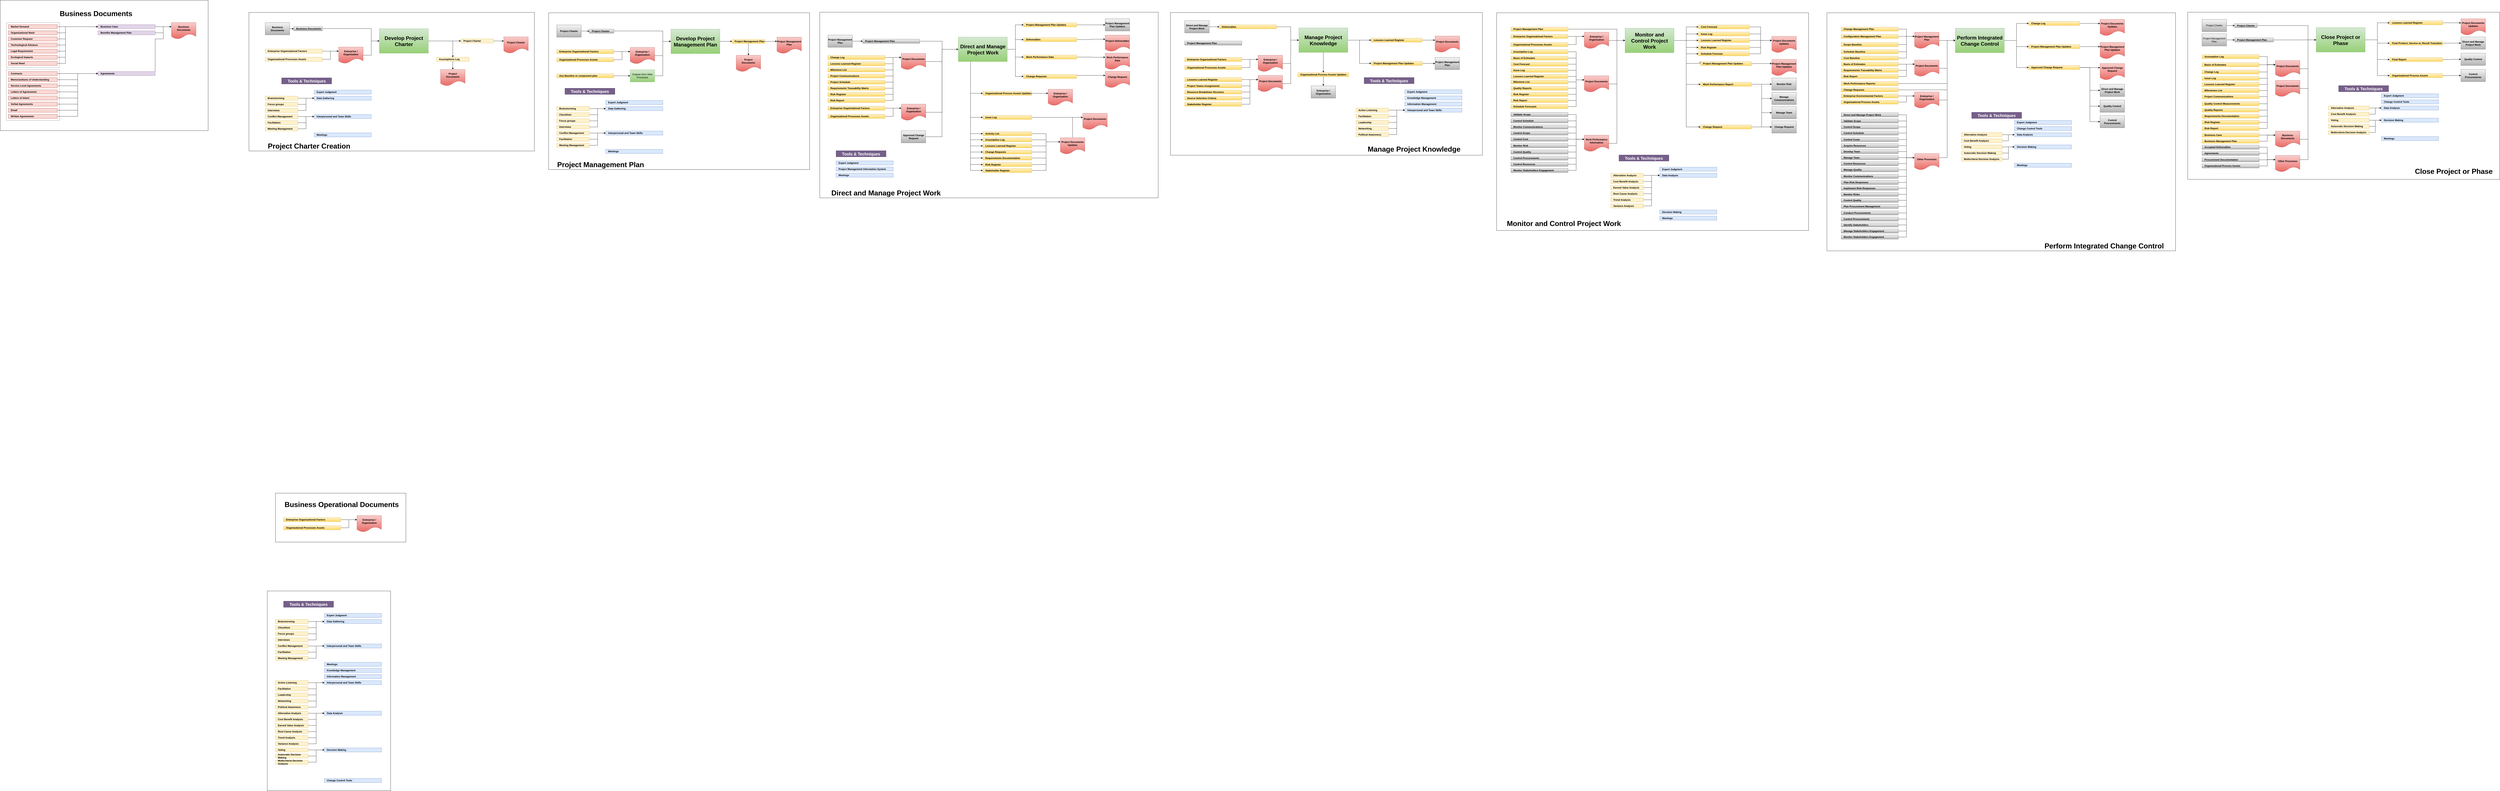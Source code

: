 <mxfile version="24.3.1" type="github">
  <diagram name="Page-1" id="E_Zq4aiAuoUPli4xF1aR">
    <mxGraphModel dx="5818" dy="3293" grid="1" gridSize="10" guides="1" tooltips="1" connect="1" arrows="1" fold="1" page="1" pageScale="1" pageWidth="850" pageHeight="1100" math="0" shadow="0">
      <root>
        <mxCell id="0" />
        <mxCell id="1" parent="0" />
        <mxCell id="pa58yBCoyjydbq_0cEsw-290" value="" style="rounded=0;whiteSpace=wrap;html=1;fillColor=default;" vertex="1" parent="1">
          <mxGeometry x="4520" y="1.5" width="1530" height="700" as="geometry" />
        </mxCell>
        <mxCell id="pa58yBCoyjydbq_0cEsw-516" value="" style="rounded=0;whiteSpace=wrap;html=1;fillColor=default;" vertex="1" parent="1">
          <mxGeometry x="6120" y="3" width="1530" height="1068" as="geometry" />
        </mxCell>
        <mxCell id="pa58yBCoyjydbq_0cEsw-52" value="" style="rounded=0;whiteSpace=wrap;html=1;fillColor=default;fontColor=default;" vertex="1" parent="1">
          <mxGeometry y="1" width="1400" height="680" as="geometry" />
        </mxCell>
        <mxCell id="pa58yBCoyjydbq_0cEsw-67" value="" style="rounded=0;whiteSpace=wrap;html=1;fillColor=none;" vertex="1" parent="1">
          <mxGeometry x="130" y="2360" width="640" height="240" as="geometry" />
        </mxCell>
        <mxCell id="pa58yBCoyjydbq_0cEsw-53" style="edgeStyle=orthogonalEdgeStyle;rounded=0;orthogonalLoop=1;jettySize=auto;html=1;exitX=1;exitY=0.5;exitDx=0;exitDy=0;entryX=0;entryY=0.25;entryDx=0;entryDy=0;" edge="1" parent="1" source="pa58yBCoyjydbq_0cEsw-54" target="pa58yBCoyjydbq_0cEsw-57">
          <mxGeometry relative="1" as="geometry" />
        </mxCell>
        <mxCell id="pa58yBCoyjydbq_0cEsw-54" value="Enterprise Organizational Factors" style="rounded=0;whiteSpace=wrap;html=1;fontStyle=1;align=left;spacingLeft=10;fillColor=#fff2cc;gradientColor=#ffd966;strokeColor=#d6b656;" vertex="1" parent="1">
          <mxGeometry x="170" y="2480" width="280" height="20" as="geometry" />
        </mxCell>
        <mxCell id="pa58yBCoyjydbq_0cEsw-55" style="edgeStyle=orthogonalEdgeStyle;rounded=0;orthogonalLoop=1;jettySize=auto;html=1;exitX=1;exitY=0.5;exitDx=0;exitDy=0;entryX=0;entryY=0.25;entryDx=0;entryDy=0;" edge="1" parent="1" source="pa58yBCoyjydbq_0cEsw-56" target="pa58yBCoyjydbq_0cEsw-57">
          <mxGeometry relative="1" as="geometry" />
        </mxCell>
        <mxCell id="pa58yBCoyjydbq_0cEsw-56" value="Organizational Processes Assets" style="rounded=0;whiteSpace=wrap;html=1;fontStyle=1;align=left;spacingLeft=10;fillColor=#fff2cc;gradientColor=#ffd966;strokeColor=#d6b656;" vertex="1" parent="1">
          <mxGeometry x="170" y="2520" width="280" height="20" as="geometry" />
        </mxCell>
        <mxCell id="pa58yBCoyjydbq_0cEsw-57" value="Enterprise /&lt;div&gt;Organization&lt;/div&gt;" style="shape=document;whiteSpace=wrap;html=1;boundedLbl=1;fontStyle=1;fillColor=#f8cecc;gradientColor=#ea6b66;strokeColor=#b85450;" vertex="1" parent="1">
          <mxGeometry x="530" y="2470" width="120" height="80" as="geometry" />
        </mxCell>
        <mxCell id="pa58yBCoyjydbq_0cEsw-58" value="Business Operational Documents" style="text;html=1;align=center;verticalAlign=middle;whiteSpace=wrap;rounded=0;fontSize=35;fontStyle=1" vertex="1" parent="1">
          <mxGeometry x="170" y="2400" width="570" height="30" as="geometry" />
        </mxCell>
        <mxCell id="pa58yBCoyjydbq_0cEsw-70" value="" style="rounded=0;whiteSpace=wrap;html=1;fillColor=none;" vertex="1" parent="1">
          <mxGeometry x="90" y="2840" width="605" height="980" as="geometry" />
        </mxCell>
        <mxCell id="pa58yBCoyjydbq_0cEsw-73" value="Expert Judgment" style="rounded=0;whiteSpace=wrap;html=1;fontStyle=1;align=left;spacingLeft=10;fillColor=#dae8fc;strokeColor=#6c8ebf;" vertex="1" parent="1">
          <mxGeometry x="370" y="2950" width="280" height="20" as="geometry" />
        </mxCell>
        <mxCell id="pa58yBCoyjydbq_0cEsw-74" value="Data Gathering" style="rounded=0;whiteSpace=wrap;html=1;fontStyle=1;align=left;spacingLeft=10;fillColor=#dae8fc;strokeColor=#6c8ebf;" vertex="1" parent="1">
          <mxGeometry x="370" y="2980" width="280" height="20" as="geometry" />
        </mxCell>
        <mxCell id="pa58yBCoyjydbq_0cEsw-75" value="Interpersonal and Team Skills" style="rounded=0;whiteSpace=wrap;html=1;fontStyle=1;align=left;spacingLeft=10;fillColor=#dae8fc;strokeColor=#6c8ebf;" vertex="1" parent="1">
          <mxGeometry x="370" y="3100" width="280" height="20" as="geometry" />
        </mxCell>
        <mxCell id="pa58yBCoyjydbq_0cEsw-76" value="Meetings" style="rounded=0;whiteSpace=wrap;html=1;fontStyle=1;align=left;spacingLeft=10;fillColor=#dae8fc;strokeColor=#6c8ebf;" vertex="1" parent="1">
          <mxGeometry x="370" y="3190" width="280" height="20" as="geometry" />
        </mxCell>
        <mxCell id="pa58yBCoyjydbq_0cEsw-77" value="Knowledge Management" style="rounded=0;whiteSpace=wrap;html=1;fontStyle=1;align=left;spacingLeft=10;fillColor=#dae8fc;strokeColor=#6c8ebf;" vertex="1" parent="1">
          <mxGeometry x="370" y="3220" width="280" height="20" as="geometry" />
        </mxCell>
        <mxCell id="pa58yBCoyjydbq_0cEsw-78" value="Information Management" style="rounded=0;whiteSpace=wrap;html=1;fontStyle=1;align=left;spacingLeft=10;fillColor=#dae8fc;strokeColor=#6c8ebf;" vertex="1" parent="1">
          <mxGeometry x="370" y="3250" width="280" height="20" as="geometry" />
        </mxCell>
        <mxCell id="pa58yBCoyjydbq_0cEsw-79" value="Interpersonal and Team Skills" style="rounded=0;whiteSpace=wrap;html=1;fontStyle=1;align=left;spacingLeft=10;fillColor=#dae8fc;strokeColor=#6c8ebf;" vertex="1" parent="1">
          <mxGeometry x="370" y="3280" width="280" height="20" as="geometry" />
        </mxCell>
        <mxCell id="pa58yBCoyjydbq_0cEsw-80" value="Data Analysis" style="rounded=0;whiteSpace=wrap;html=1;fontStyle=1;align=left;spacingLeft=10;fillColor=#dae8fc;strokeColor=#6c8ebf;" vertex="1" parent="1">
          <mxGeometry x="370" y="3430" width="280" height="20" as="geometry" />
        </mxCell>
        <mxCell id="pa58yBCoyjydbq_0cEsw-86" style="edgeStyle=orthogonalEdgeStyle;rounded=0;orthogonalLoop=1;jettySize=auto;html=1;exitX=1;exitY=0.5;exitDx=0;exitDy=0;entryX=0;entryY=0.5;entryDx=0;entryDy=0;" edge="1" parent="1" source="pa58yBCoyjydbq_0cEsw-83" target="pa58yBCoyjydbq_0cEsw-74">
          <mxGeometry relative="1" as="geometry" />
        </mxCell>
        <mxCell id="pa58yBCoyjydbq_0cEsw-83" value="Brainstorming" style="rounded=0;whiteSpace=wrap;html=1;fontStyle=1;align=left;spacingLeft=10;fillColor=#fff2cc;strokeColor=#d6b656;" vertex="1" parent="1">
          <mxGeometry x="130" y="2980" width="160" height="20" as="geometry" />
        </mxCell>
        <mxCell id="pa58yBCoyjydbq_0cEsw-88" style="edgeStyle=orthogonalEdgeStyle;rounded=0;orthogonalLoop=1;jettySize=auto;html=1;exitX=1;exitY=0.5;exitDx=0;exitDy=0;entryX=0;entryY=0.5;entryDx=0;entryDy=0;" edge="1" parent="1" source="pa58yBCoyjydbq_0cEsw-84" target="pa58yBCoyjydbq_0cEsw-74">
          <mxGeometry relative="1" as="geometry" />
        </mxCell>
        <mxCell id="pa58yBCoyjydbq_0cEsw-84" value="Checklists" style="rounded=0;whiteSpace=wrap;html=1;fontStyle=1;align=left;spacingLeft=10;fillColor=#fff2cc;strokeColor=#d6b656;" vertex="1" parent="1">
          <mxGeometry x="130" y="3010" width="160" height="20" as="geometry" />
        </mxCell>
        <mxCell id="pa58yBCoyjydbq_0cEsw-89" style="edgeStyle=orthogonalEdgeStyle;rounded=0;orthogonalLoop=1;jettySize=auto;html=1;exitX=1;exitY=0.5;exitDx=0;exitDy=0;entryX=0;entryY=0.5;entryDx=0;entryDy=0;" edge="1" parent="1" source="pa58yBCoyjydbq_0cEsw-85" target="pa58yBCoyjydbq_0cEsw-74">
          <mxGeometry relative="1" as="geometry" />
        </mxCell>
        <mxCell id="pa58yBCoyjydbq_0cEsw-85" value="Focus groups" style="rounded=0;whiteSpace=wrap;html=1;fontStyle=1;align=left;spacingLeft=10;fillColor=#fff2cc;strokeColor=#d6b656;" vertex="1" parent="1">
          <mxGeometry x="130" y="3040" width="160" height="20" as="geometry" />
        </mxCell>
        <mxCell id="pa58yBCoyjydbq_0cEsw-96" style="edgeStyle=orthogonalEdgeStyle;rounded=0;orthogonalLoop=1;jettySize=auto;html=1;exitX=1;exitY=0.5;exitDx=0;exitDy=0;entryX=0;entryY=0.5;entryDx=0;entryDy=0;" edge="1" parent="1" source="pa58yBCoyjydbq_0cEsw-93" target="pa58yBCoyjydbq_0cEsw-75">
          <mxGeometry relative="1" as="geometry" />
        </mxCell>
        <mxCell id="pa58yBCoyjydbq_0cEsw-93" value="Conflict Management" style="rounded=0;whiteSpace=wrap;html=1;fontStyle=1;align=left;spacingLeft=10;fillColor=#fff2cc;strokeColor=#d6b656;" vertex="1" parent="1">
          <mxGeometry x="130" y="3100" width="160" height="20" as="geometry" />
        </mxCell>
        <mxCell id="pa58yBCoyjydbq_0cEsw-97" style="edgeStyle=orthogonalEdgeStyle;rounded=0;orthogonalLoop=1;jettySize=auto;html=1;exitX=1;exitY=0.5;exitDx=0;exitDy=0;entryX=0;entryY=0.5;entryDx=0;entryDy=0;" edge="1" parent="1" source="pa58yBCoyjydbq_0cEsw-94" target="pa58yBCoyjydbq_0cEsw-75">
          <mxGeometry relative="1" as="geometry" />
        </mxCell>
        <mxCell id="pa58yBCoyjydbq_0cEsw-94" value="Facilitation" style="rounded=0;whiteSpace=wrap;html=1;fontStyle=1;align=left;spacingLeft=10;fillColor=#fff2cc;strokeColor=#d6b656;" vertex="1" parent="1">
          <mxGeometry x="130" y="3130" width="160" height="20" as="geometry" />
        </mxCell>
        <mxCell id="pa58yBCoyjydbq_0cEsw-99" style="edgeStyle=orthogonalEdgeStyle;rounded=0;orthogonalLoop=1;jettySize=auto;html=1;exitX=1;exitY=0.5;exitDx=0;exitDy=0;entryX=0;entryY=0.5;entryDx=0;entryDy=0;" edge="1" parent="1" source="pa58yBCoyjydbq_0cEsw-95" target="pa58yBCoyjydbq_0cEsw-75">
          <mxGeometry relative="1" as="geometry" />
        </mxCell>
        <mxCell id="pa58yBCoyjydbq_0cEsw-95" value="Meeting Management" style="rounded=0;whiteSpace=wrap;html=1;fontStyle=1;align=left;spacingLeft=10;fillColor=#fff2cc;strokeColor=#d6b656;" vertex="1" parent="1">
          <mxGeometry x="130" y="3160" width="160" height="20" as="geometry" />
        </mxCell>
        <mxCell id="pa58yBCoyjydbq_0cEsw-158" value="Tools &amp;amp; Techniques" style="text;html=1;align=center;verticalAlign=middle;whiteSpace=wrap;rounded=0;fontSize=20;fontStyle=1;fillColor=#76608a;fontColor=#ffffff;strokeColor=#432D57;" vertex="1" parent="1">
          <mxGeometry x="170" y="2890" width="245" height="30" as="geometry" />
        </mxCell>
        <mxCell id="pa58yBCoyjydbq_0cEsw-160" style="edgeStyle=orthogonalEdgeStyle;rounded=0;orthogonalLoop=1;jettySize=auto;html=1;exitX=1;exitY=0.5;exitDx=0;exitDy=0;entryX=0;entryY=0.5;entryDx=0;entryDy=0;" edge="1" parent="1" source="pa58yBCoyjydbq_0cEsw-159" target="pa58yBCoyjydbq_0cEsw-74">
          <mxGeometry relative="1" as="geometry" />
        </mxCell>
        <mxCell id="pa58yBCoyjydbq_0cEsw-159" value="Interviews" style="rounded=0;whiteSpace=wrap;html=1;fontStyle=1;align=left;spacingLeft=10;fillColor=#fff2cc;strokeColor=#d6b656;" vertex="1" parent="1">
          <mxGeometry x="130" y="3070" width="160" height="20" as="geometry" />
        </mxCell>
        <mxCell id="pa58yBCoyjydbq_0cEsw-239" value="" style="rounded=0;whiteSpace=wrap;html=1;fillColor=default;" vertex="1" parent="1">
          <mxGeometry x="2800" width="1660" height="911" as="geometry" />
        </mxCell>
        <mxCell id="pa58yBCoyjydbq_0cEsw-374" style="edgeStyle=orthogonalEdgeStyle;rounded=0;orthogonalLoop=1;jettySize=auto;html=1;exitX=0.25;exitY=1;exitDx=0;exitDy=0;entryX=0;entryY=0.5;entryDx=0;entryDy=0;" edge="1" parent="1" source="pa58yBCoyjydbq_0cEsw-243" target="pa58yBCoyjydbq_0cEsw-322">
          <mxGeometry relative="1" as="geometry" />
        </mxCell>
        <mxCell id="pa58yBCoyjydbq_0cEsw-375" style="edgeStyle=orthogonalEdgeStyle;rounded=0;orthogonalLoop=1;jettySize=auto;html=1;exitX=0.25;exitY=1;exitDx=0;exitDy=0;entryX=0;entryY=0.5;entryDx=0;entryDy=0;" edge="1" parent="1" source="pa58yBCoyjydbq_0cEsw-243" target="pa58yBCoyjydbq_0cEsw-361">
          <mxGeometry relative="1" as="geometry" />
        </mxCell>
        <mxCell id="pa58yBCoyjydbq_0cEsw-376" style="edgeStyle=orthogonalEdgeStyle;rounded=0;orthogonalLoop=1;jettySize=auto;html=1;exitX=0.25;exitY=1;exitDx=0;exitDy=0;entryX=0;entryY=0.5;entryDx=0;entryDy=0;" edge="1" parent="1" source="pa58yBCoyjydbq_0cEsw-243" target="pa58yBCoyjydbq_0cEsw-355">
          <mxGeometry relative="1" as="geometry" />
        </mxCell>
        <mxCell id="pa58yBCoyjydbq_0cEsw-377" style="edgeStyle=orthogonalEdgeStyle;rounded=0;orthogonalLoop=1;jettySize=auto;html=1;exitX=0.25;exitY=1;exitDx=0;exitDy=0;entryX=0;entryY=0.5;entryDx=0;entryDy=0;" edge="1" parent="1" source="pa58yBCoyjydbq_0cEsw-243" target="pa58yBCoyjydbq_0cEsw-356">
          <mxGeometry relative="1" as="geometry" />
        </mxCell>
        <mxCell id="pa58yBCoyjydbq_0cEsw-378" style="edgeStyle=orthogonalEdgeStyle;rounded=0;orthogonalLoop=1;jettySize=auto;html=1;exitX=0.25;exitY=1;exitDx=0;exitDy=0;entryX=0;entryY=0.5;entryDx=0;entryDy=0;" edge="1" parent="1" source="pa58yBCoyjydbq_0cEsw-243" target="pa58yBCoyjydbq_0cEsw-357">
          <mxGeometry relative="1" as="geometry" />
        </mxCell>
        <mxCell id="pa58yBCoyjydbq_0cEsw-379" style="edgeStyle=orthogonalEdgeStyle;rounded=0;orthogonalLoop=1;jettySize=auto;html=1;exitX=0.25;exitY=1;exitDx=0;exitDy=0;entryX=0;entryY=0.5;entryDx=0;entryDy=0;" edge="1" parent="1" source="pa58yBCoyjydbq_0cEsw-243" target="pa58yBCoyjydbq_0cEsw-363">
          <mxGeometry relative="1" as="geometry" />
        </mxCell>
        <mxCell id="pa58yBCoyjydbq_0cEsw-380" style="edgeStyle=orthogonalEdgeStyle;rounded=0;orthogonalLoop=1;jettySize=auto;html=1;exitX=0.25;exitY=1;exitDx=0;exitDy=0;entryX=0;entryY=0.5;entryDx=0;entryDy=0;" edge="1" parent="1" source="pa58yBCoyjydbq_0cEsw-243" target="pa58yBCoyjydbq_0cEsw-362">
          <mxGeometry relative="1" as="geometry" />
        </mxCell>
        <mxCell id="pa58yBCoyjydbq_0cEsw-381" style="edgeStyle=orthogonalEdgeStyle;rounded=0;orthogonalLoop=1;jettySize=auto;html=1;exitX=0.25;exitY=1;exitDx=0;exitDy=0;entryX=0;entryY=0.5;entryDx=0;entryDy=0;" edge="1" parent="1" source="pa58yBCoyjydbq_0cEsw-243" target="pa58yBCoyjydbq_0cEsw-364">
          <mxGeometry relative="1" as="geometry" />
        </mxCell>
        <mxCell id="pa58yBCoyjydbq_0cEsw-390" style="edgeStyle=orthogonalEdgeStyle;rounded=0;orthogonalLoop=1;jettySize=auto;html=1;exitX=0.25;exitY=1;exitDx=0;exitDy=0;entryX=0;entryY=0.5;entryDx=0;entryDy=0;" edge="1" parent="1" source="pa58yBCoyjydbq_0cEsw-243" target="pa58yBCoyjydbq_0cEsw-388">
          <mxGeometry relative="1" as="geometry" />
        </mxCell>
        <mxCell id="pa58yBCoyjydbq_0cEsw-392" style="edgeStyle=orthogonalEdgeStyle;rounded=0;orthogonalLoop=1;jettySize=auto;html=1;exitX=1;exitY=0.5;exitDx=0;exitDy=0;entryX=0;entryY=0.5;entryDx=0;entryDy=0;" edge="1" parent="1" source="pa58yBCoyjydbq_0cEsw-243" target="pa58yBCoyjydbq_0cEsw-354">
          <mxGeometry relative="1" as="geometry" />
        </mxCell>
        <mxCell id="pa58yBCoyjydbq_0cEsw-393" style="edgeStyle=orthogonalEdgeStyle;rounded=0;orthogonalLoop=1;jettySize=auto;html=1;exitX=1;exitY=0.5;exitDx=0;exitDy=0;entryX=0;entryY=0.5;entryDx=0;entryDy=0;" edge="1" parent="1" source="pa58yBCoyjydbq_0cEsw-243" target="pa58yBCoyjydbq_0cEsw-252">
          <mxGeometry relative="1" as="geometry" />
        </mxCell>
        <mxCell id="pa58yBCoyjydbq_0cEsw-394" style="edgeStyle=orthogonalEdgeStyle;rounded=0;orthogonalLoop=1;jettySize=auto;html=1;exitX=1;exitY=0.5;exitDx=0;exitDy=0;entryX=0;entryY=0.5;entryDx=0;entryDy=0;" edge="1" parent="1" source="pa58yBCoyjydbq_0cEsw-243" target="pa58yBCoyjydbq_0cEsw-321">
          <mxGeometry relative="1" as="geometry" />
        </mxCell>
        <mxCell id="pa58yBCoyjydbq_0cEsw-396" style="edgeStyle=orthogonalEdgeStyle;rounded=0;orthogonalLoop=1;jettySize=auto;html=1;exitX=1;exitY=0.5;exitDx=0;exitDy=0;entryX=0;entryY=0.5;entryDx=0;entryDy=0;" edge="1" parent="1" source="pa58yBCoyjydbq_0cEsw-243" target="pa58yBCoyjydbq_0cEsw-323">
          <mxGeometry relative="1" as="geometry" />
        </mxCell>
        <mxCell id="pa58yBCoyjydbq_0cEsw-243" value="Direct and Manage Project Work" style="rounded=0;whiteSpace=wrap;html=1;fillColor=#d5e8d4;strokeColor=#82b366;fontStyle=1;gradientColor=#97d077;fontSize=25;" vertex="1" parent="1">
          <mxGeometry x="3479.5" y="122" width="240" height="120" as="geometry" />
        </mxCell>
        <mxCell id="pa58yBCoyjydbq_0cEsw-244" style="edgeStyle=orthogonalEdgeStyle;rounded=0;orthogonalLoop=1;jettySize=auto;html=1;exitX=1;exitY=0.5;exitDx=0;exitDy=0;entryX=0;entryY=0.25;entryDx=0;entryDy=0;" edge="1" parent="1" source="pa58yBCoyjydbq_0cEsw-245" target="pa58yBCoyjydbq_0cEsw-249">
          <mxGeometry relative="1" as="geometry" />
        </mxCell>
        <mxCell id="pa58yBCoyjydbq_0cEsw-245" value="Enterprise Organizational Factors" style="rounded=0;whiteSpace=wrap;html=1;fontStyle=1;align=left;spacingLeft=10;fillColor=#fff2cc;gradientColor=#ffd966;strokeColor=#d6b656;" vertex="1" parent="1">
          <mxGeometry x="2840" y="461" width="280" height="20" as="geometry" />
        </mxCell>
        <mxCell id="pa58yBCoyjydbq_0cEsw-246" style="edgeStyle=orthogonalEdgeStyle;rounded=0;orthogonalLoop=1;jettySize=auto;html=1;exitX=1;exitY=0.5;exitDx=0;exitDy=0;entryX=0;entryY=0.25;entryDx=0;entryDy=0;" edge="1" parent="1" source="pa58yBCoyjydbq_0cEsw-247" target="pa58yBCoyjydbq_0cEsw-249">
          <mxGeometry relative="1" as="geometry" />
        </mxCell>
        <mxCell id="pa58yBCoyjydbq_0cEsw-247" value="Organizational Processes Assets" style="rounded=0;whiteSpace=wrap;html=1;fontStyle=1;align=left;spacingLeft=10;fillColor=#fff2cc;gradientColor=#ffd966;strokeColor=#d6b656;" vertex="1" parent="1">
          <mxGeometry x="2840" y="501" width="280" height="20" as="geometry" />
        </mxCell>
        <mxCell id="pa58yBCoyjydbq_0cEsw-348" style="edgeStyle=orthogonalEdgeStyle;rounded=0;orthogonalLoop=1;jettySize=auto;html=1;exitX=1;exitY=0.5;exitDx=0;exitDy=0;entryX=0;entryY=0.5;entryDx=0;entryDy=0;" edge="1" parent="1" source="pa58yBCoyjydbq_0cEsw-249" target="pa58yBCoyjydbq_0cEsw-243">
          <mxGeometry relative="1" as="geometry" />
        </mxCell>
        <mxCell id="pa58yBCoyjydbq_0cEsw-249" value="Enterprise /&lt;div&gt;Organization&lt;/div&gt;" style="shape=document;whiteSpace=wrap;html=1;boundedLbl=1;fontStyle=1;fillColor=#f8cecc;gradientColor=#ea6b66;strokeColor=#b85450;" vertex="1" parent="1">
          <mxGeometry x="3200" y="451" width="120" height="80" as="geometry" />
        </mxCell>
        <mxCell id="pa58yBCoyjydbq_0cEsw-907" style="edgeStyle=orthogonalEdgeStyle;rounded=0;orthogonalLoop=1;jettySize=auto;html=1;exitX=1;exitY=0.5;exitDx=0;exitDy=0;entryX=0;entryY=0.25;entryDx=0;entryDy=0;" edge="1" parent="1" source="pa58yBCoyjydbq_0cEsw-252" target="pa58yBCoyjydbq_0cEsw-906">
          <mxGeometry relative="1" as="geometry" />
        </mxCell>
        <mxCell id="pa58yBCoyjydbq_0cEsw-252" value="Deliverables" style="rounded=0;whiteSpace=wrap;html=1;fontStyle=1;align=left;spacingLeft=10;fillColor=#fff2cc;gradientColor=#ffd966;strokeColor=#d6b656;" vertex="1" parent="1">
          <mxGeometry x="3799.5" y="124.25" width="260.5" height="20" as="geometry" />
        </mxCell>
        <mxCell id="pa58yBCoyjydbq_0cEsw-253" value="Manage Project Knowledge" style="text;html=1;align=center;verticalAlign=middle;whiteSpace=wrap;rounded=0;fontSize=35;fontStyle=1" vertex="1" parent="1">
          <mxGeometry x="5440" y="656" width="550" height="30" as="geometry" />
        </mxCell>
        <mxCell id="pa58yBCoyjydbq_0cEsw-279" style="edgeStyle=orthogonalEdgeStyle;rounded=0;orthogonalLoop=1;jettySize=auto;html=1;exitX=1;exitY=0.5;exitDx=0;exitDy=0;entryX=0;entryY=0.25;entryDx=0;entryDy=0;" edge="1" parent="1" source="pa58yBCoyjydbq_0cEsw-255" target="pa58yBCoyjydbq_0cEsw-278">
          <mxGeometry relative="1" as="geometry" />
        </mxCell>
        <mxCell id="pa58yBCoyjydbq_0cEsw-255" value="Change Log" style="rounded=0;whiteSpace=wrap;html=1;fontStyle=1;align=left;spacingLeft=10;fillColor=#fff2cc;gradientColor=#ffd966;strokeColor=#d6b656;" vertex="1" parent="1">
          <mxGeometry x="2839.5" y="212" width="280" height="20" as="geometry" />
        </mxCell>
        <mxCell id="pa58yBCoyjydbq_0cEsw-258" value="Expert Judgment" style="rounded=0;whiteSpace=wrap;html=1;fontStyle=1;align=left;spacingLeft=10;fillColor=#dae8fc;strokeColor=#6c8ebf;" vertex="1" parent="1">
          <mxGeometry x="2880" y="729.5" width="280" height="20" as="geometry" />
        </mxCell>
        <mxCell id="pa58yBCoyjydbq_0cEsw-259" value="Project Management Information System" style="rounded=0;whiteSpace=wrap;html=1;fontStyle=1;align=left;spacingLeft=10;fillColor=#dae8fc;strokeColor=#6c8ebf;" vertex="1" parent="1">
          <mxGeometry x="2880" y="759.5" width="280" height="20" as="geometry" />
        </mxCell>
        <mxCell id="pa58yBCoyjydbq_0cEsw-261" value="Meetings" style="rounded=0;whiteSpace=wrap;html=1;fontStyle=1;align=left;spacingLeft=10;fillColor=#dae8fc;strokeColor=#6c8ebf;" vertex="1" parent="1">
          <mxGeometry x="2880" y="789.5" width="280" height="20" as="geometry" />
        </mxCell>
        <mxCell id="pa58yBCoyjydbq_0cEsw-274" value="Tools &amp;amp; Techniques" style="text;html=1;align=center;verticalAlign=middle;whiteSpace=wrap;rounded=0;fontSize=20;fontStyle=1;fillColor=#76608a;fontColor=#ffffff;strokeColor=#432D57;" vertex="1" parent="1">
          <mxGeometry x="2880" y="679.5" width="245" height="30" as="geometry" />
        </mxCell>
        <mxCell id="pa58yBCoyjydbq_0cEsw-345" style="edgeStyle=orthogonalEdgeStyle;rounded=0;orthogonalLoop=1;jettySize=auto;html=1;exitX=1;exitY=0.5;exitDx=0;exitDy=0;entryX=0;entryY=0.5;entryDx=0;entryDy=0;" edge="1" parent="1" source="pa58yBCoyjydbq_0cEsw-278" target="pa58yBCoyjydbq_0cEsw-243">
          <mxGeometry relative="1" as="geometry" />
        </mxCell>
        <mxCell id="pa58yBCoyjydbq_0cEsw-278" value="Project Documents" style="shape=document;whiteSpace=wrap;html=1;boundedLbl=1;fontStyle=1;fillColor=#f8cecc;gradientColor=#ea6b66;strokeColor=#b85450;" vertex="1" parent="1">
          <mxGeometry x="3199.5" y="202" width="120" height="80" as="geometry" />
        </mxCell>
        <mxCell id="pa58yBCoyjydbq_0cEsw-286" style="edgeStyle=orthogonalEdgeStyle;rounded=0;orthogonalLoop=1;jettySize=auto;html=1;exitX=1;exitY=0.5;exitDx=0;exitDy=0;entryX=0;entryY=0.25;entryDx=0;entryDy=0;" edge="1" parent="1" source="pa58yBCoyjydbq_0cEsw-280" target="pa58yBCoyjydbq_0cEsw-278">
          <mxGeometry relative="1" as="geometry" />
        </mxCell>
        <mxCell id="pa58yBCoyjydbq_0cEsw-280" value="Lessons Learned Register" style="rounded=0;whiteSpace=wrap;html=1;fontStyle=1;align=left;spacingLeft=10;fillColor=#fff2cc;gradientColor=#ffd966;strokeColor=#d6b656;" vertex="1" parent="1">
          <mxGeometry x="2839.5" y="243" width="280" height="20" as="geometry" />
        </mxCell>
        <mxCell id="pa58yBCoyjydbq_0cEsw-287" style="edgeStyle=orthogonalEdgeStyle;rounded=0;orthogonalLoop=1;jettySize=auto;html=1;exitX=1;exitY=0.5;exitDx=0;exitDy=0;entryX=0;entryY=0.25;entryDx=0;entryDy=0;" edge="1" parent="1" source="pa58yBCoyjydbq_0cEsw-281" target="pa58yBCoyjydbq_0cEsw-278">
          <mxGeometry relative="1" as="geometry" />
        </mxCell>
        <mxCell id="pa58yBCoyjydbq_0cEsw-281" value="Milestone List" style="rounded=0;whiteSpace=wrap;html=1;fontStyle=1;align=left;spacingLeft=10;fillColor=#fff2cc;gradientColor=#ffd966;strokeColor=#d6b656;" vertex="1" parent="1">
          <mxGeometry x="2839.5" y="273" width="280" height="20" as="geometry" />
        </mxCell>
        <mxCell id="pa58yBCoyjydbq_0cEsw-288" style="edgeStyle=orthogonalEdgeStyle;rounded=0;orthogonalLoop=1;jettySize=auto;html=1;exitX=1;exitY=0.5;exitDx=0;exitDy=0;entryX=0;entryY=0.25;entryDx=0;entryDy=0;" edge="1" parent="1" source="pa58yBCoyjydbq_0cEsw-284" target="pa58yBCoyjydbq_0cEsw-278">
          <mxGeometry relative="1" as="geometry" />
        </mxCell>
        <mxCell id="pa58yBCoyjydbq_0cEsw-284" value="Project Communications" style="rounded=0;whiteSpace=wrap;html=1;fontStyle=1;align=left;spacingLeft=10;fillColor=#fff2cc;gradientColor=#ffd966;strokeColor=#d6b656;" vertex="1" parent="1">
          <mxGeometry x="2839.5" y="303" width="280" height="20" as="geometry" />
        </mxCell>
        <mxCell id="pa58yBCoyjydbq_0cEsw-289" style="edgeStyle=orthogonalEdgeStyle;rounded=0;orthogonalLoop=1;jettySize=auto;html=1;exitX=1;exitY=0.5;exitDx=0;exitDy=0;entryX=0;entryY=0.25;entryDx=0;entryDy=0;" edge="1" parent="1" source="pa58yBCoyjydbq_0cEsw-285" target="pa58yBCoyjydbq_0cEsw-278">
          <mxGeometry relative="1" as="geometry" />
        </mxCell>
        <mxCell id="pa58yBCoyjydbq_0cEsw-285" value="Project Schedule" style="rounded=0;whiteSpace=wrap;html=1;fontStyle=1;align=left;spacingLeft=10;fillColor=#fff2cc;gradientColor=#ffd966;strokeColor=#d6b656;" vertex="1" parent="1">
          <mxGeometry x="2839.5" y="333" width="280" height="20" as="geometry" />
        </mxCell>
        <mxCell id="pa58yBCoyjydbq_0cEsw-414" style="edgeStyle=orthogonalEdgeStyle;rounded=0;orthogonalLoop=1;jettySize=auto;html=1;exitX=1;exitY=0.5;exitDx=0;exitDy=0;entryX=0;entryY=0.5;entryDx=0;entryDy=0;" edge="1" parent="1" source="pa58yBCoyjydbq_0cEsw-294" target="pa58yBCoyjydbq_0cEsw-413">
          <mxGeometry relative="1" as="geometry" />
        </mxCell>
        <mxCell id="pa58yBCoyjydbq_0cEsw-416" style="edgeStyle=orthogonalEdgeStyle;rounded=0;orthogonalLoop=1;jettySize=auto;html=1;exitX=0.5;exitY=1;exitDx=0;exitDy=0;" edge="1" parent="1" source="pa58yBCoyjydbq_0cEsw-294" target="pa58yBCoyjydbq_0cEsw-415">
          <mxGeometry relative="1" as="geometry" />
        </mxCell>
        <mxCell id="pa58yBCoyjydbq_0cEsw-900" style="edgeStyle=orthogonalEdgeStyle;rounded=0;orthogonalLoop=1;jettySize=auto;html=1;exitX=1;exitY=0.5;exitDx=0;exitDy=0;entryX=0;entryY=0.5;entryDx=0;entryDy=0;" edge="1" parent="1" source="pa58yBCoyjydbq_0cEsw-294" target="pa58yBCoyjydbq_0cEsw-303">
          <mxGeometry relative="1" as="geometry" />
        </mxCell>
        <mxCell id="pa58yBCoyjydbq_0cEsw-294" value="Manage Project Knowledge" style="rounded=0;whiteSpace=wrap;html=1;fillColor=#d5e8d4;strokeColor=#82b366;fontStyle=1;gradientColor=#97d077;fontSize=25;" vertex="1" parent="1">
          <mxGeometry x="5150" y="77" width="240" height="120" as="geometry" />
        </mxCell>
        <mxCell id="pa58yBCoyjydbq_0cEsw-295" style="edgeStyle=orthogonalEdgeStyle;rounded=0;orthogonalLoop=1;jettySize=auto;html=1;exitX=1;exitY=0.5;exitDx=0;exitDy=0;entryX=0;entryY=0.25;entryDx=0;entryDy=0;" edge="1" parent="1" source="pa58yBCoyjydbq_0cEsw-296" target="pa58yBCoyjydbq_0cEsw-300">
          <mxGeometry relative="1" as="geometry" />
        </mxCell>
        <mxCell id="pa58yBCoyjydbq_0cEsw-296" value="Enterprise Organizational Factors" style="rounded=0;whiteSpace=wrap;html=1;fontStyle=1;align=left;spacingLeft=10;fillColor=#fff2cc;gradientColor=#ffd966;strokeColor=#d6b656;" vertex="1" parent="1">
          <mxGeometry x="4590" y="221.5" width="280" height="20" as="geometry" />
        </mxCell>
        <mxCell id="pa58yBCoyjydbq_0cEsw-297" style="edgeStyle=orthogonalEdgeStyle;rounded=0;orthogonalLoop=1;jettySize=auto;html=1;exitX=1;exitY=0.5;exitDx=0;exitDy=0;entryX=0;entryY=0.25;entryDx=0;entryDy=0;" edge="1" parent="1" source="pa58yBCoyjydbq_0cEsw-298" target="pa58yBCoyjydbq_0cEsw-300">
          <mxGeometry relative="1" as="geometry" />
        </mxCell>
        <mxCell id="pa58yBCoyjydbq_0cEsw-298" value="Organizational Processes Assets" style="rounded=0;whiteSpace=wrap;html=1;fontStyle=1;align=left;spacingLeft=10;fillColor=#fff2cc;gradientColor=#ffd966;strokeColor=#d6b656;" vertex="1" parent="1">
          <mxGeometry x="4590" y="261.5" width="280" height="20" as="geometry" />
        </mxCell>
        <mxCell id="pa58yBCoyjydbq_0cEsw-299" style="edgeStyle=orthogonalEdgeStyle;rounded=0;orthogonalLoop=1;jettySize=auto;html=1;exitX=1;exitY=0.5;exitDx=0;exitDy=0;entryX=0;entryY=0.5;entryDx=0;entryDy=0;" edge="1" parent="1" source="pa58yBCoyjydbq_0cEsw-300" target="pa58yBCoyjydbq_0cEsw-294">
          <mxGeometry relative="1" as="geometry" />
        </mxCell>
        <mxCell id="pa58yBCoyjydbq_0cEsw-300" value="Enterprise /&lt;div&gt;Organization&lt;/div&gt;" style="shape=document;whiteSpace=wrap;html=1;boundedLbl=1;fontStyle=1;fillColor=#f8cecc;gradientColor=#ea6b66;strokeColor=#b85450;" vertex="1" parent="1">
          <mxGeometry x="4950" y="211.5" width="120" height="80" as="geometry" />
        </mxCell>
        <mxCell id="pa58yBCoyjydbq_0cEsw-902" style="edgeStyle=orthogonalEdgeStyle;rounded=0;orthogonalLoop=1;jettySize=auto;html=1;exitX=1;exitY=0.5;exitDx=0;exitDy=0;entryX=0;entryY=0.5;entryDx=0;entryDy=0;" edge="1" parent="1" source="pa58yBCoyjydbq_0cEsw-303" target="pa58yBCoyjydbq_0cEsw-898">
          <mxGeometry relative="1" as="geometry" />
        </mxCell>
        <mxCell id="pa58yBCoyjydbq_0cEsw-303" value="Project Management Plan Updates" style="rounded=0;whiteSpace=wrap;html=1;fontStyle=1;align=left;spacingLeft=10;fillColor=#fff2cc;gradientColor=#ffd966;strokeColor=#d6b656;" vertex="1" parent="1">
          <mxGeometry x="5505" y="241" width="250" height="20" as="geometry" />
        </mxCell>
        <mxCell id="pa58yBCoyjydbq_0cEsw-304" style="edgeStyle=orthogonalEdgeStyle;rounded=0;orthogonalLoop=1;jettySize=auto;html=1;exitX=1;exitY=0.5;exitDx=0;exitDy=0;entryX=0;entryY=0.25;entryDx=0;entryDy=0;" edge="1" parent="1" source="pa58yBCoyjydbq_0cEsw-305" target="pa58yBCoyjydbq_0cEsw-306">
          <mxGeometry relative="1" as="geometry" />
        </mxCell>
        <mxCell id="pa58yBCoyjydbq_0cEsw-305" value="Lessons Learned Register" style="rounded=0;whiteSpace=wrap;html=1;fontStyle=1;align=left;spacingLeft=10;fillColor=#fff2cc;gradientColor=#ffd966;strokeColor=#d6b656;" vertex="1" parent="1">
          <mxGeometry x="4590" y="320.5" width="280" height="20" as="geometry" />
        </mxCell>
        <mxCell id="pa58yBCoyjydbq_0cEsw-399" style="edgeStyle=orthogonalEdgeStyle;rounded=0;orthogonalLoop=1;jettySize=auto;html=1;exitX=1;exitY=0.5;exitDx=0;exitDy=0;entryX=0;entryY=0.5;entryDx=0;entryDy=0;" edge="1" parent="1" source="pa58yBCoyjydbq_0cEsw-306" target="pa58yBCoyjydbq_0cEsw-294">
          <mxGeometry relative="1" as="geometry" />
        </mxCell>
        <mxCell id="pa58yBCoyjydbq_0cEsw-306" value="Project Documents" style="shape=document;whiteSpace=wrap;html=1;boundedLbl=1;fontStyle=1;fillColor=#f8cecc;gradientColor=#ea6b66;strokeColor=#b85450;" vertex="1" parent="1">
          <mxGeometry x="4950" y="310.5" width="120" height="80" as="geometry" />
        </mxCell>
        <mxCell id="pa58yBCoyjydbq_0cEsw-307" style="edgeStyle=orthogonalEdgeStyle;rounded=0;orthogonalLoop=1;jettySize=auto;html=1;exitX=1;exitY=0.5;exitDx=0;exitDy=0;entryX=0;entryY=0.25;entryDx=0;entryDy=0;" edge="1" parent="1" source="pa58yBCoyjydbq_0cEsw-308" target="pa58yBCoyjydbq_0cEsw-306">
          <mxGeometry relative="1" as="geometry" />
        </mxCell>
        <mxCell id="pa58yBCoyjydbq_0cEsw-308" value="Project Teams Assignments" style="rounded=0;whiteSpace=wrap;html=1;fontStyle=1;align=left;spacingLeft=10;fillColor=#fff2cc;gradientColor=#ffd966;strokeColor=#d6b656;" vertex="1" parent="1">
          <mxGeometry x="4590" y="351.5" width="280" height="20" as="geometry" />
        </mxCell>
        <mxCell id="pa58yBCoyjydbq_0cEsw-309" style="edgeStyle=orthogonalEdgeStyle;rounded=0;orthogonalLoop=1;jettySize=auto;html=1;exitX=1;exitY=0.5;exitDx=0;exitDy=0;entryX=0;entryY=0.25;entryDx=0;entryDy=0;" edge="1" parent="1" source="pa58yBCoyjydbq_0cEsw-310" target="pa58yBCoyjydbq_0cEsw-306">
          <mxGeometry relative="1" as="geometry" />
        </mxCell>
        <mxCell id="pa58yBCoyjydbq_0cEsw-310" value="Resource Breakdown Structure" style="rounded=0;whiteSpace=wrap;html=1;fontStyle=1;align=left;spacingLeft=10;fillColor=#fff2cc;gradientColor=#ffd966;strokeColor=#d6b656;" vertex="1" parent="1">
          <mxGeometry x="4590" y="381.5" width="280" height="20" as="geometry" />
        </mxCell>
        <mxCell id="pa58yBCoyjydbq_0cEsw-311" style="edgeStyle=orthogonalEdgeStyle;rounded=0;orthogonalLoop=1;jettySize=auto;html=1;exitX=1;exitY=0.5;exitDx=0;exitDy=0;entryX=0;entryY=0.25;entryDx=0;entryDy=0;" edge="1" parent="1" source="pa58yBCoyjydbq_0cEsw-312" target="pa58yBCoyjydbq_0cEsw-306">
          <mxGeometry relative="1" as="geometry" />
        </mxCell>
        <mxCell id="pa58yBCoyjydbq_0cEsw-312" value="Source Selection Criteria" style="rounded=0;whiteSpace=wrap;html=1;fontStyle=1;align=left;spacingLeft=10;fillColor=#fff2cc;gradientColor=#ffd966;strokeColor=#d6b656;" vertex="1" parent="1">
          <mxGeometry x="4590" y="411.5" width="280" height="20" as="geometry" />
        </mxCell>
        <mxCell id="pa58yBCoyjydbq_0cEsw-313" style="edgeStyle=orthogonalEdgeStyle;rounded=0;orthogonalLoop=1;jettySize=auto;html=1;exitX=1;exitY=0.5;exitDx=0;exitDy=0;entryX=0;entryY=0.25;entryDx=0;entryDy=0;" edge="1" parent="1" source="pa58yBCoyjydbq_0cEsw-314" target="pa58yBCoyjydbq_0cEsw-306">
          <mxGeometry relative="1" as="geometry" />
        </mxCell>
        <mxCell id="pa58yBCoyjydbq_0cEsw-314" value="Stakeholder Register" style="rounded=0;whiteSpace=wrap;html=1;fontStyle=1;align=left;spacingLeft=10;fillColor=#fff2cc;gradientColor=#ffd966;strokeColor=#d6b656;" vertex="1" parent="1">
          <mxGeometry x="4590" y="441.5" width="280" height="20" as="geometry" />
        </mxCell>
        <mxCell id="pa58yBCoyjydbq_0cEsw-335" style="edgeStyle=orthogonalEdgeStyle;rounded=0;orthogonalLoop=1;jettySize=auto;html=1;exitX=1;exitY=0.5;exitDx=0;exitDy=0;entryX=0;entryY=0.25;entryDx=0;entryDy=0;" edge="1" parent="1" source="pa58yBCoyjydbq_0cEsw-315" target="pa58yBCoyjydbq_0cEsw-278">
          <mxGeometry relative="1" as="geometry" />
        </mxCell>
        <mxCell id="pa58yBCoyjydbq_0cEsw-315" value="Requirements Traceability Matrix" style="rounded=0;whiteSpace=wrap;html=1;fontStyle=1;align=left;spacingLeft=10;fillColor=#fff2cc;gradientColor=#ffd966;strokeColor=#d6b656;" vertex="1" parent="1">
          <mxGeometry x="2839.5" y="363" width="280" height="20" as="geometry" />
        </mxCell>
        <mxCell id="pa58yBCoyjydbq_0cEsw-336" style="edgeStyle=orthogonalEdgeStyle;rounded=0;orthogonalLoop=1;jettySize=auto;html=1;exitX=1;exitY=0.5;exitDx=0;exitDy=0;entryX=0;entryY=0.25;entryDx=0;entryDy=0;" edge="1" parent="1" source="pa58yBCoyjydbq_0cEsw-316" target="pa58yBCoyjydbq_0cEsw-278">
          <mxGeometry relative="1" as="geometry" />
        </mxCell>
        <mxCell id="pa58yBCoyjydbq_0cEsw-316" value="Risk Register" style="rounded=0;whiteSpace=wrap;html=1;fontStyle=1;align=left;spacingLeft=10;fillColor=#fff2cc;gradientColor=#ffd966;strokeColor=#d6b656;" vertex="1" parent="1">
          <mxGeometry x="2839.5" y="393" width="280" height="20" as="geometry" />
        </mxCell>
        <mxCell id="pa58yBCoyjydbq_0cEsw-337" style="edgeStyle=orthogonalEdgeStyle;rounded=0;orthogonalLoop=1;jettySize=auto;html=1;exitX=1;exitY=0.5;exitDx=0;exitDy=0;entryX=0;entryY=0.25;entryDx=0;entryDy=0;" edge="1" parent="1" source="pa58yBCoyjydbq_0cEsw-317" target="pa58yBCoyjydbq_0cEsw-278">
          <mxGeometry relative="1" as="geometry" />
        </mxCell>
        <mxCell id="pa58yBCoyjydbq_0cEsw-317" value="Risk Report" style="rounded=0;whiteSpace=wrap;html=1;fontStyle=1;align=left;spacingLeft=10;fillColor=#fff2cc;gradientColor=#ffd966;strokeColor=#d6b656;" vertex="1" parent="1">
          <mxGeometry x="2839.5" y="423" width="280" height="20" as="geometry" />
        </mxCell>
        <mxCell id="pa58yBCoyjydbq_0cEsw-908" style="edgeStyle=orthogonalEdgeStyle;rounded=0;orthogonalLoop=1;jettySize=auto;html=1;exitX=1;exitY=0.5;exitDx=0;exitDy=0;entryX=0;entryY=0.25;entryDx=0;entryDy=0;" edge="1" parent="1" source="pa58yBCoyjydbq_0cEsw-321" target="pa58yBCoyjydbq_0cEsw-905">
          <mxGeometry relative="1" as="geometry" />
        </mxCell>
        <mxCell id="pa58yBCoyjydbq_0cEsw-321" value="Work Performance Data" style="rounded=0;whiteSpace=wrap;html=1;fontStyle=1;align=left;spacingLeft=10;fillColor=#fff2cc;gradientColor=#ffd966;strokeColor=#d6b656;" vertex="1" parent="1">
          <mxGeometry x="3799.5" y="210" width="260.5" height="20" as="geometry" />
        </mxCell>
        <mxCell id="pa58yBCoyjydbq_0cEsw-384" style="edgeStyle=orthogonalEdgeStyle;rounded=0;orthogonalLoop=1;jettySize=auto;html=1;exitX=1;exitY=0.5;exitDx=0;exitDy=0;entryX=0;entryY=0.25;entryDx=0;entryDy=0;" edge="1" parent="1" source="pa58yBCoyjydbq_0cEsw-322" target="pa58yBCoyjydbq_0cEsw-359">
          <mxGeometry relative="1" as="geometry" />
        </mxCell>
        <mxCell id="pa58yBCoyjydbq_0cEsw-322" value="Issue Log" style="rounded=0;whiteSpace=wrap;html=1;fontStyle=1;align=left;spacingLeft=10;fillColor=#fff2cc;gradientColor=#ffd966;strokeColor=#d6b656;" vertex="1" parent="1">
          <mxGeometry x="3600" y="506" width="240" height="20" as="geometry" />
        </mxCell>
        <mxCell id="pa58yBCoyjydbq_0cEsw-909" style="edgeStyle=orthogonalEdgeStyle;rounded=0;orthogonalLoop=1;jettySize=auto;html=1;exitX=1;exitY=0.25;exitDx=0;exitDy=0;entryX=0;entryY=0.25;entryDx=0;entryDy=0;" edge="1" parent="1" source="pa58yBCoyjydbq_0cEsw-323" target="pa58yBCoyjydbq_0cEsw-507">
          <mxGeometry relative="1" as="geometry" />
        </mxCell>
        <mxCell id="pa58yBCoyjydbq_0cEsw-323" value="Change Requests" style="rounded=0;whiteSpace=wrap;html=1;fontStyle=1;align=left;spacingLeft=10;fillColor=#fff2cc;gradientColor=#ffd966;strokeColor=#d6b656;" vertex="1" parent="1">
          <mxGeometry x="3799.5" y="305" width="260.5" height="20" as="geometry" />
        </mxCell>
        <mxCell id="pa58yBCoyjydbq_0cEsw-904" style="edgeStyle=orthogonalEdgeStyle;rounded=0;orthogonalLoop=1;jettySize=auto;html=1;exitX=1;exitY=0.5;exitDx=0;exitDy=0;entryX=0;entryY=0.5;entryDx=0;entryDy=0;" edge="1" parent="1" source="pa58yBCoyjydbq_0cEsw-354" target="pa58yBCoyjydbq_0cEsw-903">
          <mxGeometry relative="1" as="geometry" />
        </mxCell>
        <mxCell id="pa58yBCoyjydbq_0cEsw-354" value="Project Management Plan Updates" style="rounded=0;whiteSpace=wrap;html=1;fontStyle=1;align=left;spacingLeft=10;fillColor=#fff2cc;gradientColor=#ffd966;strokeColor=#d6b656;" vertex="1" parent="1">
          <mxGeometry x="3799.5" y="52" width="260.5" height="20" as="geometry" />
        </mxCell>
        <mxCell id="pa58yBCoyjydbq_0cEsw-368" style="edgeStyle=orthogonalEdgeStyle;rounded=0;orthogonalLoop=1;jettySize=auto;html=1;exitX=1;exitY=0.5;exitDx=0;exitDy=0;entryX=0;entryY=0.25;entryDx=0;entryDy=0;" edge="1" parent="1" source="pa58yBCoyjydbq_0cEsw-355" target="pa58yBCoyjydbq_0cEsw-365">
          <mxGeometry relative="1" as="geometry" />
        </mxCell>
        <mxCell id="pa58yBCoyjydbq_0cEsw-355" value="Assumption Log" style="rounded=0;whiteSpace=wrap;html=1;fontStyle=1;align=left;spacingLeft=10;fillColor=#fff2cc;gradientColor=#ffd966;strokeColor=#d6b656;" vertex="1" parent="1">
          <mxGeometry x="3600" y="616" width="240" height="20" as="geometry" />
        </mxCell>
        <mxCell id="pa58yBCoyjydbq_0cEsw-369" style="edgeStyle=orthogonalEdgeStyle;rounded=0;orthogonalLoop=1;jettySize=auto;html=1;exitX=1;exitY=0.5;exitDx=0;exitDy=0;entryX=0;entryY=0.25;entryDx=0;entryDy=0;" edge="1" parent="1" source="pa58yBCoyjydbq_0cEsw-356" target="pa58yBCoyjydbq_0cEsw-365">
          <mxGeometry relative="1" as="geometry" />
        </mxCell>
        <mxCell id="pa58yBCoyjydbq_0cEsw-356" value="Lessons Learned Register" style="rounded=0;whiteSpace=wrap;html=1;fontStyle=1;align=left;spacingLeft=10;fillColor=#fff2cc;gradientColor=#ffd966;strokeColor=#d6b656;" vertex="1" parent="1">
          <mxGeometry x="3600" y="646" width="240" height="20" as="geometry" />
        </mxCell>
        <mxCell id="pa58yBCoyjydbq_0cEsw-370" style="edgeStyle=orthogonalEdgeStyle;rounded=0;orthogonalLoop=1;jettySize=auto;html=1;exitX=1;exitY=0.5;exitDx=0;exitDy=0;entryX=0;entryY=0.25;entryDx=0;entryDy=0;" edge="1" parent="1" source="pa58yBCoyjydbq_0cEsw-357" target="pa58yBCoyjydbq_0cEsw-365">
          <mxGeometry relative="1" as="geometry" />
        </mxCell>
        <mxCell id="pa58yBCoyjydbq_0cEsw-357" value="Change Requests" style="rounded=0;whiteSpace=wrap;html=1;fontStyle=1;align=left;spacingLeft=10;fillColor=#fff2cc;gradientColor=#ffd966;strokeColor=#d6b656;" vertex="1" parent="1">
          <mxGeometry x="3600" y="676" width="240" height="20" as="geometry" />
        </mxCell>
        <mxCell id="pa58yBCoyjydbq_0cEsw-359" value="Project Documents" style="shape=document;whiteSpace=wrap;html=1;boundedLbl=1;fontStyle=1;fillColor=#f8cecc;gradientColor=#ea6b66;strokeColor=#b85450;" vertex="1" parent="1">
          <mxGeometry x="4090" y="496" width="120" height="80" as="geometry" />
        </mxCell>
        <mxCell id="pa58yBCoyjydbq_0cEsw-367" style="edgeStyle=orthogonalEdgeStyle;rounded=0;orthogonalLoop=1;jettySize=auto;html=1;exitX=1;exitY=0.5;exitDx=0;exitDy=0;entryX=0;entryY=0.25;entryDx=0;entryDy=0;" edge="1" parent="1" source="pa58yBCoyjydbq_0cEsw-361" target="pa58yBCoyjydbq_0cEsw-365">
          <mxGeometry relative="1" as="geometry" />
        </mxCell>
        <mxCell id="pa58yBCoyjydbq_0cEsw-361" value="Activity List" style="rounded=0;whiteSpace=wrap;html=1;fontStyle=1;align=left;spacingLeft=10;fillColor=#fff2cc;gradientColor=#ffd966;strokeColor=#d6b656;" vertex="1" parent="1">
          <mxGeometry x="3600" y="586" width="240" height="20" as="geometry" />
        </mxCell>
        <mxCell id="pa58yBCoyjydbq_0cEsw-372" style="edgeStyle=orthogonalEdgeStyle;rounded=0;orthogonalLoop=1;jettySize=auto;html=1;exitX=1;exitY=0.5;exitDx=0;exitDy=0;entryX=0;entryY=0.25;entryDx=0;entryDy=0;" edge="1" parent="1" source="pa58yBCoyjydbq_0cEsw-362" target="pa58yBCoyjydbq_0cEsw-365">
          <mxGeometry relative="1" as="geometry" />
        </mxCell>
        <mxCell id="pa58yBCoyjydbq_0cEsw-362" value="Risk Register" style="rounded=0;whiteSpace=wrap;html=1;fontStyle=1;align=left;spacingLeft=10;fillColor=#fff2cc;gradientColor=#ffd966;strokeColor=#d6b656;" vertex="1" parent="1">
          <mxGeometry x="3600" y="737.5" width="240" height="20" as="geometry" />
        </mxCell>
        <mxCell id="pa58yBCoyjydbq_0cEsw-371" style="edgeStyle=orthogonalEdgeStyle;rounded=0;orthogonalLoop=1;jettySize=auto;html=1;exitX=1;exitY=0.5;exitDx=0;exitDy=0;entryX=0;entryY=0.25;entryDx=0;entryDy=0;" edge="1" parent="1" source="pa58yBCoyjydbq_0cEsw-363" target="pa58yBCoyjydbq_0cEsw-365">
          <mxGeometry relative="1" as="geometry" />
        </mxCell>
        <mxCell id="pa58yBCoyjydbq_0cEsw-363" value="Requirements Documentation" style="rounded=0;whiteSpace=wrap;html=1;fontStyle=1;align=left;spacingLeft=10;fillColor=#fff2cc;gradientColor=#ffd966;strokeColor=#d6b656;" vertex="1" parent="1">
          <mxGeometry x="3600" y="705.5" width="240" height="20" as="geometry" />
        </mxCell>
        <mxCell id="pa58yBCoyjydbq_0cEsw-373" style="edgeStyle=orthogonalEdgeStyle;rounded=0;orthogonalLoop=1;jettySize=auto;html=1;exitX=1;exitY=0.5;exitDx=0;exitDy=0;entryX=0;entryY=0.25;entryDx=0;entryDy=0;" edge="1" parent="1" source="pa58yBCoyjydbq_0cEsw-364" target="pa58yBCoyjydbq_0cEsw-365">
          <mxGeometry relative="1" as="geometry" />
        </mxCell>
        <mxCell id="pa58yBCoyjydbq_0cEsw-364" value="Stakeholder Register" style="rounded=0;whiteSpace=wrap;html=1;fontStyle=1;align=left;spacingLeft=10;fillColor=#fff2cc;gradientColor=#ffd966;strokeColor=#d6b656;" vertex="1" parent="1">
          <mxGeometry x="3600" y="766.5" width="240" height="20" as="geometry" />
        </mxCell>
        <mxCell id="pa58yBCoyjydbq_0cEsw-383" style="edgeStyle=orthogonalEdgeStyle;rounded=0;orthogonalLoop=1;jettySize=auto;html=1;exitX=0.5;exitY=0;exitDx=0;exitDy=0;entryX=0;entryY=0.25;entryDx=0;entryDy=0;" edge="1" parent="1" source="pa58yBCoyjydbq_0cEsw-365" target="pa58yBCoyjydbq_0cEsw-359">
          <mxGeometry relative="1" as="geometry" />
        </mxCell>
        <mxCell id="pa58yBCoyjydbq_0cEsw-365" value="Project Documents Updates" style="shape=document;whiteSpace=wrap;html=1;boundedLbl=1;fontStyle=1;fillColor=#f8cecc;gradientColor=#ea6b66;strokeColor=#b85450;" vertex="1" parent="1">
          <mxGeometry x="3980" y="616" width="120" height="80" as="geometry" />
        </mxCell>
        <mxCell id="pa58yBCoyjydbq_0cEsw-385" value="Enterprise /&lt;div&gt;Organization&lt;/div&gt;" style="shape=document;whiteSpace=wrap;html=1;boundedLbl=1;fontStyle=1;fillColor=#f8cecc;gradientColor=#ea6b66;strokeColor=#b85450;" vertex="1" parent="1">
          <mxGeometry x="3920" y="378" width="120" height="80" as="geometry" />
        </mxCell>
        <mxCell id="pa58yBCoyjydbq_0cEsw-101" value="" style="rounded=0;whiteSpace=wrap;html=1;fillColor=default;" vertex="1" parent="1">
          <mxGeometry x="1470" y="3" width="1280" height="769" as="geometry" />
        </mxCell>
        <mxCell id="pa58yBCoyjydbq_0cEsw-105" style="edgeStyle=orthogonalEdgeStyle;rounded=0;orthogonalLoop=1;jettySize=auto;html=1;exitX=1;exitY=0.5;exitDx=0;exitDy=0;entryX=0;entryY=0.5;entryDx=0;entryDy=0;" edge="1" parent="1" source="pa58yBCoyjydbq_0cEsw-106" target="pa58yBCoyjydbq_0cEsw-122">
          <mxGeometry relative="1" as="geometry" />
        </mxCell>
        <mxCell id="pa58yBCoyjydbq_0cEsw-106" value="Develop Project Management Plan" style="rounded=0;whiteSpace=wrap;html=1;fillColor=#d5e8d4;strokeColor=#82b366;fontStyle=1;gradientColor=#97d077;fontSize=25;" vertex="1" parent="1">
          <mxGeometry x="2070" y="83" width="240" height="120" as="geometry" />
        </mxCell>
        <mxCell id="pa58yBCoyjydbq_0cEsw-113" style="edgeStyle=orthogonalEdgeStyle;rounded=0;orthogonalLoop=1;jettySize=auto;html=1;exitX=1;exitY=0.5;exitDx=0;exitDy=0;entryX=0;entryY=0.25;entryDx=0;entryDy=0;" edge="1" parent="1" source="pa58yBCoyjydbq_0cEsw-114" target="pa58yBCoyjydbq_0cEsw-118">
          <mxGeometry relative="1" as="geometry" />
        </mxCell>
        <mxCell id="pa58yBCoyjydbq_0cEsw-114" value="Enterprise Organizational Factors" style="rounded=0;whiteSpace=wrap;html=1;fontStyle=1;align=left;spacingLeft=10;fillColor=#fff2cc;gradientColor=#ffd966;strokeColor=#d6b656;" vertex="1" parent="1">
          <mxGeometry x="1510" y="183" width="280" height="20" as="geometry" />
        </mxCell>
        <mxCell id="pa58yBCoyjydbq_0cEsw-115" style="edgeStyle=orthogonalEdgeStyle;rounded=0;orthogonalLoop=1;jettySize=auto;html=1;exitX=1;exitY=0.5;exitDx=0;exitDy=0;entryX=0;entryY=0.25;entryDx=0;entryDy=0;" edge="1" parent="1" source="pa58yBCoyjydbq_0cEsw-116" target="pa58yBCoyjydbq_0cEsw-118">
          <mxGeometry relative="1" as="geometry" />
        </mxCell>
        <mxCell id="pa58yBCoyjydbq_0cEsw-116" value="Organizational Processes Assets" style="rounded=0;whiteSpace=wrap;html=1;fontStyle=1;align=left;spacingLeft=10;fillColor=#fff2cc;gradientColor=#ffd966;strokeColor=#d6b656;" vertex="1" parent="1">
          <mxGeometry x="1510" y="223" width="280" height="20" as="geometry" />
        </mxCell>
        <mxCell id="pa58yBCoyjydbq_0cEsw-117" style="edgeStyle=orthogonalEdgeStyle;rounded=0;orthogonalLoop=1;jettySize=auto;html=1;exitX=1;exitY=0.5;exitDx=0;exitDy=0;entryX=0;entryY=0.5;entryDx=0;entryDy=0;" edge="1" parent="1" source="pa58yBCoyjydbq_0cEsw-118" target="pa58yBCoyjydbq_0cEsw-106">
          <mxGeometry relative="1" as="geometry" />
        </mxCell>
        <mxCell id="pa58yBCoyjydbq_0cEsw-118" value="Enterprise /&lt;div&gt;Organization&lt;/div&gt;" style="shape=document;whiteSpace=wrap;html=1;boundedLbl=1;fontStyle=1;fillColor=#f8cecc;gradientColor=#ea6b66;strokeColor=#b85450;" vertex="1" parent="1">
          <mxGeometry x="1870" y="173" width="120" height="80" as="geometry" />
        </mxCell>
        <mxCell id="pa58yBCoyjydbq_0cEsw-119" value="Project Management Plan" style="shape=document;whiteSpace=wrap;html=1;boundedLbl=1;fontStyle=1;fillColor=#f8cecc;gradientColor=#ea6b66;strokeColor=#b85450;" vertex="1" parent="1">
          <mxGeometry x="2590" y="122.5" width="120" height="80" as="geometry" />
        </mxCell>
        <mxCell id="pa58yBCoyjydbq_0cEsw-437" style="edgeStyle=orthogonalEdgeStyle;rounded=0;orthogonalLoop=1;jettySize=auto;html=1;exitX=1;exitY=0.5;exitDx=0;exitDy=0;entryX=0;entryY=0.25;entryDx=0;entryDy=0;" edge="1" parent="1" source="pa58yBCoyjydbq_0cEsw-122" target="pa58yBCoyjydbq_0cEsw-119">
          <mxGeometry relative="1" as="geometry" />
        </mxCell>
        <mxCell id="pa58yBCoyjydbq_0cEsw-439" style="edgeStyle=orthogonalEdgeStyle;rounded=0;orthogonalLoop=1;jettySize=auto;html=1;exitX=0.5;exitY=1;exitDx=0;exitDy=0;entryX=0.5;entryY=0;entryDx=0;entryDy=0;" edge="1" parent="1" source="pa58yBCoyjydbq_0cEsw-122" target="pa58yBCoyjydbq_0cEsw-438">
          <mxGeometry relative="1" as="geometry" />
        </mxCell>
        <mxCell id="pa58yBCoyjydbq_0cEsw-122" value="Project Management Plan" style="rounded=0;whiteSpace=wrap;html=1;fontStyle=1;align=left;spacingLeft=10;fillColor=#fff2cc;gradientColor=#ffd966;strokeColor=#d6b656;" vertex="1" parent="1">
          <mxGeometry x="2370" y="133" width="160" height="20" as="geometry" />
        </mxCell>
        <mxCell id="pa58yBCoyjydbq_0cEsw-123" value="Project Management Plan" style="text;html=1;align=center;verticalAlign=middle;whiteSpace=wrap;rounded=0;fontSize=35;fontStyle=1" vertex="1" parent="1">
          <mxGeometry x="1510" y="732" width="430" height="30" as="geometry" />
        </mxCell>
        <mxCell id="pa58yBCoyjydbq_0cEsw-137" style="edgeStyle=orthogonalEdgeStyle;rounded=0;orthogonalLoop=1;jettySize=auto;html=1;exitX=1;exitY=0.5;exitDx=0;exitDy=0;entryX=0;entryY=0.5;entryDx=0;entryDy=0;" edge="1" parent="1" source="pa58yBCoyjydbq_0cEsw-131" target="pa58yBCoyjydbq_0cEsw-136">
          <mxGeometry relative="1" as="geometry" />
        </mxCell>
        <mxCell id="pa58yBCoyjydbq_0cEsw-131" value="Any Baseline or component plan" style="rounded=0;whiteSpace=wrap;html=1;fontStyle=1;align=left;spacingLeft=10;fillColor=#fff2cc;gradientColor=#ffd966;strokeColor=#d6b656;" vertex="1" parent="1">
          <mxGeometry x="1510" y="302" width="280" height="20" as="geometry" />
        </mxCell>
        <mxCell id="pa58yBCoyjydbq_0cEsw-138" style="edgeStyle=orthogonalEdgeStyle;rounded=0;orthogonalLoop=1;jettySize=auto;html=1;exitX=1;exitY=0.5;exitDx=0;exitDy=0;entryX=0;entryY=0.5;entryDx=0;entryDy=0;" edge="1" parent="1" source="pa58yBCoyjydbq_0cEsw-136" target="pa58yBCoyjydbq_0cEsw-106">
          <mxGeometry relative="1" as="geometry" />
        </mxCell>
        <mxCell id="pa58yBCoyjydbq_0cEsw-136" value="Outputs from other Processes" style="rounded=0;whiteSpace=wrap;html=1;fillColor=#d5e8d4;gradientColor=#97d077;strokeColor=#82b366;" vertex="1" parent="1">
          <mxGeometry x="1870" y="282" width="120" height="60" as="geometry" />
        </mxCell>
        <mxCell id="pa58yBCoyjydbq_0cEsw-162" value="Data Gathering" style="rounded=0;whiteSpace=wrap;html=1;fontStyle=1;align=left;spacingLeft=10;fillColor=#dae8fc;strokeColor=#6c8ebf;" vertex="1" parent="1">
          <mxGeometry x="1750" y="463" width="280" height="20" as="geometry" />
        </mxCell>
        <mxCell id="pa58yBCoyjydbq_0cEsw-163" value="Interpersonal and Team Skills" style="rounded=0;whiteSpace=wrap;html=1;fontStyle=1;align=left;spacingLeft=10;fillColor=#dae8fc;strokeColor=#6c8ebf;" vertex="1" parent="1">
          <mxGeometry x="1750" y="583" width="280" height="20" as="geometry" />
        </mxCell>
        <mxCell id="pa58yBCoyjydbq_0cEsw-164" value="Meetings" style="rounded=0;whiteSpace=wrap;html=1;fontStyle=1;align=left;spacingLeft=10;fillColor=#dae8fc;strokeColor=#6c8ebf;" vertex="1" parent="1">
          <mxGeometry x="1750" y="673" width="280" height="20" as="geometry" />
        </mxCell>
        <mxCell id="pa58yBCoyjydbq_0cEsw-165" style="edgeStyle=orthogonalEdgeStyle;rounded=0;orthogonalLoop=1;jettySize=auto;html=1;exitX=1;exitY=0.5;exitDx=0;exitDy=0;entryX=0;entryY=0.5;entryDx=0;entryDy=0;" edge="1" parent="1" source="pa58yBCoyjydbq_0cEsw-166" target="pa58yBCoyjydbq_0cEsw-162">
          <mxGeometry relative="1" as="geometry" />
        </mxCell>
        <mxCell id="pa58yBCoyjydbq_0cEsw-166" value="Brainstorming" style="rounded=0;whiteSpace=wrap;html=1;fontStyle=1;align=left;spacingLeft=10;fillColor=#fff2cc;strokeColor=#d6b656;" vertex="1" parent="1">
          <mxGeometry x="1510" y="463" width="160" height="20" as="geometry" />
        </mxCell>
        <mxCell id="pa58yBCoyjydbq_0cEsw-167" style="edgeStyle=orthogonalEdgeStyle;rounded=0;orthogonalLoop=1;jettySize=auto;html=1;exitX=1;exitY=0.5;exitDx=0;exitDy=0;entryX=0;entryY=0.5;entryDx=0;entryDy=0;" edge="1" parent="1" source="pa58yBCoyjydbq_0cEsw-168" target="pa58yBCoyjydbq_0cEsw-162">
          <mxGeometry relative="1" as="geometry" />
        </mxCell>
        <mxCell id="pa58yBCoyjydbq_0cEsw-168" value="Checklists" style="rounded=0;whiteSpace=wrap;html=1;fontStyle=1;align=left;spacingLeft=10;fillColor=#fff2cc;strokeColor=#d6b656;" vertex="1" parent="1">
          <mxGeometry x="1510" y="493" width="160" height="20" as="geometry" />
        </mxCell>
        <mxCell id="pa58yBCoyjydbq_0cEsw-169" style="edgeStyle=orthogonalEdgeStyle;rounded=0;orthogonalLoop=1;jettySize=auto;html=1;exitX=1;exitY=0.5;exitDx=0;exitDy=0;entryX=0;entryY=0.5;entryDx=0;entryDy=0;" edge="1" parent="1" source="pa58yBCoyjydbq_0cEsw-170" target="pa58yBCoyjydbq_0cEsw-162">
          <mxGeometry relative="1" as="geometry" />
        </mxCell>
        <mxCell id="pa58yBCoyjydbq_0cEsw-170" value="Focus groups" style="rounded=0;whiteSpace=wrap;html=1;fontStyle=1;align=left;spacingLeft=10;fillColor=#fff2cc;strokeColor=#d6b656;" vertex="1" parent="1">
          <mxGeometry x="1510" y="523" width="160" height="20" as="geometry" />
        </mxCell>
        <mxCell id="pa58yBCoyjydbq_0cEsw-171" style="edgeStyle=orthogonalEdgeStyle;rounded=0;orthogonalLoop=1;jettySize=auto;html=1;exitX=1;exitY=0.5;exitDx=0;exitDy=0;entryX=0;entryY=0.5;entryDx=0;entryDy=0;" edge="1" parent="1" source="pa58yBCoyjydbq_0cEsw-172" target="pa58yBCoyjydbq_0cEsw-163">
          <mxGeometry relative="1" as="geometry" />
        </mxCell>
        <mxCell id="pa58yBCoyjydbq_0cEsw-172" value="Conflict Management" style="rounded=0;whiteSpace=wrap;html=1;fontStyle=1;align=left;spacingLeft=10;fillColor=#fff2cc;strokeColor=#d6b656;" vertex="1" parent="1">
          <mxGeometry x="1510" y="583" width="160" height="20" as="geometry" />
        </mxCell>
        <mxCell id="pa58yBCoyjydbq_0cEsw-173" style="edgeStyle=orthogonalEdgeStyle;rounded=0;orthogonalLoop=1;jettySize=auto;html=1;exitX=1;exitY=0.5;exitDx=0;exitDy=0;entryX=0;entryY=0.5;entryDx=0;entryDy=0;" edge="1" parent="1" source="pa58yBCoyjydbq_0cEsw-174" target="pa58yBCoyjydbq_0cEsw-163">
          <mxGeometry relative="1" as="geometry" />
        </mxCell>
        <mxCell id="pa58yBCoyjydbq_0cEsw-174" value="Facilitation" style="rounded=0;whiteSpace=wrap;html=1;fontStyle=1;align=left;spacingLeft=10;fillColor=#fff2cc;strokeColor=#d6b656;" vertex="1" parent="1">
          <mxGeometry x="1510" y="613" width="160" height="20" as="geometry" />
        </mxCell>
        <mxCell id="pa58yBCoyjydbq_0cEsw-175" style="edgeStyle=orthogonalEdgeStyle;rounded=0;orthogonalLoop=1;jettySize=auto;html=1;exitX=1;exitY=0.5;exitDx=0;exitDy=0;entryX=0;entryY=0.5;entryDx=0;entryDy=0;" edge="1" parent="1" source="pa58yBCoyjydbq_0cEsw-176" target="pa58yBCoyjydbq_0cEsw-163">
          <mxGeometry relative="1" as="geometry" />
        </mxCell>
        <mxCell id="pa58yBCoyjydbq_0cEsw-176" value="Meeting Management" style="rounded=0;whiteSpace=wrap;html=1;fontStyle=1;align=left;spacingLeft=10;fillColor=#fff2cc;strokeColor=#d6b656;" vertex="1" parent="1">
          <mxGeometry x="1510" y="643" width="160" height="20" as="geometry" />
        </mxCell>
        <mxCell id="pa58yBCoyjydbq_0cEsw-177" value="Tools &amp;amp; Techniques" style="text;html=1;align=center;verticalAlign=middle;whiteSpace=wrap;rounded=0;fontSize=20;fontStyle=1;fillColor=#76608a;fontColor=#ffffff;strokeColor=#432D57;" vertex="1" parent="1">
          <mxGeometry x="1550" y="373" width="245" height="30" as="geometry" />
        </mxCell>
        <mxCell id="pa58yBCoyjydbq_0cEsw-178" style="edgeStyle=orthogonalEdgeStyle;rounded=0;orthogonalLoop=1;jettySize=auto;html=1;exitX=1;exitY=0.5;exitDx=0;exitDy=0;entryX=0;entryY=0.5;entryDx=0;entryDy=0;" edge="1" parent="1" source="pa58yBCoyjydbq_0cEsw-179" target="pa58yBCoyjydbq_0cEsw-162">
          <mxGeometry relative="1" as="geometry" />
        </mxCell>
        <mxCell id="pa58yBCoyjydbq_0cEsw-179" value="Interviews" style="rounded=0;whiteSpace=wrap;html=1;fontStyle=1;align=left;spacingLeft=10;fillColor=#fff2cc;strokeColor=#d6b656;" vertex="1" parent="1">
          <mxGeometry x="1510" y="553" width="160" height="20" as="geometry" />
        </mxCell>
        <mxCell id="pa58yBCoyjydbq_0cEsw-324" value="Expert Judgment" style="rounded=0;whiteSpace=wrap;html=1;fontStyle=1;align=left;spacingLeft=10;fillColor=#dae8fc;strokeColor=#6c8ebf;" vertex="1" parent="1">
          <mxGeometry x="1750" y="433" width="280" height="20" as="geometry" />
        </mxCell>
        <mxCell id="pa58yBCoyjydbq_0cEsw-389" style="edgeStyle=orthogonalEdgeStyle;rounded=0;orthogonalLoop=1;jettySize=auto;html=1;exitX=1;exitY=0.5;exitDx=0;exitDy=0;entryX=0;entryY=0.25;entryDx=0;entryDy=0;" edge="1" parent="1" source="pa58yBCoyjydbq_0cEsw-388" target="pa58yBCoyjydbq_0cEsw-385">
          <mxGeometry relative="1" as="geometry" />
        </mxCell>
        <mxCell id="pa58yBCoyjydbq_0cEsw-388" value="Organizational Process Assets Updates" style="rounded=0;whiteSpace=wrap;html=1;fontStyle=1;align=left;spacingLeft=10;fillColor=#fff2cc;gradientColor=#ffd966;strokeColor=#d6b656;" vertex="1" parent="1">
          <mxGeometry x="3600" y="388" width="240" height="20" as="geometry" />
        </mxCell>
        <mxCell id="pa58yBCoyjydbq_0cEsw-901" style="edgeStyle=orthogonalEdgeStyle;rounded=0;orthogonalLoop=1;jettySize=auto;html=1;exitX=1;exitY=0.5;exitDx=0;exitDy=0;entryX=0;entryY=0.25;entryDx=0;entryDy=0;" edge="1" parent="1" source="pa58yBCoyjydbq_0cEsw-413" target="pa58yBCoyjydbq_0cEsw-446">
          <mxGeometry relative="1" as="geometry" />
        </mxCell>
        <mxCell id="pa58yBCoyjydbq_0cEsw-413" value="Lessons Learned Register" style="rounded=0;whiteSpace=wrap;html=1;fontStyle=1;align=left;spacingLeft=10;fillColor=#fff2cc;gradientColor=#ffd966;strokeColor=#d6b656;" vertex="1" parent="1">
          <mxGeometry x="5505" y="127" width="250" height="20" as="geometry" />
        </mxCell>
        <mxCell id="pa58yBCoyjydbq_0cEsw-897" style="edgeStyle=orthogonalEdgeStyle;rounded=0;orthogonalLoop=1;jettySize=auto;html=1;exitX=0.5;exitY=1;exitDx=0;exitDy=0;entryX=0.5;entryY=0;entryDx=0;entryDy=0;" edge="1" parent="1" source="pa58yBCoyjydbq_0cEsw-415" target="pa58yBCoyjydbq_0cEsw-896">
          <mxGeometry relative="1" as="geometry" />
        </mxCell>
        <mxCell id="pa58yBCoyjydbq_0cEsw-415" value="Organizational Process Assets Updates" style="rounded=0;whiteSpace=wrap;html=1;fontStyle=1;align=left;spacingLeft=10;fillColor=#fff2cc;gradientColor=#ffd966;strokeColor=#d6b656;" vertex="1" parent="1">
          <mxGeometry x="5145" y="296" width="250" height="20" as="geometry" />
        </mxCell>
        <mxCell id="pa58yBCoyjydbq_0cEsw-424" style="edgeStyle=orthogonalEdgeStyle;rounded=0;orthogonalLoop=1;jettySize=auto;html=1;exitX=1;exitY=0.5;exitDx=0;exitDy=0;entryX=0;entryY=0.5;entryDx=0;entryDy=0;" edge="1" parent="1" source="pa58yBCoyjydbq_0cEsw-419" target="pa58yBCoyjydbq_0cEsw-79">
          <mxGeometry relative="1" as="geometry" />
        </mxCell>
        <mxCell id="pa58yBCoyjydbq_0cEsw-419" value="Active Listening" style="rounded=0;whiteSpace=wrap;html=1;fontStyle=1;align=left;spacingLeft=10;fillColor=#fff2cc;strokeColor=#d6b656;" vertex="1" parent="1">
          <mxGeometry x="130" y="3280" width="160" height="20" as="geometry" />
        </mxCell>
        <mxCell id="pa58yBCoyjydbq_0cEsw-426" style="edgeStyle=orthogonalEdgeStyle;rounded=0;orthogonalLoop=1;jettySize=auto;html=1;exitX=1;exitY=0.5;exitDx=0;exitDy=0;entryX=0;entryY=0.5;entryDx=0;entryDy=0;" edge="1" parent="1" source="pa58yBCoyjydbq_0cEsw-420" target="pa58yBCoyjydbq_0cEsw-79">
          <mxGeometry relative="1" as="geometry" />
        </mxCell>
        <mxCell id="pa58yBCoyjydbq_0cEsw-420" value="Leadership" style="rounded=0;whiteSpace=wrap;html=1;fontStyle=1;align=left;spacingLeft=10;fillColor=#fff2cc;strokeColor=#d6b656;" vertex="1" parent="1">
          <mxGeometry x="130" y="3340" width="160" height="20" as="geometry" />
        </mxCell>
        <mxCell id="pa58yBCoyjydbq_0cEsw-427" style="edgeStyle=orthogonalEdgeStyle;rounded=0;orthogonalLoop=1;jettySize=auto;html=1;exitX=1;exitY=0.5;exitDx=0;exitDy=0;entryX=0;entryY=0.5;entryDx=0;entryDy=0;" edge="1" parent="1" source="pa58yBCoyjydbq_0cEsw-421" target="pa58yBCoyjydbq_0cEsw-79">
          <mxGeometry relative="1" as="geometry" />
        </mxCell>
        <mxCell id="pa58yBCoyjydbq_0cEsw-421" value="Networking" style="rounded=0;whiteSpace=wrap;html=1;fontStyle=1;align=left;spacingLeft=10;fillColor=#fff2cc;strokeColor=#d6b656;" vertex="1" parent="1">
          <mxGeometry x="130" y="3370" width="160" height="20" as="geometry" />
        </mxCell>
        <mxCell id="pa58yBCoyjydbq_0cEsw-428" style="edgeStyle=orthogonalEdgeStyle;rounded=0;orthogonalLoop=1;jettySize=auto;html=1;exitX=1;exitY=0.5;exitDx=0;exitDy=0;entryX=0;entryY=0.5;entryDx=0;entryDy=0;" edge="1" parent="1" source="pa58yBCoyjydbq_0cEsw-422" target="pa58yBCoyjydbq_0cEsw-79">
          <mxGeometry relative="1" as="geometry" />
        </mxCell>
        <mxCell id="pa58yBCoyjydbq_0cEsw-422" value="Political Awareness" style="rounded=0;whiteSpace=wrap;html=1;fontStyle=1;align=left;spacingLeft=10;fillColor=#fff2cc;strokeColor=#d6b656;" vertex="1" parent="1">
          <mxGeometry x="130" y="3400" width="160" height="20" as="geometry" />
        </mxCell>
        <mxCell id="pa58yBCoyjydbq_0cEsw-425" style="edgeStyle=orthogonalEdgeStyle;rounded=0;orthogonalLoop=1;jettySize=auto;html=1;exitX=1;exitY=0.5;exitDx=0;exitDy=0;entryX=0;entryY=0.5;entryDx=0;entryDy=0;" edge="1" parent="1" source="pa58yBCoyjydbq_0cEsw-423" target="pa58yBCoyjydbq_0cEsw-79">
          <mxGeometry relative="1" as="geometry" />
        </mxCell>
        <mxCell id="pa58yBCoyjydbq_0cEsw-423" value="Facilitation" style="rounded=0;whiteSpace=wrap;html=1;fontStyle=1;align=left;spacingLeft=10;fillColor=#fff2cc;strokeColor=#d6b656;" vertex="1" parent="1">
          <mxGeometry x="130" y="3310" width="160" height="20" as="geometry" />
        </mxCell>
        <mxCell id="pa58yBCoyjydbq_0cEsw-43" style="edgeStyle=orthogonalEdgeStyle;rounded=0;orthogonalLoop=1;jettySize=auto;html=1;exitX=1;exitY=0.5;exitDx=0;exitDy=0;entryX=0.5;entryY=0;entryDx=0;entryDy=0;" edge="1" parent="1" source="pa58yBCoyjydbq_0cEsw-20" target="pa58yBCoyjydbq_0cEsw-41">
          <mxGeometry relative="1" as="geometry" />
        </mxCell>
        <mxCell id="pa58yBCoyjydbq_0cEsw-48" style="edgeStyle=orthogonalEdgeStyle;rounded=0;orthogonalLoop=1;jettySize=auto;html=1;exitX=1;exitY=0.5;exitDx=0;exitDy=0;entryX=0;entryY=0.5;entryDx=0;entryDy=0;" edge="1" parent="1" source="pa58yBCoyjydbq_0cEsw-20" target="pa58yBCoyjydbq_0cEsw-47">
          <mxGeometry relative="1" as="geometry" />
        </mxCell>
        <mxCell id="pa58yBCoyjydbq_0cEsw-20" value="Develop Project Charter" style="rounded=0;whiteSpace=wrap;html=1;fillColor=#d5e8d4;strokeColor=#82b366;fontStyle=1;gradientColor=#97d077;fontSize=25;" vertex="1" parent="1">
          <mxGeometry x="640" y="81" width="240" height="120" as="geometry" />
        </mxCell>
        <mxCell id="pa58yBCoyjydbq_0cEsw-49" style="edgeStyle=orthogonalEdgeStyle;rounded=0;orthogonalLoop=1;jettySize=auto;html=1;exitX=1;exitY=0.5;exitDx=0;exitDy=0;entryX=0;entryY=0.25;entryDx=0;entryDy=0;" edge="1" parent="1" source="pa58yBCoyjydbq_0cEsw-27" target="pa58yBCoyjydbq_0cEsw-32">
          <mxGeometry relative="1" as="geometry" />
        </mxCell>
        <mxCell id="pa58yBCoyjydbq_0cEsw-27" value="Enterprise Organizational Factors" style="rounded=0;whiteSpace=wrap;html=1;fontStyle=1;align=left;spacingLeft=10;fillColor=#fff2cc;strokeColor=#d6b656;" vertex="1" parent="1">
          <mxGeometry x="80" y="181" width="280" height="20" as="geometry" />
        </mxCell>
        <mxCell id="pa58yBCoyjydbq_0cEsw-50" style="edgeStyle=orthogonalEdgeStyle;rounded=0;orthogonalLoop=1;jettySize=auto;html=1;exitX=1;exitY=0.5;exitDx=0;exitDy=0;entryX=0;entryY=0.25;entryDx=0;entryDy=0;" edge="1" parent="1" source="pa58yBCoyjydbq_0cEsw-28" target="pa58yBCoyjydbq_0cEsw-32">
          <mxGeometry relative="1" as="geometry" />
        </mxCell>
        <mxCell id="pa58yBCoyjydbq_0cEsw-28" value="Organizational Processes Assets" style="rounded=0;whiteSpace=wrap;html=1;fontStyle=1;align=left;spacingLeft=10;fillColor=#fff2cc;strokeColor=#d6b656;" vertex="1" parent="1">
          <mxGeometry x="80" y="221" width="280" height="20" as="geometry" />
        </mxCell>
        <mxCell id="pa58yBCoyjydbq_0cEsw-38" style="edgeStyle=orthogonalEdgeStyle;rounded=0;orthogonalLoop=1;jettySize=auto;html=1;exitX=1;exitY=0.5;exitDx=0;exitDy=0;entryX=0;entryY=0.5;entryDx=0;entryDy=0;" edge="1" parent="1" source="pa58yBCoyjydbq_0cEsw-32" target="pa58yBCoyjydbq_0cEsw-20">
          <mxGeometry relative="1" as="geometry" />
        </mxCell>
        <mxCell id="pa58yBCoyjydbq_0cEsw-32" value="Enterprise /&lt;div&gt;Organization&lt;/div&gt;" style="shape=document;whiteSpace=wrap;html=1;boundedLbl=1;fontStyle=1;fillColor=#f8cecc;gradientColor=#ea6b66;strokeColor=#b85450;" vertex="1" parent="1">
          <mxGeometry x="440" y="171" width="120" height="80" as="geometry" />
        </mxCell>
        <mxCell id="pa58yBCoyjydbq_0cEsw-39" value="Project&lt;div&gt;Documents&lt;/div&gt;" style="shape=document;whiteSpace=wrap;html=1;boundedLbl=1;fontStyle=1;fillColor=#f8cecc;gradientColor=#ea6b66;strokeColor=#b85450;" vertex="1" parent="1">
          <mxGeometry x="940" y="281" width="120" height="80" as="geometry" />
        </mxCell>
        <mxCell id="pa58yBCoyjydbq_0cEsw-44" style="edgeStyle=orthogonalEdgeStyle;rounded=0;orthogonalLoop=1;jettySize=auto;html=1;exitX=0.5;exitY=1;exitDx=0;exitDy=0;" edge="1" parent="1" source="pa58yBCoyjydbq_0cEsw-41" target="pa58yBCoyjydbq_0cEsw-39">
          <mxGeometry relative="1" as="geometry" />
        </mxCell>
        <mxCell id="pa58yBCoyjydbq_0cEsw-41" value="Assumptions Log" style="rounded=0;whiteSpace=wrap;html=1;fontStyle=1;align=left;spacingLeft=10;fillColor=#fff2cc;strokeColor=#d6b656;" vertex="1" parent="1">
          <mxGeometry x="920" y="221" width="160" height="20" as="geometry" />
        </mxCell>
        <mxCell id="pa58yBCoyjydbq_0cEsw-430" style="edgeStyle=orthogonalEdgeStyle;rounded=0;orthogonalLoop=1;jettySize=auto;html=1;exitX=1;exitY=0.5;exitDx=0;exitDy=0;entryX=0;entryY=0.25;entryDx=0;entryDy=0;" edge="1" parent="1" source="pa58yBCoyjydbq_0cEsw-47" target="pa58yBCoyjydbq_0cEsw-429">
          <mxGeometry relative="1" as="geometry" />
        </mxCell>
        <mxCell id="pa58yBCoyjydbq_0cEsw-47" value="Project Charter" style="rounded=0;whiteSpace=wrap;html=1;fontStyle=1;align=left;spacingLeft=10;fillColor=#fff2cc;strokeColor=#d6b656;" vertex="1" parent="1">
          <mxGeometry x="1040" y="131" width="160" height="20" as="geometry" />
        </mxCell>
        <mxCell id="pa58yBCoyjydbq_0cEsw-51" value="Project Charter Creation" style="text;html=1;align=center;verticalAlign=middle;whiteSpace=wrap;rounded=0;fontSize=35;fontStyle=1" vertex="1" parent="1">
          <mxGeometry x="80" y="641" width="430" height="30" as="geometry" />
        </mxCell>
        <mxCell id="pa58yBCoyjydbq_0cEsw-141" value="Expert Judgment" style="rounded=0;whiteSpace=wrap;html=1;fontStyle=1;align=left;spacingLeft=10;fillColor=#dae8fc;strokeColor=#6c8ebf;" vertex="1" parent="1">
          <mxGeometry x="320" y="382" width="280" height="20" as="geometry" />
        </mxCell>
        <mxCell id="pa58yBCoyjydbq_0cEsw-142" value="Data Gathering" style="rounded=0;whiteSpace=wrap;html=1;fontStyle=1;align=left;spacingLeft=10;fillColor=#dae8fc;strokeColor=#6c8ebf;" vertex="1" parent="1">
          <mxGeometry x="320" y="412" width="280" height="20" as="geometry" />
        </mxCell>
        <mxCell id="pa58yBCoyjydbq_0cEsw-143" value="Interpersonal and Team Skills" style="rounded=0;whiteSpace=wrap;html=1;fontStyle=1;align=left;spacingLeft=10;fillColor=#dae8fc;strokeColor=#6c8ebf;" vertex="1" parent="1">
          <mxGeometry x="320" y="502" width="280" height="20" as="geometry" />
        </mxCell>
        <mxCell id="pa58yBCoyjydbq_0cEsw-144" value="Meetings" style="rounded=0;whiteSpace=wrap;html=1;fontStyle=1;align=left;spacingLeft=10;fillColor=#dae8fc;strokeColor=#6c8ebf;" vertex="1" parent="1">
          <mxGeometry x="320" y="592" width="280" height="20" as="geometry" />
        </mxCell>
        <mxCell id="pa58yBCoyjydbq_0cEsw-145" style="edgeStyle=orthogonalEdgeStyle;rounded=0;orthogonalLoop=1;jettySize=auto;html=1;exitX=1;exitY=0.5;exitDx=0;exitDy=0;entryX=0;entryY=0.5;entryDx=0;entryDy=0;" edge="1" parent="1" source="pa58yBCoyjydbq_0cEsw-146" target="pa58yBCoyjydbq_0cEsw-142">
          <mxGeometry relative="1" as="geometry" />
        </mxCell>
        <mxCell id="pa58yBCoyjydbq_0cEsw-146" value="Brainstorming" style="rounded=0;whiteSpace=wrap;html=1;fontStyle=1;align=left;spacingLeft=10;fillColor=#fff2cc;strokeColor=#d6b656;" vertex="1" parent="1">
          <mxGeometry x="80" y="412" width="160" height="20" as="geometry" />
        </mxCell>
        <mxCell id="pa58yBCoyjydbq_0cEsw-147" style="edgeStyle=orthogonalEdgeStyle;rounded=0;orthogonalLoop=1;jettySize=auto;html=1;exitX=1;exitY=0.5;exitDx=0;exitDy=0;entryX=0;entryY=0.5;entryDx=0;entryDy=0;" edge="1" parent="1" source="pa58yBCoyjydbq_0cEsw-148" target="pa58yBCoyjydbq_0cEsw-142">
          <mxGeometry relative="1" as="geometry" />
        </mxCell>
        <mxCell id="pa58yBCoyjydbq_0cEsw-148" value="Focus groups" style="rounded=0;whiteSpace=wrap;html=1;fontStyle=1;align=left;spacingLeft=10;fillColor=#fff2cc;strokeColor=#d6b656;" vertex="1" parent="1">
          <mxGeometry x="80" y="442" width="160" height="20" as="geometry" />
        </mxCell>
        <mxCell id="pa58yBCoyjydbq_0cEsw-149" style="edgeStyle=orthogonalEdgeStyle;rounded=0;orthogonalLoop=1;jettySize=auto;html=1;exitX=1;exitY=0.5;exitDx=0;exitDy=0;entryX=0;entryY=0.5;entryDx=0;entryDy=0;" edge="1" parent="1" source="pa58yBCoyjydbq_0cEsw-150" target="pa58yBCoyjydbq_0cEsw-142">
          <mxGeometry relative="1" as="geometry" />
        </mxCell>
        <mxCell id="pa58yBCoyjydbq_0cEsw-150" value="Interviews" style="rounded=0;whiteSpace=wrap;html=1;fontStyle=1;align=left;spacingLeft=10;fillColor=#fff2cc;strokeColor=#d6b656;" vertex="1" parent="1">
          <mxGeometry x="80" y="472" width="160" height="20" as="geometry" />
        </mxCell>
        <mxCell id="pa58yBCoyjydbq_0cEsw-151" style="edgeStyle=orthogonalEdgeStyle;rounded=0;orthogonalLoop=1;jettySize=auto;html=1;exitX=1;exitY=0.5;exitDx=0;exitDy=0;entryX=0;entryY=0.5;entryDx=0;entryDy=0;" edge="1" parent="1" source="pa58yBCoyjydbq_0cEsw-152" target="pa58yBCoyjydbq_0cEsw-143">
          <mxGeometry relative="1" as="geometry" />
        </mxCell>
        <mxCell id="pa58yBCoyjydbq_0cEsw-152" value="Conflict Management" style="rounded=0;whiteSpace=wrap;html=1;fontStyle=1;align=left;spacingLeft=10;fillColor=#fff2cc;strokeColor=#d6b656;" vertex="1" parent="1">
          <mxGeometry x="80" y="502" width="160" height="20" as="geometry" />
        </mxCell>
        <mxCell id="pa58yBCoyjydbq_0cEsw-153" style="edgeStyle=orthogonalEdgeStyle;rounded=0;orthogonalLoop=1;jettySize=auto;html=1;exitX=1;exitY=0.5;exitDx=0;exitDy=0;entryX=0;entryY=0.5;entryDx=0;entryDy=0;" edge="1" parent="1" source="pa58yBCoyjydbq_0cEsw-154" target="pa58yBCoyjydbq_0cEsw-143">
          <mxGeometry relative="1" as="geometry" />
        </mxCell>
        <mxCell id="pa58yBCoyjydbq_0cEsw-154" value="Facilitation" style="rounded=0;whiteSpace=wrap;html=1;fontStyle=1;align=left;spacingLeft=10;fillColor=#fff2cc;strokeColor=#d6b656;" vertex="1" parent="1">
          <mxGeometry x="80" y="532" width="160" height="20" as="geometry" />
        </mxCell>
        <mxCell id="pa58yBCoyjydbq_0cEsw-155" style="edgeStyle=orthogonalEdgeStyle;rounded=0;orthogonalLoop=1;jettySize=auto;html=1;exitX=1;exitY=0.5;exitDx=0;exitDy=0;entryX=0;entryY=0.5;entryDx=0;entryDy=0;" edge="1" parent="1" source="pa58yBCoyjydbq_0cEsw-156" target="pa58yBCoyjydbq_0cEsw-143">
          <mxGeometry relative="1" as="geometry" />
        </mxCell>
        <mxCell id="pa58yBCoyjydbq_0cEsw-156" value="Meeting Management" style="rounded=0;whiteSpace=wrap;html=1;fontStyle=1;align=left;spacingLeft=10;fillColor=#fff2cc;strokeColor=#d6b656;" vertex="1" parent="1">
          <mxGeometry x="80" y="562" width="160" height="20" as="geometry" />
        </mxCell>
        <mxCell id="pa58yBCoyjydbq_0cEsw-157" value="Tools &amp;amp; Techniques" style="text;html=1;align=center;verticalAlign=middle;whiteSpace=wrap;rounded=0;fontSize=20;fontStyle=1;fillColor=#76608a;fontColor=#ffffff;strokeColor=#432D57;" vertex="1" parent="1">
          <mxGeometry x="160.5" y="322" width="245" height="30" as="geometry" />
        </mxCell>
        <mxCell id="pa58yBCoyjydbq_0cEsw-429" value="Project Charter" style="shape=document;whiteSpace=wrap;html=1;boundedLbl=1;fontStyle=1;fillColor=#f8cecc;gradientColor=#ea6b66;strokeColor=#b85450;" vertex="1" parent="1">
          <mxGeometry x="1250" y="121" width="120" height="80" as="geometry" />
        </mxCell>
        <mxCell id="pa58yBCoyjydbq_0cEsw-180" value="" style="rounded=0;whiteSpace=wrap;html=1;fillColor=default;" vertex="1" parent="1">
          <mxGeometry x="-1220" y="-59" width="1020" height="640" as="geometry" />
        </mxCell>
        <mxCell id="pa58yBCoyjydbq_0cEsw-219" value="" style="rounded=0;whiteSpace=wrap;html=1;fillColor=none;dashed=1;" vertex="1" parent="1">
          <mxGeometry x="-1190" y="51" width="260" height="220" as="geometry" />
        </mxCell>
        <mxCell id="pa58yBCoyjydbq_0cEsw-181" value="Business Documents" style="shape=document;whiteSpace=wrap;html=1;boundedLbl=1;fontStyle=1;fillColor=#f8cecc;gradientColor=#ea6b66;strokeColor=#b85450;" vertex="1" parent="1">
          <mxGeometry x="-380" y="51" width="120" height="80" as="geometry" />
        </mxCell>
        <mxCell id="pa58yBCoyjydbq_0cEsw-182" style="edgeStyle=orthogonalEdgeStyle;rounded=0;orthogonalLoop=1;jettySize=auto;html=1;exitX=1;exitY=0.5;exitDx=0;exitDy=0;entryX=0;entryY=0.25;entryDx=0;entryDy=0;" edge="1" parent="1" source="pa58yBCoyjydbq_0cEsw-183" target="pa58yBCoyjydbq_0cEsw-181">
          <mxGeometry relative="1" as="geometry" />
        </mxCell>
        <mxCell id="pa58yBCoyjydbq_0cEsw-183" value="Business Case" style="rounded=0;whiteSpace=wrap;html=1;fontStyle=1;align=left;spacingLeft=10;fillColor=#e1d5e7;strokeColor=#9673a6;" vertex="1" parent="1">
          <mxGeometry x="-740" y="61" width="280" height="20" as="geometry" />
        </mxCell>
        <mxCell id="pa58yBCoyjydbq_0cEsw-184" style="edgeStyle=orthogonalEdgeStyle;rounded=0;orthogonalLoop=1;jettySize=auto;html=1;exitX=1;exitY=0.5;exitDx=0;exitDy=0;entryX=0;entryY=0.25;entryDx=0;entryDy=0;" edge="1" parent="1" source="pa58yBCoyjydbq_0cEsw-185" target="pa58yBCoyjydbq_0cEsw-181">
          <mxGeometry relative="1" as="geometry">
            <Array as="points">
              <mxPoint x="-420" y="101" />
              <mxPoint x="-420" y="71" />
            </Array>
          </mxGeometry>
        </mxCell>
        <mxCell id="pa58yBCoyjydbq_0cEsw-185" value="Benefits Management Plan" style="rounded=0;whiteSpace=wrap;html=1;fontStyle=1;align=left;spacingLeft=10;fillColor=#e1d5e7;strokeColor=#9673a6;" vertex="1" parent="1">
          <mxGeometry x="-740" y="91" width="280" height="20" as="geometry" />
        </mxCell>
        <mxCell id="pa58yBCoyjydbq_0cEsw-186" style="edgeStyle=orthogonalEdgeStyle;rounded=0;orthogonalLoop=1;jettySize=auto;html=1;exitX=1;exitY=0.5;exitDx=0;exitDy=0;entryX=0;entryY=0.25;entryDx=0;entryDy=0;" edge="1" parent="1" source="pa58yBCoyjydbq_0cEsw-187" target="pa58yBCoyjydbq_0cEsw-181">
          <mxGeometry relative="1" as="geometry">
            <Array as="points">
              <mxPoint x="-420" y="131" />
              <mxPoint x="-420" y="71" />
            </Array>
          </mxGeometry>
        </mxCell>
        <mxCell id="pa58yBCoyjydbq_0cEsw-187" value="Agreements" style="rounded=0;whiteSpace=wrap;html=1;fontStyle=1;align=left;spacingLeft=10;fillColor=#e1d5e7;strokeColor=#9673a6;" vertex="1" parent="1">
          <mxGeometry x="-740" y="291" width="280" height="20" as="geometry" />
        </mxCell>
        <mxCell id="pa58yBCoyjydbq_0cEsw-188" value="Business Documents" style="text;html=1;align=center;verticalAlign=middle;whiteSpace=wrap;rounded=0;fontSize=35;fontStyle=1" vertex="1" parent="1">
          <mxGeometry x="-940" y="-9" width="380" height="30" as="geometry" />
        </mxCell>
        <mxCell id="pa58yBCoyjydbq_0cEsw-212" style="edgeStyle=orthogonalEdgeStyle;rounded=0;orthogonalLoop=1;jettySize=auto;html=1;exitX=1;exitY=0.5;exitDx=0;exitDy=0;" edge="1" parent="1" source="pa58yBCoyjydbq_0cEsw-189" target="pa58yBCoyjydbq_0cEsw-183">
          <mxGeometry relative="1" as="geometry" />
        </mxCell>
        <mxCell id="pa58yBCoyjydbq_0cEsw-189" value="Market Demand" style="rounded=0;whiteSpace=wrap;html=1;fontStyle=1;align=left;spacingLeft=10;fillColor=#fad9d5;strokeColor=#ae4132;" vertex="1" parent="1">
          <mxGeometry x="-1180" y="61" width="240" height="20" as="geometry" />
        </mxCell>
        <mxCell id="pa58yBCoyjydbq_0cEsw-213" style="edgeStyle=orthogonalEdgeStyle;rounded=0;orthogonalLoop=1;jettySize=auto;html=1;exitX=1;exitY=0.5;exitDx=0;exitDy=0;entryX=0;entryY=0.5;entryDx=0;entryDy=0;" edge="1" parent="1" source="pa58yBCoyjydbq_0cEsw-190" target="pa58yBCoyjydbq_0cEsw-183">
          <mxGeometry relative="1" as="geometry">
            <Array as="points">
              <mxPoint x="-900" y="101" />
              <mxPoint x="-900" y="71" />
            </Array>
          </mxGeometry>
        </mxCell>
        <mxCell id="pa58yBCoyjydbq_0cEsw-190" value="Organizational Need" style="rounded=0;whiteSpace=wrap;html=1;fontStyle=1;align=left;spacingLeft=10;fillColor=#fad9d5;strokeColor=#ae4132;" vertex="1" parent="1">
          <mxGeometry x="-1180" y="91" width="240" height="20" as="geometry" />
        </mxCell>
        <mxCell id="pa58yBCoyjydbq_0cEsw-214" style="edgeStyle=orthogonalEdgeStyle;rounded=0;orthogonalLoop=1;jettySize=auto;html=1;exitX=1;exitY=0.5;exitDx=0;exitDy=0;entryX=0;entryY=0.5;entryDx=0;entryDy=0;" edge="1" parent="1" source="pa58yBCoyjydbq_0cEsw-191" target="pa58yBCoyjydbq_0cEsw-183">
          <mxGeometry relative="1" as="geometry">
            <Array as="points">
              <mxPoint x="-900" y="131" />
              <mxPoint x="-900" y="71" />
            </Array>
          </mxGeometry>
        </mxCell>
        <mxCell id="pa58yBCoyjydbq_0cEsw-191" value="Customer Request" style="rounded=0;whiteSpace=wrap;html=1;fontStyle=1;align=left;spacingLeft=10;fillColor=#fad9d5;strokeColor=#ae4132;" vertex="1" parent="1">
          <mxGeometry x="-1180" y="121" width="240" height="20" as="geometry" />
        </mxCell>
        <mxCell id="pa58yBCoyjydbq_0cEsw-215" style="edgeStyle=orthogonalEdgeStyle;rounded=0;orthogonalLoop=1;jettySize=auto;html=1;exitX=1;exitY=0.5;exitDx=0;exitDy=0;entryX=0;entryY=0.5;entryDx=0;entryDy=0;" edge="1" parent="1" source="pa58yBCoyjydbq_0cEsw-192" target="pa58yBCoyjydbq_0cEsw-183">
          <mxGeometry relative="1" as="geometry">
            <Array as="points">
              <mxPoint x="-900" y="161" />
              <mxPoint x="-900" y="71" />
            </Array>
          </mxGeometry>
        </mxCell>
        <mxCell id="pa58yBCoyjydbq_0cEsw-192" value="Technological Advance" style="rounded=0;whiteSpace=wrap;html=1;fontStyle=1;align=left;spacingLeft=10;fillColor=#fad9d5;strokeColor=#ae4132;" vertex="1" parent="1">
          <mxGeometry x="-1180" y="151" width="240" height="20" as="geometry" />
        </mxCell>
        <mxCell id="pa58yBCoyjydbq_0cEsw-216" style="edgeStyle=orthogonalEdgeStyle;rounded=0;orthogonalLoop=1;jettySize=auto;html=1;exitX=1;exitY=0.5;exitDx=0;exitDy=0;entryX=0;entryY=0.5;entryDx=0;entryDy=0;" edge="1" parent="1" source="pa58yBCoyjydbq_0cEsw-193" target="pa58yBCoyjydbq_0cEsw-183">
          <mxGeometry relative="1" as="geometry">
            <Array as="points">
              <mxPoint x="-900" y="191" />
              <mxPoint x="-900" y="71" />
            </Array>
          </mxGeometry>
        </mxCell>
        <mxCell id="pa58yBCoyjydbq_0cEsw-193" value="Legal Requirement" style="rounded=0;whiteSpace=wrap;html=1;fontStyle=1;align=left;spacingLeft=10;fillColor=#fad9d5;strokeColor=#ae4132;" vertex="1" parent="1">
          <mxGeometry x="-1180" y="181" width="240" height="20" as="geometry" />
        </mxCell>
        <mxCell id="pa58yBCoyjydbq_0cEsw-217" style="edgeStyle=orthogonalEdgeStyle;rounded=0;orthogonalLoop=1;jettySize=auto;html=1;exitX=1;exitY=0.5;exitDx=0;exitDy=0;entryX=0;entryY=0.5;entryDx=0;entryDy=0;" edge="1" parent="1" source="pa58yBCoyjydbq_0cEsw-194" target="pa58yBCoyjydbq_0cEsw-183">
          <mxGeometry relative="1" as="geometry">
            <Array as="points">
              <mxPoint x="-900" y="221" />
              <mxPoint x="-900" y="71" />
            </Array>
          </mxGeometry>
        </mxCell>
        <mxCell id="pa58yBCoyjydbq_0cEsw-194" value="Ecological Impacts" style="rounded=0;whiteSpace=wrap;html=1;fontStyle=1;align=left;spacingLeft=10;fillColor=#fad9d5;strokeColor=#ae4132;" vertex="1" parent="1">
          <mxGeometry x="-1180" y="211" width="240" height="20" as="geometry" />
        </mxCell>
        <mxCell id="pa58yBCoyjydbq_0cEsw-218" style="edgeStyle=orthogonalEdgeStyle;rounded=0;orthogonalLoop=1;jettySize=auto;html=1;exitX=1;exitY=0.5;exitDx=0;exitDy=0;entryX=0;entryY=0.5;entryDx=0;entryDy=0;" edge="1" parent="1" source="pa58yBCoyjydbq_0cEsw-195" target="pa58yBCoyjydbq_0cEsw-183">
          <mxGeometry relative="1" as="geometry">
            <Array as="points">
              <mxPoint x="-900" y="251" />
              <mxPoint x="-900" y="71" />
            </Array>
          </mxGeometry>
        </mxCell>
        <mxCell id="pa58yBCoyjydbq_0cEsw-195" value="Social Need" style="rounded=0;whiteSpace=wrap;html=1;fontStyle=1;align=left;spacingLeft=10;fillColor=#fad9d5;strokeColor=#ae4132;" vertex="1" parent="1">
          <mxGeometry x="-1180" y="241" width="240" height="20" as="geometry" />
        </mxCell>
        <mxCell id="pa58yBCoyjydbq_0cEsw-220" style="edgeStyle=orthogonalEdgeStyle;rounded=0;orthogonalLoop=1;jettySize=auto;html=1;exitX=1;exitY=0.5;exitDx=0;exitDy=0;entryX=0;entryY=0.5;entryDx=0;entryDy=0;" edge="1" parent="1" source="pa58yBCoyjydbq_0cEsw-204" target="pa58yBCoyjydbq_0cEsw-187">
          <mxGeometry relative="1" as="geometry" />
        </mxCell>
        <mxCell id="pa58yBCoyjydbq_0cEsw-204" value="Contracts" style="rounded=0;whiteSpace=wrap;html=1;fontStyle=1;align=left;spacingLeft=10;fillColor=#fad9d5;strokeColor=#ae4132;" vertex="1" parent="1">
          <mxGeometry x="-1180" y="291" width="240" height="20" as="geometry" />
        </mxCell>
        <mxCell id="pa58yBCoyjydbq_0cEsw-221" style="edgeStyle=orthogonalEdgeStyle;rounded=0;orthogonalLoop=1;jettySize=auto;html=1;exitX=1;exitY=0.5;exitDx=0;exitDy=0;entryX=0;entryY=0.5;entryDx=0;entryDy=0;" edge="1" parent="1" source="pa58yBCoyjydbq_0cEsw-205" target="pa58yBCoyjydbq_0cEsw-187">
          <mxGeometry relative="1" as="geometry" />
        </mxCell>
        <mxCell id="pa58yBCoyjydbq_0cEsw-205" value="Memorandums of Understanding" style="rounded=0;whiteSpace=wrap;html=1;fontStyle=1;align=left;spacingLeft=10;fillColor=#fad9d5;strokeColor=#ae4132;" vertex="1" parent="1">
          <mxGeometry x="-1180" y="321" width="240" height="20" as="geometry" />
        </mxCell>
        <mxCell id="pa58yBCoyjydbq_0cEsw-222" style="edgeStyle=orthogonalEdgeStyle;rounded=0;orthogonalLoop=1;jettySize=auto;html=1;exitX=1;exitY=0.5;exitDx=0;exitDy=0;entryX=0;entryY=0.5;entryDx=0;entryDy=0;" edge="1" parent="1" source="pa58yBCoyjydbq_0cEsw-206" target="pa58yBCoyjydbq_0cEsw-187">
          <mxGeometry relative="1" as="geometry" />
        </mxCell>
        <mxCell id="pa58yBCoyjydbq_0cEsw-206" value="Service Level Agreements" style="rounded=0;whiteSpace=wrap;html=1;fontStyle=1;align=left;spacingLeft=10;fillColor=#fad9d5;strokeColor=#ae4132;" vertex="1" parent="1">
          <mxGeometry x="-1180" y="351" width="240" height="20" as="geometry" />
        </mxCell>
        <mxCell id="pa58yBCoyjydbq_0cEsw-223" style="edgeStyle=orthogonalEdgeStyle;rounded=0;orthogonalLoop=1;jettySize=auto;html=1;exitX=1;exitY=0.5;exitDx=0;exitDy=0;entryX=0;entryY=0.5;entryDx=0;entryDy=0;" edge="1" parent="1" source="pa58yBCoyjydbq_0cEsw-207" target="pa58yBCoyjydbq_0cEsw-187">
          <mxGeometry relative="1" as="geometry" />
        </mxCell>
        <mxCell id="pa58yBCoyjydbq_0cEsw-207" value="Letters of Agreements" style="rounded=0;whiteSpace=wrap;html=1;fontStyle=1;align=left;spacingLeft=10;fillColor=#fad9d5;strokeColor=#ae4132;" vertex="1" parent="1">
          <mxGeometry x="-1180" y="381" width="240" height="20" as="geometry" />
        </mxCell>
        <mxCell id="pa58yBCoyjydbq_0cEsw-224" style="edgeStyle=orthogonalEdgeStyle;rounded=0;orthogonalLoop=1;jettySize=auto;html=1;exitX=1;exitY=0.5;exitDx=0;exitDy=0;entryX=0;entryY=0.5;entryDx=0;entryDy=0;" edge="1" parent="1" source="pa58yBCoyjydbq_0cEsw-208" target="pa58yBCoyjydbq_0cEsw-187">
          <mxGeometry relative="1" as="geometry" />
        </mxCell>
        <mxCell id="pa58yBCoyjydbq_0cEsw-208" value="Letters of Intent" style="rounded=0;whiteSpace=wrap;html=1;fontStyle=1;align=left;spacingLeft=10;fillColor=#fad9d5;strokeColor=#ae4132;" vertex="1" parent="1">
          <mxGeometry x="-1180" y="411" width="240" height="20" as="geometry" />
        </mxCell>
        <mxCell id="pa58yBCoyjydbq_0cEsw-225" style="edgeStyle=orthogonalEdgeStyle;rounded=0;orthogonalLoop=1;jettySize=auto;html=1;exitX=1;exitY=0.5;exitDx=0;exitDy=0;entryX=0;entryY=0.5;entryDx=0;entryDy=0;" edge="1" parent="1" source="pa58yBCoyjydbq_0cEsw-209" target="pa58yBCoyjydbq_0cEsw-187">
          <mxGeometry relative="1" as="geometry" />
        </mxCell>
        <mxCell id="pa58yBCoyjydbq_0cEsw-209" value="Verbal Agreements" style="rounded=0;whiteSpace=wrap;html=1;fontStyle=1;align=left;spacingLeft=10;fillColor=#fad9d5;strokeColor=#ae4132;" vertex="1" parent="1">
          <mxGeometry x="-1180" y="441" width="240" height="20" as="geometry" />
        </mxCell>
        <mxCell id="pa58yBCoyjydbq_0cEsw-226" style="edgeStyle=orthogonalEdgeStyle;rounded=0;orthogonalLoop=1;jettySize=auto;html=1;exitX=1;exitY=0.5;exitDx=0;exitDy=0;entryX=0;entryY=0.5;entryDx=0;entryDy=0;" edge="1" parent="1" source="pa58yBCoyjydbq_0cEsw-210" target="pa58yBCoyjydbq_0cEsw-187">
          <mxGeometry relative="1" as="geometry" />
        </mxCell>
        <mxCell id="pa58yBCoyjydbq_0cEsw-210" value="Email" style="rounded=0;whiteSpace=wrap;html=1;fontStyle=1;align=left;spacingLeft=10;fillColor=#fad9d5;strokeColor=#ae4132;" vertex="1" parent="1">
          <mxGeometry x="-1180" y="471" width="240" height="20" as="geometry" />
        </mxCell>
        <mxCell id="pa58yBCoyjydbq_0cEsw-227" style="edgeStyle=orthogonalEdgeStyle;rounded=0;orthogonalLoop=1;jettySize=auto;html=1;exitX=1;exitY=0.5;exitDx=0;exitDy=0;entryX=0;entryY=0.5;entryDx=0;entryDy=0;" edge="1" parent="1" source="pa58yBCoyjydbq_0cEsw-211" target="pa58yBCoyjydbq_0cEsw-187">
          <mxGeometry relative="1" as="geometry" />
        </mxCell>
        <mxCell id="pa58yBCoyjydbq_0cEsw-211" value="Written Agreements" style="rounded=0;whiteSpace=wrap;html=1;fontStyle=1;align=left;spacingLeft=10;fillColor=#fad9d5;strokeColor=#ae4132;" vertex="1" parent="1">
          <mxGeometry x="-1180" y="501" width="240" height="20" as="geometry" />
        </mxCell>
        <mxCell id="pa58yBCoyjydbq_0cEsw-228" value="" style="rounded=0;whiteSpace=wrap;html=1;fillColor=none;dashed=1;" vertex="1" parent="1">
          <mxGeometry x="-1190" y="281" width="260" height="250" as="geometry" />
        </mxCell>
        <mxCell id="pa58yBCoyjydbq_0cEsw-432" style="edgeStyle=orthogonalEdgeStyle;rounded=0;orthogonalLoop=1;jettySize=auto;html=1;exitX=1;exitY=0.5;exitDx=0;exitDy=0;entryX=0;entryY=0.5;entryDx=0;entryDy=0;" edge="1" parent="1" source="pa58yBCoyjydbq_0cEsw-329" target="pa58yBCoyjydbq_0cEsw-20">
          <mxGeometry relative="1" as="geometry">
            <Array as="points">
              <mxPoint x="360" y="80" />
              <mxPoint x="600" y="80" />
              <mxPoint x="600" y="141" />
            </Array>
          </mxGeometry>
        </mxCell>
        <mxCell id="pa58yBCoyjydbq_0cEsw-329" value="Business Documents" style="rounded=0;whiteSpace=wrap;html=1;fontStyle=1;align=left;spacingLeft=10;fillColor=#f5f5f5;strokeColor=#666666;gradientColor=#b3b3b3;" vertex="1" parent="1">
          <mxGeometry x="220" y="71" width="140" height="20" as="geometry" />
        </mxCell>
        <mxCell id="pa58yBCoyjydbq_0cEsw-436" style="edgeStyle=orthogonalEdgeStyle;rounded=0;orthogonalLoop=1;jettySize=auto;html=1;exitX=1;exitY=0.5;exitDx=0;exitDy=0;entryX=0;entryY=0.5;entryDx=0;entryDy=0;" edge="1" parent="1" source="pa58yBCoyjydbq_0cEsw-433" target="pa58yBCoyjydbq_0cEsw-106">
          <mxGeometry relative="1" as="geometry">
            <Array as="points">
              <mxPoint x="2030" y="92" />
              <mxPoint x="2030" y="143" />
            </Array>
          </mxGeometry>
        </mxCell>
        <mxCell id="pa58yBCoyjydbq_0cEsw-433" value="Project Charter" style="rounded=0;whiteSpace=wrap;html=1;fontStyle=1;align=left;spacingLeft=10;fillColor=#f5f5f5;gradientColor=#b3b3b3;strokeColor=#666666;" vertex="1" parent="1">
          <mxGeometry x="1670" y="83" width="120" height="20" as="geometry" />
        </mxCell>
        <mxCell id="pa58yBCoyjydbq_0cEsw-438" value="Project&lt;div&gt;Documents&lt;/div&gt;" style="shape=document;whiteSpace=wrap;html=1;boundedLbl=1;fontStyle=1;fillColor=#f8cecc;gradientColor=#ea6b66;strokeColor=#b85450;" vertex="1" parent="1">
          <mxGeometry x="2390" y="211.5" width="120" height="80" as="geometry" />
        </mxCell>
        <mxCell id="pa58yBCoyjydbq_0cEsw-442" style="edgeStyle=orthogonalEdgeStyle;rounded=0;orthogonalLoop=1;jettySize=auto;html=1;exitX=1;exitY=0.5;exitDx=0;exitDy=0;entryX=0;entryY=0.5;entryDx=0;entryDy=0;" edge="1" parent="1" source="pa58yBCoyjydbq_0cEsw-440" target="pa58yBCoyjydbq_0cEsw-243">
          <mxGeometry relative="1" as="geometry">
            <Array as="points">
              <mxPoint x="3400" y="142" />
              <mxPoint x="3400" y="182" />
            </Array>
          </mxGeometry>
        </mxCell>
        <mxCell id="pa58yBCoyjydbq_0cEsw-440" value="Project Management Plan" style="rounded=0;whiteSpace=wrap;html=1;fontStyle=1;align=left;spacingLeft=10;fillColor=#f5f5f5;gradientColor=#b3b3b3;strokeColor=#666666;" vertex="1" parent="1">
          <mxGeometry x="3010" y="132.25" width="280" height="20" as="geometry" />
        </mxCell>
        <mxCell id="pa58yBCoyjydbq_0cEsw-446" value="Project Documents" style="shape=document;whiteSpace=wrap;html=1;boundedLbl=1;fontStyle=1;fillColor=#f8cecc;gradientColor=#ea6b66;strokeColor=#b85450;" vertex="1" parent="1">
          <mxGeometry x="5818" y="117" width="120" height="80" as="geometry" />
        </mxCell>
        <mxCell id="pa58yBCoyjydbq_0cEsw-451" value="Project Management Plan" style="rounded=0;whiteSpace=wrap;html=1;fontStyle=1;align=left;spacingLeft=10;fillColor=#f5f5f5;gradientColor=#b3b3b3;strokeColor=#666666;" vertex="1" parent="1">
          <mxGeometry x="4590" y="141.5" width="280" height="20" as="geometry" />
        </mxCell>
        <mxCell id="pa58yBCoyjydbq_0cEsw-489" value="" style="group" vertex="1" connectable="0" parent="1">
          <mxGeometry x="5430" y="320.5" width="520" height="290" as="geometry" />
        </mxCell>
        <mxCell id="pa58yBCoyjydbq_0cEsw-490" value="Expert Judgment" style="rounded=0;whiteSpace=wrap;html=1;fontStyle=1;align=left;spacingLeft=10;fillColor=#dae8fc;strokeColor=#6c8ebf;" vertex="1" parent="pa58yBCoyjydbq_0cEsw-489">
          <mxGeometry x="240" y="60" width="280" height="20" as="geometry" />
        </mxCell>
        <mxCell id="pa58yBCoyjydbq_0cEsw-491" value="Knowledge Management" style="rounded=0;whiteSpace=wrap;html=1;fontStyle=1;align=left;spacingLeft=10;fillColor=#dae8fc;strokeColor=#6c8ebf;" vertex="1" parent="pa58yBCoyjydbq_0cEsw-489">
          <mxGeometry x="240" y="90" width="280" height="20" as="geometry" />
        </mxCell>
        <mxCell id="pa58yBCoyjydbq_0cEsw-492" value="Information Management" style="rounded=0;whiteSpace=wrap;html=1;fontStyle=1;align=left;spacingLeft=10;fillColor=#dae8fc;strokeColor=#6c8ebf;" vertex="1" parent="pa58yBCoyjydbq_0cEsw-489">
          <mxGeometry x="240" y="120" width="280" height="20" as="geometry" />
        </mxCell>
        <mxCell id="pa58yBCoyjydbq_0cEsw-493" value="Interpersonal and Team Skills" style="rounded=0;whiteSpace=wrap;html=1;fontStyle=1;align=left;spacingLeft=10;fillColor=#dae8fc;strokeColor=#6c8ebf;" vertex="1" parent="pa58yBCoyjydbq_0cEsw-489">
          <mxGeometry x="240" y="150" width="280" height="20" as="geometry" />
        </mxCell>
        <mxCell id="pa58yBCoyjydbq_0cEsw-494" value="Tools &amp;amp; Techniques" style="text;html=1;align=center;verticalAlign=middle;whiteSpace=wrap;rounded=0;fontSize=20;fontStyle=1;fillColor=#76608a;fontColor=#ffffff;strokeColor=#432D57;" vertex="1" parent="pa58yBCoyjydbq_0cEsw-489">
          <mxGeometry x="40" width="245" height="30" as="geometry" />
        </mxCell>
        <mxCell id="pa58yBCoyjydbq_0cEsw-495" style="edgeStyle=orthogonalEdgeStyle;rounded=0;orthogonalLoop=1;jettySize=auto;html=1;exitX=1;exitY=0.5;exitDx=0;exitDy=0;entryX=0;entryY=0.5;entryDx=0;entryDy=0;" edge="1" parent="pa58yBCoyjydbq_0cEsw-489" source="pa58yBCoyjydbq_0cEsw-496" target="pa58yBCoyjydbq_0cEsw-493">
          <mxGeometry relative="1" as="geometry" />
        </mxCell>
        <mxCell id="pa58yBCoyjydbq_0cEsw-496" value="Active Listening" style="rounded=0;whiteSpace=wrap;html=1;fontStyle=1;align=left;spacingLeft=10;fillColor=#fff2cc;strokeColor=#d6b656;" vertex="1" parent="pa58yBCoyjydbq_0cEsw-489">
          <mxGeometry y="150" width="160" height="20" as="geometry" />
        </mxCell>
        <mxCell id="pa58yBCoyjydbq_0cEsw-497" style="edgeStyle=orthogonalEdgeStyle;rounded=0;orthogonalLoop=1;jettySize=auto;html=1;exitX=1;exitY=0.5;exitDx=0;exitDy=0;entryX=0;entryY=0.5;entryDx=0;entryDy=0;" edge="1" parent="pa58yBCoyjydbq_0cEsw-489" source="pa58yBCoyjydbq_0cEsw-498" target="pa58yBCoyjydbq_0cEsw-493">
          <mxGeometry relative="1" as="geometry" />
        </mxCell>
        <mxCell id="pa58yBCoyjydbq_0cEsw-498" value="Leadership" style="rounded=0;whiteSpace=wrap;html=1;fontStyle=1;align=left;spacingLeft=10;fillColor=#fff2cc;strokeColor=#d6b656;" vertex="1" parent="pa58yBCoyjydbq_0cEsw-489">
          <mxGeometry y="210" width="160" height="20" as="geometry" />
        </mxCell>
        <mxCell id="pa58yBCoyjydbq_0cEsw-499" style="edgeStyle=orthogonalEdgeStyle;rounded=0;orthogonalLoop=1;jettySize=auto;html=1;exitX=1;exitY=0.5;exitDx=0;exitDy=0;entryX=0;entryY=0.5;entryDx=0;entryDy=0;" edge="1" parent="pa58yBCoyjydbq_0cEsw-489" source="pa58yBCoyjydbq_0cEsw-500" target="pa58yBCoyjydbq_0cEsw-493">
          <mxGeometry relative="1" as="geometry" />
        </mxCell>
        <mxCell id="pa58yBCoyjydbq_0cEsw-500" value="Networking" style="rounded=0;whiteSpace=wrap;html=1;fontStyle=1;align=left;spacingLeft=10;fillColor=#fff2cc;strokeColor=#d6b656;" vertex="1" parent="pa58yBCoyjydbq_0cEsw-489">
          <mxGeometry y="240" width="160" height="20" as="geometry" />
        </mxCell>
        <mxCell id="pa58yBCoyjydbq_0cEsw-501" style="edgeStyle=orthogonalEdgeStyle;rounded=0;orthogonalLoop=1;jettySize=auto;html=1;exitX=1;exitY=0.5;exitDx=0;exitDy=0;entryX=0;entryY=0.5;entryDx=0;entryDy=0;" edge="1" parent="pa58yBCoyjydbq_0cEsw-489" source="pa58yBCoyjydbq_0cEsw-502" target="pa58yBCoyjydbq_0cEsw-493">
          <mxGeometry relative="1" as="geometry" />
        </mxCell>
        <mxCell id="pa58yBCoyjydbq_0cEsw-502" value="Political Awareness" style="rounded=0;whiteSpace=wrap;html=1;fontStyle=1;align=left;spacingLeft=10;fillColor=#fff2cc;strokeColor=#d6b656;" vertex="1" parent="pa58yBCoyjydbq_0cEsw-489">
          <mxGeometry y="270" width="160" height="20" as="geometry" />
        </mxCell>
        <mxCell id="pa58yBCoyjydbq_0cEsw-503" style="edgeStyle=orthogonalEdgeStyle;rounded=0;orthogonalLoop=1;jettySize=auto;html=1;exitX=1;exitY=0.5;exitDx=0;exitDy=0;entryX=0;entryY=0.5;entryDx=0;entryDy=0;" edge="1" parent="pa58yBCoyjydbq_0cEsw-489" source="pa58yBCoyjydbq_0cEsw-504" target="pa58yBCoyjydbq_0cEsw-493">
          <mxGeometry relative="1" as="geometry" />
        </mxCell>
        <mxCell id="pa58yBCoyjydbq_0cEsw-504" value="Facilitation" style="rounded=0;whiteSpace=wrap;html=1;fontStyle=1;align=left;spacingLeft=10;fillColor=#fff2cc;strokeColor=#d6b656;" vertex="1" parent="pa58yBCoyjydbq_0cEsw-489">
          <mxGeometry y="180" width="160" height="20" as="geometry" />
        </mxCell>
        <mxCell id="pa58yBCoyjydbq_0cEsw-507" value="Change Request" style="shape=document;whiteSpace=wrap;html=1;boundedLbl=1;fontStyle=1;fillColor=#f8cecc;gradientColor=#ea6b66;strokeColor=#b85450;" vertex="1" parent="1">
          <mxGeometry x="4200" y="290.25" width="120" height="80" as="geometry" />
        </mxCell>
        <mxCell id="pa58yBCoyjydbq_0cEsw-895" style="edgeStyle=orthogonalEdgeStyle;rounded=0;orthogonalLoop=1;jettySize=auto;html=1;exitX=1;exitY=0.5;exitDx=0;exitDy=0;entryX=0;entryY=0.5;entryDx=0;entryDy=0;" edge="1" parent="1" source="pa58yBCoyjydbq_0cEsw-509" target="pa58yBCoyjydbq_0cEsw-294">
          <mxGeometry relative="1" as="geometry">
            <Array as="points">
              <mxPoint x="5110" y="71.5" />
              <mxPoint x="5110" y="137.5" />
            </Array>
          </mxGeometry>
        </mxCell>
        <mxCell id="pa58yBCoyjydbq_0cEsw-509" value="Deliverables" style="rounded=0;whiteSpace=wrap;html=1;fontStyle=1;align=left;spacingLeft=10;fillColor=#fff2cc;gradientColor=#ffd966;strokeColor=#d6b656;" vertex="1" parent="1">
          <mxGeometry x="4760" y="61.5" width="280" height="20" as="geometry" />
        </mxCell>
        <mxCell id="pa58yBCoyjydbq_0cEsw-514" value="Direct and Manage Project Work" style="text;html=1;align=center;verticalAlign=middle;whiteSpace=wrap;rounded=0;fontSize=35;fontStyle=1" vertex="1" parent="1">
          <mxGeometry x="2850" y="871" width="550" height="30" as="geometry" />
        </mxCell>
        <mxCell id="pa58yBCoyjydbq_0cEsw-515" value="Monitor and Control Project Work" style="text;html=1;align=center;verticalAlign=middle;whiteSpace=wrap;rounded=0;fontSize=35;fontStyle=1" vertex="1" parent="1">
          <mxGeometry x="6160" y="1020.5" width="580" height="30" as="geometry" />
        </mxCell>
        <mxCell id="pa58yBCoyjydbq_0cEsw-517" style="edgeStyle=orthogonalEdgeStyle;rounded=0;orthogonalLoop=1;jettySize=auto;html=1;exitX=1;exitY=0.5;exitDx=0;exitDy=0;entryX=0;entryY=0.5;entryDx=0;entryDy=0;" edge="1" parent="1" source="pa58yBCoyjydbq_0cEsw-520" target="pa58yBCoyjydbq_0cEsw-543">
          <mxGeometry relative="1" as="geometry" />
        </mxCell>
        <mxCell id="pa58yBCoyjydbq_0cEsw-610" style="edgeStyle=orthogonalEdgeStyle;rounded=0;orthogonalLoop=1;jettySize=auto;html=1;exitX=1;exitY=0.5;exitDx=0;exitDy=0;entryX=0;entryY=0.5;entryDx=0;entryDy=0;" edge="1" parent="1" source="pa58yBCoyjydbq_0cEsw-520" target="pa58yBCoyjydbq_0cEsw-528">
          <mxGeometry relative="1" as="geometry" />
        </mxCell>
        <mxCell id="pa58yBCoyjydbq_0cEsw-611" style="edgeStyle=orthogonalEdgeStyle;rounded=0;orthogonalLoop=1;jettySize=auto;html=1;exitX=1;exitY=0.5;exitDx=0;exitDy=0;entryX=0;entryY=0.5;entryDx=0;entryDy=0;" edge="1" parent="1" source="pa58yBCoyjydbq_0cEsw-520" target="pa58yBCoyjydbq_0cEsw-607">
          <mxGeometry relative="1" as="geometry" />
        </mxCell>
        <mxCell id="pa58yBCoyjydbq_0cEsw-612" style="edgeStyle=orthogonalEdgeStyle;rounded=0;orthogonalLoop=1;jettySize=auto;html=1;exitX=1;exitY=0.5;exitDx=0;exitDy=0;entryX=0;entryY=0.5;entryDx=0;entryDy=0;" edge="1" parent="1" source="pa58yBCoyjydbq_0cEsw-520" target="pa58yBCoyjydbq_0cEsw-606">
          <mxGeometry relative="1" as="geometry" />
        </mxCell>
        <mxCell id="pa58yBCoyjydbq_0cEsw-613" style="edgeStyle=orthogonalEdgeStyle;rounded=0;orthogonalLoop=1;jettySize=auto;html=1;exitX=1;exitY=0.5;exitDx=0;exitDy=0;entryX=0;entryY=0.5;entryDx=0;entryDy=0;" edge="1" parent="1" source="pa58yBCoyjydbq_0cEsw-520" target="pa58yBCoyjydbq_0cEsw-609">
          <mxGeometry relative="1" as="geometry" />
        </mxCell>
        <mxCell id="pa58yBCoyjydbq_0cEsw-620" style="edgeStyle=orthogonalEdgeStyle;rounded=0;orthogonalLoop=1;jettySize=auto;html=1;exitX=1;exitY=0.5;exitDx=0;exitDy=0;entryX=0;entryY=0.5;entryDx=0;entryDy=0;" edge="1" parent="1" source="pa58yBCoyjydbq_0cEsw-520" target="pa58yBCoyjydbq_0cEsw-608">
          <mxGeometry relative="1" as="geometry">
            <Array as="points">
              <mxPoint x="7050" y="138" />
              <mxPoint x="7050" y="251" />
              <mxPoint x="7120" y="251" />
            </Array>
          </mxGeometry>
        </mxCell>
        <mxCell id="pa58yBCoyjydbq_0cEsw-623" style="edgeStyle=orthogonalEdgeStyle;rounded=0;orthogonalLoop=1;jettySize=auto;html=1;exitX=1;exitY=0.5;exitDx=0;exitDy=0;entryX=0;entryY=0.5;entryDx=0;entryDy=0;" edge="1" parent="1" source="pa58yBCoyjydbq_0cEsw-520" target="pa58yBCoyjydbq_0cEsw-545">
          <mxGeometry relative="1" as="geometry">
            <Array as="points">
              <mxPoint x="7050" y="139" />
              <mxPoint x="7050" y="354" />
              <mxPoint x="7120" y="354" />
            </Array>
          </mxGeometry>
        </mxCell>
        <mxCell id="pa58yBCoyjydbq_0cEsw-677" style="edgeStyle=orthogonalEdgeStyle;rounded=0;orthogonalLoop=1;jettySize=auto;html=1;exitX=1;exitY=0.5;exitDx=0;exitDy=0;entryX=0;entryY=0.5;entryDx=0;entryDy=0;" edge="1" parent="1" source="pa58yBCoyjydbq_0cEsw-520" target="pa58yBCoyjydbq_0cEsw-669">
          <mxGeometry relative="1" as="geometry">
            <Array as="points">
              <mxPoint x="7050" y="139" />
              <mxPoint x="7050" y="563" />
            </Array>
          </mxGeometry>
        </mxCell>
        <mxCell id="pa58yBCoyjydbq_0cEsw-520" value="Monitor and Control Project Work" style="rounded=0;whiteSpace=wrap;html=1;fillColor=#d5e8d4;strokeColor=#82b366;fontStyle=1;gradientColor=#97d077;fontSize=25;" vertex="1" parent="1">
          <mxGeometry x="6750" y="78.5" width="240" height="120" as="geometry" />
        </mxCell>
        <mxCell id="pa58yBCoyjydbq_0cEsw-521" style="edgeStyle=orthogonalEdgeStyle;rounded=0;orthogonalLoop=1;jettySize=auto;html=1;exitX=1;exitY=0.5;exitDx=0;exitDy=0;entryX=0;entryY=0.25;entryDx=0;entryDy=0;" edge="1" parent="1" source="pa58yBCoyjydbq_0cEsw-522" target="pa58yBCoyjydbq_0cEsw-526">
          <mxGeometry relative="1" as="geometry" />
        </mxCell>
        <mxCell id="pa58yBCoyjydbq_0cEsw-522" value="Enterprise Organizational Factors" style="rounded=0;whiteSpace=wrap;html=1;fontStyle=1;align=left;spacingLeft=10;fillColor=#fff2cc;gradientColor=#ffd966;strokeColor=#d6b656;" vertex="1" parent="1">
          <mxGeometry x="6190" y="108.5" width="280" height="20" as="geometry" />
        </mxCell>
        <mxCell id="pa58yBCoyjydbq_0cEsw-523" style="edgeStyle=orthogonalEdgeStyle;rounded=0;orthogonalLoop=1;jettySize=auto;html=1;exitX=1;exitY=0.5;exitDx=0;exitDy=0;entryX=0;entryY=0.25;entryDx=0;entryDy=0;" edge="1" parent="1" source="pa58yBCoyjydbq_0cEsw-524" target="pa58yBCoyjydbq_0cEsw-526">
          <mxGeometry relative="1" as="geometry" />
        </mxCell>
        <mxCell id="pa58yBCoyjydbq_0cEsw-524" value="Organizational Processes Assets" style="rounded=0;whiteSpace=wrap;html=1;fontStyle=1;align=left;spacingLeft=10;fillColor=#fff2cc;gradientColor=#ffd966;strokeColor=#d6b656;" vertex="1" parent="1">
          <mxGeometry x="6190" y="148.5" width="280" height="20" as="geometry" />
        </mxCell>
        <mxCell id="pa58yBCoyjydbq_0cEsw-525" style="edgeStyle=orthogonalEdgeStyle;rounded=0;orthogonalLoop=1;jettySize=auto;html=1;exitX=1;exitY=0.5;exitDx=0;exitDy=0;entryX=0;entryY=0.5;entryDx=0;entryDy=0;" edge="1" parent="1" source="pa58yBCoyjydbq_0cEsw-526" target="pa58yBCoyjydbq_0cEsw-520">
          <mxGeometry relative="1" as="geometry" />
        </mxCell>
        <mxCell id="pa58yBCoyjydbq_0cEsw-526" value="Enterprise /&lt;div&gt;Organization&lt;/div&gt;" style="shape=document;whiteSpace=wrap;html=1;boundedLbl=1;fontStyle=1;fillColor=#f8cecc;gradientColor=#ea6b66;strokeColor=#b85450;" vertex="1" parent="1">
          <mxGeometry x="6550" y="98.5" width="120" height="80" as="geometry" />
        </mxCell>
        <mxCell id="pa58yBCoyjydbq_0cEsw-615" style="edgeStyle=orthogonalEdgeStyle;rounded=0;orthogonalLoop=1;jettySize=auto;html=1;exitX=1;exitY=0.5;exitDx=0;exitDy=0;entryX=0;entryY=0.25;entryDx=0;entryDy=0;" edge="1" parent="1" source="pa58yBCoyjydbq_0cEsw-528" target="pa58yBCoyjydbq_0cEsw-547">
          <mxGeometry relative="1" as="geometry" />
        </mxCell>
        <mxCell id="pa58yBCoyjydbq_0cEsw-528" value="Issue Log" style="rounded=0;whiteSpace=wrap;html=1;fontStyle=1;align=left;spacingLeft=10;fillColor=#fff2cc;gradientColor=#ffd966;strokeColor=#d6b656;" vertex="1" parent="1">
          <mxGeometry x="7110" y="96.5" width="250" height="20" as="geometry" />
        </mxCell>
        <mxCell id="pa58yBCoyjydbq_0cEsw-529" style="edgeStyle=orthogonalEdgeStyle;rounded=0;orthogonalLoop=1;jettySize=auto;html=1;exitX=1;exitY=0.5;exitDx=0;exitDy=0;entryX=0;entryY=0.25;entryDx=0;entryDy=0;" edge="1" parent="1" source="pa58yBCoyjydbq_0cEsw-530" target="pa58yBCoyjydbq_0cEsw-532">
          <mxGeometry relative="1" as="geometry" />
        </mxCell>
        <mxCell id="pa58yBCoyjydbq_0cEsw-530" value="Milestone List" style="rounded=0;whiteSpace=wrap;html=1;fontStyle=1;align=left;spacingLeft=10;fillColor=#fff2cc;gradientColor=#ffd966;strokeColor=#d6b656;" vertex="1" parent="1">
          <mxGeometry x="6190" y="332" width="280" height="20" as="geometry" />
        </mxCell>
        <mxCell id="pa58yBCoyjydbq_0cEsw-531" style="edgeStyle=orthogonalEdgeStyle;rounded=0;orthogonalLoop=1;jettySize=auto;html=1;exitX=1;exitY=0.5;exitDx=0;exitDy=0;entryX=0;entryY=0.5;entryDx=0;entryDy=0;" edge="1" parent="1" source="pa58yBCoyjydbq_0cEsw-532" target="pa58yBCoyjydbq_0cEsw-520">
          <mxGeometry relative="1" as="geometry" />
        </mxCell>
        <mxCell id="pa58yBCoyjydbq_0cEsw-532" value="Project Documents" style="shape=document;whiteSpace=wrap;html=1;boundedLbl=1;fontStyle=1;fillColor=#f8cecc;gradientColor=#ea6b66;strokeColor=#b85450;" vertex="1" parent="1">
          <mxGeometry x="6550" y="312" width="120" height="80" as="geometry" />
        </mxCell>
        <mxCell id="pa58yBCoyjydbq_0cEsw-533" style="edgeStyle=orthogonalEdgeStyle;rounded=0;orthogonalLoop=1;jettySize=auto;html=1;exitX=1;exitY=0.5;exitDx=0;exitDy=0;entryX=0;entryY=0.25;entryDx=0;entryDy=0;" edge="1" parent="1" source="pa58yBCoyjydbq_0cEsw-534" target="pa58yBCoyjydbq_0cEsw-532">
          <mxGeometry relative="1" as="geometry" />
        </mxCell>
        <mxCell id="pa58yBCoyjydbq_0cEsw-534" value="Quality Reports" style="rounded=0;whiteSpace=wrap;html=1;fontStyle=1;align=left;spacingLeft=10;fillColor=#fff2cc;gradientColor=#ffd966;strokeColor=#d6b656;" vertex="1" parent="1">
          <mxGeometry x="6190" y="363" width="280" height="20" as="geometry" />
        </mxCell>
        <mxCell id="pa58yBCoyjydbq_0cEsw-535" style="edgeStyle=orthogonalEdgeStyle;rounded=0;orthogonalLoop=1;jettySize=auto;html=1;exitX=1;exitY=0.5;exitDx=0;exitDy=0;entryX=0;entryY=0.25;entryDx=0;entryDy=0;" edge="1" parent="1" source="pa58yBCoyjydbq_0cEsw-536" target="pa58yBCoyjydbq_0cEsw-532">
          <mxGeometry relative="1" as="geometry" />
        </mxCell>
        <mxCell id="pa58yBCoyjydbq_0cEsw-536" value="Risk Register" style="rounded=0;whiteSpace=wrap;html=1;fontStyle=1;align=left;spacingLeft=10;fillColor=#fff2cc;gradientColor=#ffd966;strokeColor=#d6b656;" vertex="1" parent="1">
          <mxGeometry x="6190" y="393" width="280" height="20" as="geometry" />
        </mxCell>
        <mxCell id="pa58yBCoyjydbq_0cEsw-537" style="edgeStyle=orthogonalEdgeStyle;rounded=0;orthogonalLoop=1;jettySize=auto;html=1;exitX=1;exitY=0.5;exitDx=0;exitDy=0;entryX=0;entryY=0.25;entryDx=0;entryDy=0;" edge="1" parent="1" source="pa58yBCoyjydbq_0cEsw-538" target="pa58yBCoyjydbq_0cEsw-532">
          <mxGeometry relative="1" as="geometry" />
        </mxCell>
        <mxCell id="pa58yBCoyjydbq_0cEsw-538" value="Risk Report" style="rounded=0;whiteSpace=wrap;html=1;fontStyle=1;align=left;spacingLeft=10;fillColor=#fff2cc;gradientColor=#ffd966;strokeColor=#d6b656;" vertex="1" parent="1">
          <mxGeometry x="6190" y="423" width="280" height="20" as="geometry" />
        </mxCell>
        <mxCell id="pa58yBCoyjydbq_0cEsw-539" style="edgeStyle=orthogonalEdgeStyle;rounded=0;orthogonalLoop=1;jettySize=auto;html=1;exitX=1;exitY=0.5;exitDx=0;exitDy=0;entryX=0;entryY=0.25;entryDx=0;entryDy=0;" edge="1" parent="1" source="pa58yBCoyjydbq_0cEsw-540" target="pa58yBCoyjydbq_0cEsw-532">
          <mxGeometry relative="1" as="geometry" />
        </mxCell>
        <mxCell id="pa58yBCoyjydbq_0cEsw-540" value="Schedule Forecasts" style="rounded=0;whiteSpace=wrap;html=1;fontStyle=1;align=left;spacingLeft=10;fillColor=#fff2cc;gradientColor=#ffd966;strokeColor=#d6b656;" vertex="1" parent="1">
          <mxGeometry x="6190" y="453" width="280" height="20" as="geometry" />
        </mxCell>
        <mxCell id="pa58yBCoyjydbq_0cEsw-541" value="Project Management Plan Updates" style="shape=document;whiteSpace=wrap;html=1;boundedLbl=1;fontStyle=1;fillColor=#f8cecc;gradientColor=#ea6b66;strokeColor=#b85450;" vertex="1" parent="1">
          <mxGeometry x="7470" y="231.75" width="120" height="80" as="geometry" />
        </mxCell>
        <mxCell id="pa58yBCoyjydbq_0cEsw-614" style="edgeStyle=orthogonalEdgeStyle;rounded=0;orthogonalLoop=1;jettySize=auto;html=1;exitX=1;exitY=0.5;exitDx=0;exitDy=0;entryX=0;entryY=0.25;entryDx=0;entryDy=0;" edge="1" parent="1" source="pa58yBCoyjydbq_0cEsw-543" target="pa58yBCoyjydbq_0cEsw-547">
          <mxGeometry relative="1" as="geometry" />
        </mxCell>
        <mxCell id="pa58yBCoyjydbq_0cEsw-543" value="Cost Forecast" style="rounded=0;whiteSpace=wrap;html=1;fontStyle=1;align=left;spacingLeft=10;fillColor=#fff2cc;gradientColor=#ffd966;strokeColor=#d6b656;" vertex="1" parent="1">
          <mxGeometry x="7110" y="62" width="250" height="20" as="geometry" />
        </mxCell>
        <mxCell id="pa58yBCoyjydbq_0cEsw-886" style="edgeStyle=orthogonalEdgeStyle;rounded=0;orthogonalLoop=1;jettySize=auto;html=1;exitX=1;exitY=0.5;exitDx=0;exitDy=0;entryX=0;entryY=0.5;entryDx=0;entryDy=0;" edge="1" parent="1" source="pa58yBCoyjydbq_0cEsw-545" target="pa58yBCoyjydbq_0cEsw-882">
          <mxGeometry relative="1" as="geometry" />
        </mxCell>
        <mxCell id="pa58yBCoyjydbq_0cEsw-887" style="edgeStyle=orthogonalEdgeStyle;rounded=0;orthogonalLoop=1;jettySize=auto;html=1;exitX=1;exitY=0.5;exitDx=0;exitDy=0;entryX=0;entryY=0.5;entryDx=0;entryDy=0;" edge="1" parent="1" source="pa58yBCoyjydbq_0cEsw-545" target="pa58yBCoyjydbq_0cEsw-883">
          <mxGeometry relative="1" as="geometry" />
        </mxCell>
        <mxCell id="pa58yBCoyjydbq_0cEsw-888" style="edgeStyle=orthogonalEdgeStyle;rounded=0;orthogonalLoop=1;jettySize=auto;html=1;exitX=1;exitY=0.5;exitDx=0;exitDy=0;entryX=0;entryY=0.5;entryDx=0;entryDy=0;" edge="1" parent="1" source="pa58yBCoyjydbq_0cEsw-545" target="pa58yBCoyjydbq_0cEsw-884">
          <mxGeometry relative="1" as="geometry" />
        </mxCell>
        <mxCell id="pa58yBCoyjydbq_0cEsw-889" style="edgeStyle=orthogonalEdgeStyle;rounded=0;orthogonalLoop=1;jettySize=auto;html=1;exitX=1;exitY=0.5;exitDx=0;exitDy=0;entryX=0;entryY=0.5;entryDx=0;entryDy=0;" edge="1" parent="1" source="pa58yBCoyjydbq_0cEsw-545" target="pa58yBCoyjydbq_0cEsw-885">
          <mxGeometry relative="1" as="geometry" />
        </mxCell>
        <mxCell id="pa58yBCoyjydbq_0cEsw-545" value="Work Performance Report" style="rounded=0;whiteSpace=wrap;html=1;fontStyle=1;align=left;spacingLeft=10;fillColor=#fff2cc;gradientColor=#ffd966;strokeColor=#d6b656;" vertex="1" parent="1">
          <mxGeometry x="7120" y="343.5" width="250" height="20" as="geometry" />
        </mxCell>
        <mxCell id="pa58yBCoyjydbq_0cEsw-547" value="Project Documents Updates" style="shape=document;whiteSpace=wrap;html=1;boundedLbl=1;fontStyle=1;fillColor=#f8cecc;gradientColor=#ea6b66;strokeColor=#b85450;" vertex="1" parent="1">
          <mxGeometry x="7470" y="118.5" width="120" height="80" as="geometry" />
        </mxCell>
        <mxCell id="pa58yBCoyjydbq_0cEsw-548" style="edgeStyle=orthogonalEdgeStyle;rounded=0;orthogonalLoop=1;jettySize=auto;html=1;exitX=1;exitY=0.5;exitDx=0;exitDy=0;entryX=0;entryY=0.5;entryDx=0;entryDy=0;" edge="1" parent="1" source="pa58yBCoyjydbq_0cEsw-549" target="pa58yBCoyjydbq_0cEsw-520">
          <mxGeometry relative="1" as="geometry">
            <Array as="points">
              <mxPoint x="6470" y="83" />
              <mxPoint x="6710" y="83" />
              <mxPoint x="6710" y="139" />
            </Array>
          </mxGeometry>
        </mxCell>
        <mxCell id="pa58yBCoyjydbq_0cEsw-549" value="Project Management Plan" style="rounded=0;whiteSpace=wrap;html=1;fontStyle=1;align=left;spacingLeft=10;fillColor=#fff2cc;gradientColor=#ffd966;strokeColor=#d6b656;" vertex="1" parent="1">
          <mxGeometry x="6190" y="73" width="280" height="20" as="geometry" />
        </mxCell>
        <mxCell id="pa58yBCoyjydbq_0cEsw-573" style="edgeStyle=orthogonalEdgeStyle;rounded=0;orthogonalLoop=1;jettySize=auto;html=1;exitX=1;exitY=0.5;exitDx=0;exitDy=0;entryX=0;entryY=0.25;entryDx=0;entryDy=0;" edge="1" parent="1" source="pa58yBCoyjydbq_0cEsw-568" target="pa58yBCoyjydbq_0cEsw-532">
          <mxGeometry relative="1" as="geometry" />
        </mxCell>
        <mxCell id="pa58yBCoyjydbq_0cEsw-568" value="Assumption Log" style="rounded=0;whiteSpace=wrap;html=1;fontStyle=1;align=left;spacingLeft=10;fillColor=#fff2cc;gradientColor=#ffd966;strokeColor=#d6b656;" vertex="1" parent="1">
          <mxGeometry x="6190" y="184" width="280" height="20" as="geometry" />
        </mxCell>
        <mxCell id="pa58yBCoyjydbq_0cEsw-574" style="edgeStyle=orthogonalEdgeStyle;rounded=0;orthogonalLoop=1;jettySize=auto;html=1;exitX=1;exitY=0.5;exitDx=0;exitDy=0;entryX=0;entryY=0.25;entryDx=0;entryDy=0;" edge="1" parent="1" source="pa58yBCoyjydbq_0cEsw-569" target="pa58yBCoyjydbq_0cEsw-532">
          <mxGeometry relative="1" as="geometry" />
        </mxCell>
        <mxCell id="pa58yBCoyjydbq_0cEsw-569" value="Basis of Estimates" style="rounded=0;whiteSpace=wrap;html=1;fontStyle=1;align=left;spacingLeft=10;fillColor=#fff2cc;gradientColor=#ffd966;strokeColor=#d6b656;" vertex="1" parent="1">
          <mxGeometry x="6190" y="215" width="280" height="20" as="geometry" />
        </mxCell>
        <mxCell id="pa58yBCoyjydbq_0cEsw-575" style="edgeStyle=orthogonalEdgeStyle;rounded=0;orthogonalLoop=1;jettySize=auto;html=1;exitX=1;exitY=0.5;exitDx=0;exitDy=0;entryX=0;entryY=0.25;entryDx=0;entryDy=0;" edge="1" parent="1" source="pa58yBCoyjydbq_0cEsw-570" target="pa58yBCoyjydbq_0cEsw-532">
          <mxGeometry relative="1" as="geometry" />
        </mxCell>
        <mxCell id="pa58yBCoyjydbq_0cEsw-570" value="Cost Forecast" style="rounded=0;whiteSpace=wrap;html=1;fontStyle=1;align=left;spacingLeft=10;fillColor=#fff2cc;gradientColor=#ffd966;strokeColor=#d6b656;" vertex="1" parent="1">
          <mxGeometry x="6190" y="245" width="280" height="20" as="geometry" />
        </mxCell>
        <mxCell id="pa58yBCoyjydbq_0cEsw-576" style="edgeStyle=orthogonalEdgeStyle;rounded=0;orthogonalLoop=1;jettySize=auto;html=1;exitX=1;exitY=0.5;exitDx=0;exitDy=0;entryX=0;entryY=0.25;entryDx=0;entryDy=0;" edge="1" parent="1" source="pa58yBCoyjydbq_0cEsw-571" target="pa58yBCoyjydbq_0cEsw-532">
          <mxGeometry relative="1" as="geometry" />
        </mxCell>
        <mxCell id="pa58yBCoyjydbq_0cEsw-571" value="Issue Log" style="rounded=0;whiteSpace=wrap;html=1;fontStyle=1;align=left;spacingLeft=10;fillColor=#fff2cc;gradientColor=#ffd966;strokeColor=#d6b656;" vertex="1" parent="1">
          <mxGeometry x="6190" y="275" width="280" height="20" as="geometry" />
        </mxCell>
        <mxCell id="pa58yBCoyjydbq_0cEsw-577" style="edgeStyle=orthogonalEdgeStyle;rounded=0;orthogonalLoop=1;jettySize=auto;html=1;exitX=1;exitY=0.5;exitDx=0;exitDy=0;entryX=0;entryY=0.25;entryDx=0;entryDy=0;" edge="1" parent="1" source="pa58yBCoyjydbq_0cEsw-572" target="pa58yBCoyjydbq_0cEsw-532">
          <mxGeometry relative="1" as="geometry" />
        </mxCell>
        <mxCell id="pa58yBCoyjydbq_0cEsw-572" value="Lessons Learned Register" style="rounded=0;whiteSpace=wrap;html=1;fontStyle=1;align=left;spacingLeft=10;fillColor=#fff2cc;gradientColor=#ffd966;strokeColor=#d6b656;" vertex="1" parent="1">
          <mxGeometry x="6190" y="305" width="280" height="20" as="geometry" />
        </mxCell>
        <mxCell id="pa58yBCoyjydbq_0cEsw-628" style="edgeStyle=orthogonalEdgeStyle;rounded=0;orthogonalLoop=1;jettySize=auto;html=1;exitX=1;exitY=0.5;exitDx=0;exitDy=0;entryX=0;entryY=0.5;entryDx=0;entryDy=0;" edge="1" parent="1" source="pa58yBCoyjydbq_0cEsw-579" target="pa58yBCoyjydbq_0cEsw-520">
          <mxGeometry relative="1" as="geometry" />
        </mxCell>
        <mxCell id="pa58yBCoyjydbq_0cEsw-579" value="Work Performance Information" style="shape=document;whiteSpace=wrap;html=1;boundedLbl=1;fontStyle=1;fillColor=#f8cecc;gradientColor=#ea6b66;strokeColor=#b85450;" vertex="1" parent="1">
          <mxGeometry x="6550" y="603.5" width="120" height="80" as="geometry" />
        </mxCell>
        <mxCell id="pa58yBCoyjydbq_0cEsw-587" style="edgeStyle=orthogonalEdgeStyle;rounded=0;orthogonalLoop=1;jettySize=auto;html=1;exitX=1;exitY=0.5;exitDx=0;exitDy=0;entryX=0;entryY=0.5;entryDx=0;entryDy=0;" edge="1" parent="1" source="pa58yBCoyjydbq_0cEsw-581" target="pa58yBCoyjydbq_0cEsw-80">
          <mxGeometry relative="1" as="geometry" />
        </mxCell>
        <mxCell id="pa58yBCoyjydbq_0cEsw-581" value="Alternative Analysis" style="rounded=0;whiteSpace=wrap;html=1;fontStyle=1;align=left;spacingLeft=10;fillColor=#fff2cc;strokeColor=#d6b656;" vertex="1" parent="1">
          <mxGeometry x="130" y="3430" width="160" height="20" as="geometry" />
        </mxCell>
        <mxCell id="pa58yBCoyjydbq_0cEsw-589" style="edgeStyle=orthogonalEdgeStyle;rounded=0;orthogonalLoop=1;jettySize=auto;html=1;exitX=1;exitY=0.5;exitDx=0;exitDy=0;entryX=0;entryY=0.5;entryDx=0;entryDy=0;" edge="1" parent="1" source="pa58yBCoyjydbq_0cEsw-582" target="pa58yBCoyjydbq_0cEsw-80">
          <mxGeometry relative="1" as="geometry" />
        </mxCell>
        <mxCell id="pa58yBCoyjydbq_0cEsw-582" value="Earned Value Analysis" style="rounded=0;whiteSpace=wrap;html=1;fontStyle=1;align=left;spacingLeft=10;fillColor=#fff2cc;strokeColor=#d6b656;" vertex="1" parent="1">
          <mxGeometry x="130" y="3490" width="160" height="20" as="geometry" />
        </mxCell>
        <mxCell id="pa58yBCoyjydbq_0cEsw-590" style="edgeStyle=orthogonalEdgeStyle;rounded=0;orthogonalLoop=1;jettySize=auto;html=1;exitX=1;exitY=0.5;exitDx=0;exitDy=0;entryX=0;entryY=0.5;entryDx=0;entryDy=0;" edge="1" parent="1" source="pa58yBCoyjydbq_0cEsw-583" target="pa58yBCoyjydbq_0cEsw-80">
          <mxGeometry relative="1" as="geometry" />
        </mxCell>
        <mxCell id="pa58yBCoyjydbq_0cEsw-583" value="Root Cause Analysis" style="rounded=0;whiteSpace=wrap;html=1;fontStyle=1;align=left;spacingLeft=10;fillColor=#fff2cc;strokeColor=#d6b656;" vertex="1" parent="1">
          <mxGeometry x="130" y="3520" width="160" height="20" as="geometry" />
        </mxCell>
        <mxCell id="pa58yBCoyjydbq_0cEsw-591" style="edgeStyle=orthogonalEdgeStyle;rounded=0;orthogonalLoop=1;jettySize=auto;html=1;exitX=1;exitY=0.5;exitDx=0;exitDy=0;entryX=0;entryY=0.5;entryDx=0;entryDy=0;" edge="1" parent="1" source="pa58yBCoyjydbq_0cEsw-584" target="pa58yBCoyjydbq_0cEsw-80">
          <mxGeometry relative="1" as="geometry" />
        </mxCell>
        <mxCell id="pa58yBCoyjydbq_0cEsw-584" value="Trend Analysis" style="rounded=0;whiteSpace=wrap;html=1;fontStyle=1;align=left;spacingLeft=10;fillColor=#fff2cc;strokeColor=#d6b656;" vertex="1" parent="1">
          <mxGeometry x="130" y="3550" width="160" height="20" as="geometry" />
        </mxCell>
        <mxCell id="pa58yBCoyjydbq_0cEsw-588" style="edgeStyle=orthogonalEdgeStyle;rounded=0;orthogonalLoop=1;jettySize=auto;html=1;exitX=1;exitY=0.5;exitDx=0;exitDy=0;entryX=0;entryY=0.5;entryDx=0;entryDy=0;" edge="1" parent="1" source="pa58yBCoyjydbq_0cEsw-585" target="pa58yBCoyjydbq_0cEsw-80">
          <mxGeometry relative="1" as="geometry" />
        </mxCell>
        <mxCell id="pa58yBCoyjydbq_0cEsw-585" value="Cost Benefit Analysis" style="rounded=0;whiteSpace=wrap;html=1;fontStyle=1;align=left;spacingLeft=10;fillColor=#fff2cc;strokeColor=#d6b656;" vertex="1" parent="1">
          <mxGeometry x="130" y="3460" width="160" height="20" as="geometry" />
        </mxCell>
        <mxCell id="pa58yBCoyjydbq_0cEsw-592" style="edgeStyle=orthogonalEdgeStyle;rounded=0;orthogonalLoop=1;jettySize=auto;html=1;exitX=1;exitY=0.5;exitDx=0;exitDy=0;entryX=0;entryY=0.5;entryDx=0;entryDy=0;" edge="1" parent="1" source="pa58yBCoyjydbq_0cEsw-586" target="pa58yBCoyjydbq_0cEsw-80">
          <mxGeometry relative="1" as="geometry" />
        </mxCell>
        <mxCell id="pa58yBCoyjydbq_0cEsw-586" value="Variance Analysis" style="rounded=0;whiteSpace=wrap;html=1;fontStyle=1;align=left;spacingLeft=10;fillColor=#fff2cc;strokeColor=#d6b656;" vertex="1" parent="1">
          <mxGeometry x="130" y="3580" width="160" height="20" as="geometry" />
        </mxCell>
        <mxCell id="pa58yBCoyjydbq_0cEsw-552" value="Decision Making" style="rounded=0;whiteSpace=wrap;html=1;fontStyle=1;align=left;spacingLeft=10;fillColor=#dae8fc;strokeColor=#6c8ebf;" vertex="1" parent="1">
          <mxGeometry x="6920" y="970.5" width="280" height="20" as="geometry" />
        </mxCell>
        <mxCell id="pa58yBCoyjydbq_0cEsw-553" value="Meetings" style="rounded=0;whiteSpace=wrap;html=1;fontStyle=1;align=left;spacingLeft=10;fillColor=#dae8fc;strokeColor=#6c8ebf;" vertex="1" parent="1">
          <mxGeometry x="6920" y="1000.5" width="280" height="20" as="geometry" />
        </mxCell>
        <mxCell id="pa58yBCoyjydbq_0cEsw-551" value="Expert Judgment" style="rounded=0;whiteSpace=wrap;html=1;fontStyle=1;align=left;spacingLeft=10;fillColor=#dae8fc;strokeColor=#6c8ebf;" vertex="1" parent="1">
          <mxGeometry x="6920" y="760.5" width="280" height="20" as="geometry" />
        </mxCell>
        <mxCell id="pa58yBCoyjydbq_0cEsw-555" value="Tools &amp;amp; Techniques" style="text;html=1;align=center;verticalAlign=middle;whiteSpace=wrap;rounded=0;fontSize=20;fontStyle=1;fillColor=#76608a;fontColor=#ffffff;strokeColor=#432D57;" vertex="1" parent="1">
          <mxGeometry x="6720" y="700.5" width="245" height="30" as="geometry" />
        </mxCell>
        <mxCell id="pa58yBCoyjydbq_0cEsw-593" value="Data Analysis" style="rounded=0;whiteSpace=wrap;html=1;fontStyle=1;align=left;spacingLeft=10;fillColor=#dae8fc;strokeColor=#6c8ebf;" vertex="1" parent="1">
          <mxGeometry x="6920" y="790.5" width="280" height="20" as="geometry" />
        </mxCell>
        <mxCell id="pa58yBCoyjydbq_0cEsw-594" style="edgeStyle=orthogonalEdgeStyle;rounded=0;orthogonalLoop=1;jettySize=auto;html=1;exitX=1;exitY=0.5;exitDx=0;exitDy=0;entryX=0;entryY=0.5;entryDx=0;entryDy=0;" edge="1" parent="1" source="pa58yBCoyjydbq_0cEsw-595" target="pa58yBCoyjydbq_0cEsw-593">
          <mxGeometry relative="1" as="geometry" />
        </mxCell>
        <mxCell id="pa58yBCoyjydbq_0cEsw-595" value="Alternative Analysis" style="rounded=0;whiteSpace=wrap;html=1;fontStyle=1;align=left;spacingLeft=10;fillColor=#fff2cc;strokeColor=#d6b656;" vertex="1" parent="1">
          <mxGeometry x="6680" y="790.5" width="160" height="20" as="geometry" />
        </mxCell>
        <mxCell id="pa58yBCoyjydbq_0cEsw-596" style="edgeStyle=orthogonalEdgeStyle;rounded=0;orthogonalLoop=1;jettySize=auto;html=1;exitX=1;exitY=0.5;exitDx=0;exitDy=0;entryX=0;entryY=0.5;entryDx=0;entryDy=0;" edge="1" parent="1" source="pa58yBCoyjydbq_0cEsw-597" target="pa58yBCoyjydbq_0cEsw-593">
          <mxGeometry relative="1" as="geometry" />
        </mxCell>
        <mxCell id="pa58yBCoyjydbq_0cEsw-597" value="Earned Value Analysis" style="rounded=0;whiteSpace=wrap;html=1;fontStyle=1;align=left;spacingLeft=10;fillColor=#fff2cc;strokeColor=#d6b656;" vertex="1" parent="1">
          <mxGeometry x="6680" y="850.5" width="160" height="20" as="geometry" />
        </mxCell>
        <mxCell id="pa58yBCoyjydbq_0cEsw-598" style="edgeStyle=orthogonalEdgeStyle;rounded=0;orthogonalLoop=1;jettySize=auto;html=1;exitX=1;exitY=0.5;exitDx=0;exitDy=0;entryX=0;entryY=0.5;entryDx=0;entryDy=0;" edge="1" parent="1" source="pa58yBCoyjydbq_0cEsw-599" target="pa58yBCoyjydbq_0cEsw-593">
          <mxGeometry relative="1" as="geometry" />
        </mxCell>
        <mxCell id="pa58yBCoyjydbq_0cEsw-599" value="Root Cause Analysis" style="rounded=0;whiteSpace=wrap;html=1;fontStyle=1;align=left;spacingLeft=10;fillColor=#fff2cc;strokeColor=#d6b656;" vertex="1" parent="1">
          <mxGeometry x="6680" y="880.5" width="160" height="20" as="geometry" />
        </mxCell>
        <mxCell id="pa58yBCoyjydbq_0cEsw-600" style="edgeStyle=orthogonalEdgeStyle;rounded=0;orthogonalLoop=1;jettySize=auto;html=1;exitX=1;exitY=0.5;exitDx=0;exitDy=0;entryX=0;entryY=0.5;entryDx=0;entryDy=0;" edge="1" parent="1" source="pa58yBCoyjydbq_0cEsw-601" target="pa58yBCoyjydbq_0cEsw-593">
          <mxGeometry relative="1" as="geometry" />
        </mxCell>
        <mxCell id="pa58yBCoyjydbq_0cEsw-601" value="Trend Analysis" style="rounded=0;whiteSpace=wrap;html=1;fontStyle=1;align=left;spacingLeft=10;fillColor=#fff2cc;strokeColor=#d6b656;" vertex="1" parent="1">
          <mxGeometry x="6680" y="910.5" width="160" height="20" as="geometry" />
        </mxCell>
        <mxCell id="pa58yBCoyjydbq_0cEsw-602" style="edgeStyle=orthogonalEdgeStyle;rounded=0;orthogonalLoop=1;jettySize=auto;html=1;exitX=1;exitY=0.5;exitDx=0;exitDy=0;entryX=0;entryY=0.5;entryDx=0;entryDy=0;" edge="1" parent="1" source="pa58yBCoyjydbq_0cEsw-603" target="pa58yBCoyjydbq_0cEsw-593">
          <mxGeometry relative="1" as="geometry" />
        </mxCell>
        <mxCell id="pa58yBCoyjydbq_0cEsw-603" value="Cost Benefit Analysis" style="rounded=0;whiteSpace=wrap;html=1;fontStyle=1;align=left;spacingLeft=10;fillColor=#fff2cc;strokeColor=#d6b656;" vertex="1" parent="1">
          <mxGeometry x="6680" y="820.5" width="160" height="20" as="geometry" />
        </mxCell>
        <mxCell id="pa58yBCoyjydbq_0cEsw-604" style="edgeStyle=orthogonalEdgeStyle;rounded=0;orthogonalLoop=1;jettySize=auto;html=1;exitX=1;exitY=0.5;exitDx=0;exitDy=0;entryX=0;entryY=0.5;entryDx=0;entryDy=0;" edge="1" parent="1" source="pa58yBCoyjydbq_0cEsw-605" target="pa58yBCoyjydbq_0cEsw-593">
          <mxGeometry relative="1" as="geometry" />
        </mxCell>
        <mxCell id="pa58yBCoyjydbq_0cEsw-605" value="Variance Analysis" style="rounded=0;whiteSpace=wrap;html=1;fontStyle=1;align=left;spacingLeft=10;fillColor=#fff2cc;strokeColor=#d6b656;" vertex="1" parent="1">
          <mxGeometry x="6680" y="940.5" width="160" height="20" as="geometry" />
        </mxCell>
        <mxCell id="pa58yBCoyjydbq_0cEsw-617" style="edgeStyle=orthogonalEdgeStyle;rounded=0;orthogonalLoop=1;jettySize=auto;html=1;exitX=1;exitY=0.5;exitDx=0;exitDy=0;entryX=0;entryY=0.25;entryDx=0;entryDy=0;" edge="1" parent="1" source="pa58yBCoyjydbq_0cEsw-606" target="pa58yBCoyjydbq_0cEsw-547">
          <mxGeometry relative="1" as="geometry" />
        </mxCell>
        <mxCell id="pa58yBCoyjydbq_0cEsw-606" value="Risk Register" style="rounded=0;whiteSpace=wrap;html=1;fontStyle=1;align=left;spacingLeft=10;fillColor=#fff2cc;gradientColor=#ffd966;strokeColor=#d6b656;" vertex="1" parent="1">
          <mxGeometry x="7110" y="162.75" width="250" height="20" as="geometry" />
        </mxCell>
        <mxCell id="pa58yBCoyjydbq_0cEsw-616" style="edgeStyle=orthogonalEdgeStyle;rounded=0;orthogonalLoop=1;jettySize=auto;html=1;exitX=1;exitY=0.5;exitDx=0;exitDy=0;entryX=0;entryY=0.25;entryDx=0;entryDy=0;" edge="1" parent="1" source="pa58yBCoyjydbq_0cEsw-607" target="pa58yBCoyjydbq_0cEsw-547">
          <mxGeometry relative="1" as="geometry" />
        </mxCell>
        <mxCell id="pa58yBCoyjydbq_0cEsw-607" value="Lessons Learned Register" style="rounded=0;whiteSpace=wrap;html=1;fontStyle=1;align=left;spacingLeft=10;fillColor=#fff2cc;gradientColor=#ffd966;strokeColor=#d6b656;" vertex="1" parent="1">
          <mxGeometry x="7110" y="128.25" width="250" height="20" as="geometry" />
        </mxCell>
        <mxCell id="pa58yBCoyjydbq_0cEsw-621" style="edgeStyle=orthogonalEdgeStyle;rounded=0;orthogonalLoop=1;jettySize=auto;html=1;exitX=1;exitY=0.5;exitDx=0;exitDy=0;entryX=0;entryY=0.25;entryDx=0;entryDy=0;" edge="1" parent="1" source="pa58yBCoyjydbq_0cEsw-608" target="pa58yBCoyjydbq_0cEsw-541">
          <mxGeometry relative="1" as="geometry" />
        </mxCell>
        <mxCell id="pa58yBCoyjydbq_0cEsw-608" value="Project Management Plan Updates" style="rounded=0;whiteSpace=wrap;html=1;fontStyle=1;align=left;spacingLeft=10;fillColor=#fff2cc;gradientColor=#ffd966;strokeColor=#d6b656;" vertex="1" parent="1">
          <mxGeometry x="7120" y="242" width="250" height="20" as="geometry" />
        </mxCell>
        <mxCell id="pa58yBCoyjydbq_0cEsw-618" style="edgeStyle=orthogonalEdgeStyle;rounded=0;orthogonalLoop=1;jettySize=auto;html=1;exitX=1;exitY=0.5;exitDx=0;exitDy=0;entryX=0;entryY=0.25;entryDx=0;entryDy=0;" edge="1" parent="1" source="pa58yBCoyjydbq_0cEsw-609" target="pa58yBCoyjydbq_0cEsw-547">
          <mxGeometry relative="1" as="geometry" />
        </mxCell>
        <mxCell id="pa58yBCoyjydbq_0cEsw-609" value="Schedule Forecast" style="rounded=0;whiteSpace=wrap;html=1;fontStyle=1;align=left;spacingLeft=10;fillColor=#fff2cc;gradientColor=#ffd966;strokeColor=#d6b656;" vertex="1" parent="1">
          <mxGeometry x="7110" y="194" width="250" height="20" as="geometry" />
        </mxCell>
        <mxCell id="pa58yBCoyjydbq_0cEsw-644" style="edgeStyle=orthogonalEdgeStyle;rounded=0;orthogonalLoop=1;jettySize=auto;html=1;exitX=1;exitY=0.5;exitDx=0;exitDy=0;entryX=0;entryY=0.25;entryDx=0;entryDy=0;" edge="1" parent="1" source="pa58yBCoyjydbq_0cEsw-629" target="pa58yBCoyjydbq_0cEsw-579">
          <mxGeometry relative="1" as="geometry" />
        </mxCell>
        <mxCell id="pa58yBCoyjydbq_0cEsw-629" value="Monitor Risk" style="rounded=0;whiteSpace=wrap;html=1;fontStyle=1;align=left;spacingLeft=10;fillColor=#f5f5f5;gradientColor=#b3b3b3;strokeColor=#666666;" vertex="1" parent="1">
          <mxGeometry x="6190" y="645" width="280" height="20" as="geometry" />
        </mxCell>
        <mxCell id="pa58yBCoyjydbq_0cEsw-645" style="edgeStyle=orthogonalEdgeStyle;rounded=0;orthogonalLoop=1;jettySize=auto;html=1;exitX=1;exitY=0.5;exitDx=0;exitDy=0;entryX=0;entryY=0.25;entryDx=0;entryDy=0;" edge="1" parent="1" source="pa58yBCoyjydbq_0cEsw-630" target="pa58yBCoyjydbq_0cEsw-579">
          <mxGeometry relative="1" as="geometry" />
        </mxCell>
        <mxCell id="pa58yBCoyjydbq_0cEsw-630" value="Control Quality" style="rounded=0;whiteSpace=wrap;html=1;fontStyle=1;align=left;spacingLeft=10;fillColor=#f5f5f5;gradientColor=#b3b3b3;strokeColor=#666666;" vertex="1" parent="1">
          <mxGeometry x="6190" y="676" width="280" height="20" as="geometry" />
        </mxCell>
        <mxCell id="pa58yBCoyjydbq_0cEsw-646" style="edgeStyle=orthogonalEdgeStyle;rounded=0;orthogonalLoop=1;jettySize=auto;html=1;exitX=1;exitY=0.5;exitDx=0;exitDy=0;entryX=0;entryY=0.25;entryDx=0;entryDy=0;" edge="1" parent="1" source="pa58yBCoyjydbq_0cEsw-631" target="pa58yBCoyjydbq_0cEsw-579">
          <mxGeometry relative="1" as="geometry" />
        </mxCell>
        <mxCell id="pa58yBCoyjydbq_0cEsw-631" value="Control Procurements" style="rounded=0;whiteSpace=wrap;html=1;fontStyle=1;align=left;spacingLeft=10;fillColor=#f5f5f5;gradientColor=#b3b3b3;strokeColor=#666666;" vertex="1" parent="1">
          <mxGeometry x="6190" y="706" width="280" height="20" as="geometry" />
        </mxCell>
        <mxCell id="pa58yBCoyjydbq_0cEsw-647" style="edgeStyle=orthogonalEdgeStyle;rounded=0;orthogonalLoop=1;jettySize=auto;html=1;exitX=1;exitY=0.5;exitDx=0;exitDy=0;entryX=0;entryY=0.25;entryDx=0;entryDy=0;" edge="1" parent="1" source="pa58yBCoyjydbq_0cEsw-632" target="pa58yBCoyjydbq_0cEsw-579">
          <mxGeometry relative="1" as="geometry" />
        </mxCell>
        <mxCell id="pa58yBCoyjydbq_0cEsw-632" value="Control Resources" style="rounded=0;whiteSpace=wrap;html=1;fontStyle=1;align=left;spacingLeft=10;fillColor=#f5f5f5;gradientColor=#b3b3b3;strokeColor=#666666;" vertex="1" parent="1">
          <mxGeometry x="6190" y="736" width="280" height="20" as="geometry" />
        </mxCell>
        <mxCell id="pa58yBCoyjydbq_0cEsw-648" style="edgeStyle=orthogonalEdgeStyle;rounded=0;orthogonalLoop=1;jettySize=auto;html=1;exitX=1;exitY=0.5;exitDx=0;exitDy=0;entryX=0;entryY=0.25;entryDx=0;entryDy=0;" edge="1" parent="1" source="pa58yBCoyjydbq_0cEsw-633" target="pa58yBCoyjydbq_0cEsw-579">
          <mxGeometry relative="1" as="geometry" />
        </mxCell>
        <mxCell id="pa58yBCoyjydbq_0cEsw-633" value="Monitor Stakeholders Engagement" style="rounded=0;whiteSpace=wrap;html=1;fontStyle=1;align=left;spacingLeft=10;fillColor=#f5f5f5;gradientColor=#b3b3b3;strokeColor=#666666;" vertex="1" parent="1">
          <mxGeometry x="6190" y="766" width="280" height="20" as="geometry" />
        </mxCell>
        <mxCell id="pa58yBCoyjydbq_0cEsw-639" style="edgeStyle=orthogonalEdgeStyle;rounded=0;orthogonalLoop=1;jettySize=auto;html=1;exitX=1;exitY=0.5;exitDx=0;exitDy=0;entryX=0;entryY=0.25;entryDx=0;entryDy=0;" edge="1" parent="1" source="pa58yBCoyjydbq_0cEsw-634" target="pa58yBCoyjydbq_0cEsw-579">
          <mxGeometry relative="1" as="geometry" />
        </mxCell>
        <mxCell id="pa58yBCoyjydbq_0cEsw-634" value="Validate Scope" style="rounded=0;whiteSpace=wrap;html=1;fontStyle=1;align=left;spacingLeft=10;fillColor=#f5f5f5;gradientColor=#b3b3b3;strokeColor=#666666;" vertex="1" parent="1">
          <mxGeometry x="6190" y="492" width="280" height="20" as="geometry" />
        </mxCell>
        <mxCell id="pa58yBCoyjydbq_0cEsw-640" style="edgeStyle=orthogonalEdgeStyle;rounded=0;orthogonalLoop=1;jettySize=auto;html=1;exitX=1;exitY=0.5;exitDx=0;exitDy=0;entryX=0;entryY=0.25;entryDx=0;entryDy=0;" edge="1" parent="1" source="pa58yBCoyjydbq_0cEsw-635" target="pa58yBCoyjydbq_0cEsw-579">
          <mxGeometry relative="1" as="geometry" />
        </mxCell>
        <mxCell id="pa58yBCoyjydbq_0cEsw-635" value="Control Schedule" style="rounded=0;whiteSpace=wrap;html=1;fontStyle=1;align=left;spacingLeft=10;fillColor=#f5f5f5;gradientColor=#b3b3b3;strokeColor=#666666;" vertex="1" parent="1">
          <mxGeometry x="6190" y="523" width="280" height="20" as="geometry" />
        </mxCell>
        <mxCell id="pa58yBCoyjydbq_0cEsw-641" style="edgeStyle=orthogonalEdgeStyle;rounded=0;orthogonalLoop=1;jettySize=auto;html=1;exitX=1;exitY=0.5;exitDx=0;exitDy=0;entryX=0;entryY=0.25;entryDx=0;entryDy=0;" edge="1" parent="1" source="pa58yBCoyjydbq_0cEsw-636" target="pa58yBCoyjydbq_0cEsw-579">
          <mxGeometry relative="1" as="geometry" />
        </mxCell>
        <mxCell id="pa58yBCoyjydbq_0cEsw-636" value="Monitor Communications" style="rounded=0;whiteSpace=wrap;html=1;fontStyle=1;align=left;spacingLeft=10;fillColor=#f5f5f5;gradientColor=#b3b3b3;strokeColor=#666666;" vertex="1" parent="1">
          <mxGeometry x="6190" y="553" width="280" height="20" as="geometry" />
        </mxCell>
        <mxCell id="pa58yBCoyjydbq_0cEsw-642" style="edgeStyle=orthogonalEdgeStyle;rounded=0;orthogonalLoop=1;jettySize=auto;html=1;exitX=1;exitY=0.5;exitDx=0;exitDy=0;entryX=0;entryY=0.25;entryDx=0;entryDy=0;" edge="1" parent="1" source="pa58yBCoyjydbq_0cEsw-637" target="pa58yBCoyjydbq_0cEsw-579">
          <mxGeometry relative="1" as="geometry" />
        </mxCell>
        <mxCell id="pa58yBCoyjydbq_0cEsw-637" value="Control Scope" style="rounded=0;whiteSpace=wrap;html=1;fontStyle=1;align=left;spacingLeft=10;fillColor=#f5f5f5;gradientColor=#b3b3b3;strokeColor=#666666;" vertex="1" parent="1">
          <mxGeometry x="6190" y="583" width="280" height="20" as="geometry" />
        </mxCell>
        <mxCell id="pa58yBCoyjydbq_0cEsw-643" style="edgeStyle=orthogonalEdgeStyle;rounded=0;orthogonalLoop=1;jettySize=auto;html=1;exitX=1;exitY=0.5;exitDx=0;exitDy=0;entryX=0;entryY=0.25;entryDx=0;entryDy=0;" edge="1" parent="1" source="pa58yBCoyjydbq_0cEsw-638" target="pa58yBCoyjydbq_0cEsw-579">
          <mxGeometry relative="1" as="geometry" />
        </mxCell>
        <mxCell id="pa58yBCoyjydbq_0cEsw-638" value="Control Cost" style="rounded=0;whiteSpace=wrap;html=1;fontStyle=1;align=left;spacingLeft=10;fillColor=#f5f5f5;gradientColor=#b3b3b3;strokeColor=#666666;" vertex="1" parent="1">
          <mxGeometry x="6190" y="613" width="280" height="20" as="geometry" />
        </mxCell>
        <mxCell id="pa58yBCoyjydbq_0cEsw-890" style="edgeStyle=orthogonalEdgeStyle;rounded=0;orthogonalLoop=1;jettySize=auto;html=1;exitX=1;exitY=0.5;exitDx=0;exitDy=0;entryX=0;entryY=0.5;entryDx=0;entryDy=0;" edge="1" parent="1" source="pa58yBCoyjydbq_0cEsw-669" target="pa58yBCoyjydbq_0cEsw-885">
          <mxGeometry relative="1" as="geometry" />
        </mxCell>
        <mxCell id="pa58yBCoyjydbq_0cEsw-669" value="Change Request" style="rounded=0;whiteSpace=wrap;html=1;fontStyle=1;align=left;spacingLeft=10;fillColor=#fff2cc;gradientColor=#ffd966;strokeColor=#d6b656;" vertex="1" parent="1">
          <mxGeometry x="7120" y="553" width="250" height="20" as="geometry" />
        </mxCell>
        <mxCell id="pa58yBCoyjydbq_0cEsw-678" value="" style="rounded=0;whiteSpace=wrap;html=1;fillColor=default;" vertex="1" parent="1">
          <mxGeometry x="7740" y="3" width="1710" height="1168" as="geometry" />
        </mxCell>
        <mxCell id="pa58yBCoyjydbq_0cEsw-679" value="Perform Integrated Change Control" style="text;html=1;align=center;verticalAlign=middle;whiteSpace=wrap;rounded=0;fontSize=35;fontStyle=1" vertex="1" parent="1">
          <mxGeometry x="8790" y="1131" width="620" height="30" as="geometry" />
        </mxCell>
        <mxCell id="pa58yBCoyjydbq_0cEsw-680" style="edgeStyle=orthogonalEdgeStyle;rounded=0;orthogonalLoop=1;jettySize=auto;html=1;exitX=1;exitY=0.5;exitDx=0;exitDy=0;entryX=0;entryY=0.5;entryDx=0;entryDy=0;" edge="1" parent="1" source="pa58yBCoyjydbq_0cEsw-688" target="pa58yBCoyjydbq_0cEsw-711">
          <mxGeometry relative="1" as="geometry" />
        </mxCell>
        <mxCell id="pa58yBCoyjydbq_0cEsw-685" style="edgeStyle=orthogonalEdgeStyle;rounded=0;orthogonalLoop=1;jettySize=auto;html=1;exitX=1;exitY=0.5;exitDx=0;exitDy=0;entryX=0;entryY=0.5;entryDx=0;entryDy=0;" edge="1" parent="1" source="pa58yBCoyjydbq_0cEsw-688" target="pa58yBCoyjydbq_0cEsw-755">
          <mxGeometry relative="1" as="geometry">
            <Array as="points">
              <mxPoint x="8670" y="139" />
              <mxPoint x="8670" y="169" />
            </Array>
          </mxGeometry>
        </mxCell>
        <mxCell id="pa58yBCoyjydbq_0cEsw-686" style="edgeStyle=orthogonalEdgeStyle;rounded=0;orthogonalLoop=1;jettySize=auto;html=1;exitX=1;exitY=0.5;exitDx=0;exitDy=0;entryX=0;entryY=0.5;entryDx=0;entryDy=0;" edge="1" parent="1" source="pa58yBCoyjydbq_0cEsw-688" target="pa58yBCoyjydbq_0cEsw-716">
          <mxGeometry relative="1" as="geometry">
            <Array as="points">
              <mxPoint x="8670" y="139" />
              <mxPoint x="8670" y="271" />
            </Array>
          </mxGeometry>
        </mxCell>
        <mxCell id="pa58yBCoyjydbq_0cEsw-688" value="Perform Integrated Change Control" style="rounded=0;whiteSpace=wrap;html=1;fillColor=#d5e8d4;strokeColor=#82b366;fontStyle=1;gradientColor=#97d077;fontSize=25;" vertex="1" parent="1">
          <mxGeometry x="8370" y="78.5" width="240" height="120" as="geometry" />
        </mxCell>
        <mxCell id="pa58yBCoyjydbq_0cEsw-689" style="edgeStyle=orthogonalEdgeStyle;rounded=0;orthogonalLoop=1;jettySize=auto;html=1;exitX=1;exitY=0.5;exitDx=0;exitDy=0;entryX=0;entryY=0.25;entryDx=0;entryDy=0;" edge="1" parent="1" source="pa58yBCoyjydbq_0cEsw-690" target="pa58yBCoyjydbq_0cEsw-694">
          <mxGeometry relative="1" as="geometry" />
        </mxCell>
        <mxCell id="pa58yBCoyjydbq_0cEsw-690" value="Configuration Management Plan" style="rounded=0;whiteSpace=wrap;html=1;fontStyle=1;align=left;spacingLeft=10;fillColor=#fff2cc;gradientColor=#ffd966;strokeColor=#d6b656;" vertex="1" parent="1">
          <mxGeometry x="7810" y="108.5" width="280" height="20" as="geometry" />
        </mxCell>
        <mxCell id="pa58yBCoyjydbq_0cEsw-691" style="edgeStyle=orthogonalEdgeStyle;rounded=0;orthogonalLoop=1;jettySize=auto;html=1;exitX=1;exitY=0.5;exitDx=0;exitDy=0;entryX=0;entryY=0.25;entryDx=0;entryDy=0;" edge="1" parent="1" source="pa58yBCoyjydbq_0cEsw-692" target="pa58yBCoyjydbq_0cEsw-694">
          <mxGeometry relative="1" as="geometry" />
        </mxCell>
        <mxCell id="pa58yBCoyjydbq_0cEsw-692" value="Scope Baseline" style="rounded=0;whiteSpace=wrap;html=1;fontStyle=1;align=left;spacingLeft=10;fillColor=#fff2cc;gradientColor=#ffd966;strokeColor=#d6b656;" vertex="1" parent="1">
          <mxGeometry x="7810" y="148.5" width="280" height="20" as="geometry" />
        </mxCell>
        <mxCell id="pa58yBCoyjydbq_0cEsw-693" style="edgeStyle=orthogonalEdgeStyle;rounded=0;orthogonalLoop=1;jettySize=auto;html=1;exitX=1;exitY=0.5;exitDx=0;exitDy=0;entryX=0;entryY=0.5;entryDx=0;entryDy=0;" edge="1" parent="1" source="pa58yBCoyjydbq_0cEsw-694" target="pa58yBCoyjydbq_0cEsw-688">
          <mxGeometry relative="1" as="geometry" />
        </mxCell>
        <mxCell id="pa58yBCoyjydbq_0cEsw-694" value="Project Management Plan" style="shape=document;whiteSpace=wrap;html=1;boundedLbl=1;fontStyle=1;fillColor=#f8cecc;gradientColor=#ea6b66;strokeColor=#b85450;" vertex="1" parent="1">
          <mxGeometry x="8170" y="98.5" width="120" height="80" as="geometry" />
        </mxCell>
        <mxCell id="pa58yBCoyjydbq_0cEsw-792" style="edgeStyle=orthogonalEdgeStyle;rounded=0;orthogonalLoop=1;jettySize=auto;html=1;exitX=1;exitY=0.5;exitDx=0;exitDy=0;entryX=0;entryY=0.5;entryDx=0;entryDy=0;" edge="1" parent="1" source="pa58yBCoyjydbq_0cEsw-698" target="pa58yBCoyjydbq_0cEsw-688">
          <mxGeometry relative="1" as="geometry">
            <Array as="points">
              <mxPoint x="8330" y="350" />
              <mxPoint x="8330" y="138" />
            </Array>
          </mxGeometry>
        </mxCell>
        <mxCell id="pa58yBCoyjydbq_0cEsw-698" value="Work Performance Reports" style="rounded=0;whiteSpace=wrap;html=1;fontStyle=1;align=left;spacingLeft=10;fillColor=#fff2cc;gradientColor=#ffd966;strokeColor=#d6b656;" vertex="1" parent="1">
          <mxGeometry x="7810" y="340" width="280" height="20" as="geometry" />
        </mxCell>
        <mxCell id="pa58yBCoyjydbq_0cEsw-699" style="edgeStyle=orthogonalEdgeStyle;rounded=0;orthogonalLoop=1;jettySize=auto;html=1;exitX=1;exitY=0.5;exitDx=0;exitDy=0;entryX=0;entryY=0.5;entryDx=0;entryDy=0;" edge="1" parent="1" source="pa58yBCoyjydbq_0cEsw-700" target="pa58yBCoyjydbq_0cEsw-688">
          <mxGeometry relative="1" as="geometry" />
        </mxCell>
        <mxCell id="pa58yBCoyjydbq_0cEsw-700" value="Project Documents" style="shape=document;whiteSpace=wrap;html=1;boundedLbl=1;fontStyle=1;fillColor=#f8cecc;gradientColor=#ea6b66;strokeColor=#b85450;" vertex="1" parent="1">
          <mxGeometry x="8170" y="235" width="120" height="80" as="geometry" />
        </mxCell>
        <mxCell id="pa58yBCoyjydbq_0cEsw-793" style="edgeStyle=orthogonalEdgeStyle;rounded=0;orthogonalLoop=1;jettySize=auto;html=1;exitX=1;exitY=0.5;exitDx=0;exitDy=0;entryX=0;entryY=0.5;entryDx=0;entryDy=0;" edge="1" parent="1" source="pa58yBCoyjydbq_0cEsw-702" target="pa58yBCoyjydbq_0cEsw-688">
          <mxGeometry relative="1" as="geometry">
            <Array as="points">
              <mxPoint x="8330" y="381" />
              <mxPoint x="8330" y="138" />
            </Array>
          </mxGeometry>
        </mxCell>
        <mxCell id="pa58yBCoyjydbq_0cEsw-702" value="Change Requests" style="rounded=0;whiteSpace=wrap;html=1;fontStyle=1;align=left;spacingLeft=10;fillColor=#fff2cc;gradientColor=#ffd966;strokeColor=#d6b656;" vertex="1" parent="1">
          <mxGeometry x="7810" y="371" width="280" height="20" as="geometry" />
        </mxCell>
        <mxCell id="pa58yBCoyjydbq_0cEsw-790" style="edgeStyle=orthogonalEdgeStyle;rounded=0;orthogonalLoop=1;jettySize=auto;html=1;exitX=1;exitY=0.5;exitDx=0;exitDy=0;entryX=0;entryY=0.25;entryDx=0;entryDy=0;" edge="1" parent="1" source="pa58yBCoyjydbq_0cEsw-704" target="pa58yBCoyjydbq_0cEsw-787">
          <mxGeometry relative="1" as="geometry" />
        </mxCell>
        <mxCell id="pa58yBCoyjydbq_0cEsw-704" value="Enterprise Environmental Factors" style="rounded=0;whiteSpace=wrap;html=1;fontStyle=1;align=left;spacingLeft=10;fillColor=#fff2cc;gradientColor=#ffd966;strokeColor=#d6b656;" vertex="1" parent="1">
          <mxGeometry x="7810" y="401" width="280" height="20" as="geometry" />
        </mxCell>
        <mxCell id="pa58yBCoyjydbq_0cEsw-791" style="edgeStyle=orthogonalEdgeStyle;rounded=0;orthogonalLoop=1;jettySize=auto;html=1;exitX=1;exitY=0.5;exitDx=0;exitDy=0;entryX=0;entryY=0.25;entryDx=0;entryDy=0;" edge="1" parent="1" source="pa58yBCoyjydbq_0cEsw-706" target="pa58yBCoyjydbq_0cEsw-787">
          <mxGeometry relative="1" as="geometry" />
        </mxCell>
        <mxCell id="pa58yBCoyjydbq_0cEsw-706" value="Organizational Process Assets" style="rounded=0;whiteSpace=wrap;html=1;fontStyle=1;align=left;spacingLeft=10;fillColor=#fff2cc;gradientColor=#ffd966;strokeColor=#d6b656;" vertex="1" parent="1">
          <mxGeometry x="7810" y="431" width="280" height="20" as="geometry" />
        </mxCell>
        <mxCell id="pa58yBCoyjydbq_0cEsw-709" value="Project Management Plan Updates" style="shape=document;whiteSpace=wrap;html=1;boundedLbl=1;fontStyle=1;fillColor=#f8cecc;gradientColor=#ea6b66;strokeColor=#b85450;" vertex="1" parent="1">
          <mxGeometry x="9080" y="148.5" width="120" height="80" as="geometry" />
        </mxCell>
        <mxCell id="pa58yBCoyjydbq_0cEsw-710" style="edgeStyle=orthogonalEdgeStyle;rounded=0;orthogonalLoop=1;jettySize=auto;html=1;exitX=1;exitY=0.5;exitDx=0;exitDy=0;entryX=0;entryY=0.25;entryDx=0;entryDy=0;" edge="1" parent="1" source="pa58yBCoyjydbq_0cEsw-711" target="pa58yBCoyjydbq_0cEsw-718">
          <mxGeometry relative="1" as="geometry" />
        </mxCell>
        <mxCell id="pa58yBCoyjydbq_0cEsw-711" value="Change Log" style="rounded=0;whiteSpace=wrap;html=1;fontStyle=1;align=left;spacingLeft=10;fillColor=#fff2cc;gradientColor=#ffd966;strokeColor=#d6b656;" vertex="1" parent="1">
          <mxGeometry x="8730" y="45" width="250" height="20" as="geometry" />
        </mxCell>
        <mxCell id="pa58yBCoyjydbq_0cEsw-712" style="edgeStyle=orthogonalEdgeStyle;rounded=0;orthogonalLoop=1;jettySize=auto;html=1;exitX=1;exitY=0.5;exitDx=0;exitDy=0;entryX=0;entryY=0.25;entryDx=0;entryDy=0;" edge="1" parent="1" source="pa58yBCoyjydbq_0cEsw-716" target="pa58yBCoyjydbq_0cEsw-717">
          <mxGeometry relative="1" as="geometry" />
        </mxCell>
        <mxCell id="pa58yBCoyjydbq_0cEsw-831" style="edgeStyle=orthogonalEdgeStyle;rounded=0;orthogonalLoop=1;jettySize=auto;html=1;exitX=1;exitY=0.5;exitDx=0;exitDy=0;entryX=0;entryY=0.5;entryDx=0;entryDy=0;" edge="1" parent="1" source="pa58yBCoyjydbq_0cEsw-716" target="pa58yBCoyjydbq_0cEsw-828">
          <mxGeometry relative="1" as="geometry" />
        </mxCell>
        <mxCell id="pa58yBCoyjydbq_0cEsw-832" style="edgeStyle=orthogonalEdgeStyle;rounded=0;orthogonalLoop=1;jettySize=auto;html=1;exitX=1;exitY=0.5;exitDx=0;exitDy=0;entryX=0;entryY=0.5;entryDx=0;entryDy=0;" edge="1" parent="1" source="pa58yBCoyjydbq_0cEsw-716" target="pa58yBCoyjydbq_0cEsw-829">
          <mxGeometry relative="1" as="geometry" />
        </mxCell>
        <mxCell id="pa58yBCoyjydbq_0cEsw-833" style="edgeStyle=orthogonalEdgeStyle;rounded=0;orthogonalLoop=1;jettySize=auto;html=1;exitX=1;exitY=0.5;exitDx=0;exitDy=0;entryX=0;entryY=0.5;entryDx=0;entryDy=0;" edge="1" parent="1" source="pa58yBCoyjydbq_0cEsw-716" target="pa58yBCoyjydbq_0cEsw-830">
          <mxGeometry relative="1" as="geometry" />
        </mxCell>
        <mxCell id="pa58yBCoyjydbq_0cEsw-716" value="Approved Change Request" style="rounded=0;whiteSpace=wrap;html=1;fontStyle=1;align=left;spacingLeft=10;fillColor=#fff2cc;gradientColor=#ffd966;strokeColor=#d6b656;" vertex="1" parent="1">
          <mxGeometry x="8730" y="261.25" width="250" height="20" as="geometry" />
        </mxCell>
        <mxCell id="pa58yBCoyjydbq_0cEsw-717" value="Approved Change Request" style="shape=document;whiteSpace=wrap;html=1;boundedLbl=1;fontStyle=1;fillColor=#f8cecc;gradientColor=#ea6b66;strokeColor=#b85450;" vertex="1" parent="1">
          <mxGeometry x="9080" y="252" width="120" height="80" as="geometry" />
        </mxCell>
        <mxCell id="pa58yBCoyjydbq_0cEsw-718" value="Project Documents Updates" style="shape=document;whiteSpace=wrap;html=1;boundedLbl=1;fontStyle=1;fillColor=#f8cecc;gradientColor=#ea6b66;strokeColor=#b85450;" vertex="1" parent="1">
          <mxGeometry x="9080" y="35.25" width="120" height="80" as="geometry" />
        </mxCell>
        <mxCell id="pa58yBCoyjydbq_0cEsw-783" style="edgeStyle=orthogonalEdgeStyle;rounded=0;orthogonalLoop=1;jettySize=auto;html=1;exitX=1;exitY=0.5;exitDx=0;exitDy=0;entryX=0;entryY=0.25;entryDx=0;entryDy=0;" edge="1" parent="1" source="pa58yBCoyjydbq_0cEsw-720" target="pa58yBCoyjydbq_0cEsw-694">
          <mxGeometry relative="1" as="geometry" />
        </mxCell>
        <mxCell id="pa58yBCoyjydbq_0cEsw-720" value="Change Management Plan" style="rounded=0;whiteSpace=wrap;html=1;fontStyle=1;align=left;spacingLeft=10;fillColor=#fff2cc;gradientColor=#ffd966;strokeColor=#d6b656;" vertex="1" parent="1">
          <mxGeometry x="7810" y="73" width="280" height="20" as="geometry" />
        </mxCell>
        <mxCell id="pa58yBCoyjydbq_0cEsw-785" style="edgeStyle=orthogonalEdgeStyle;rounded=0;orthogonalLoop=1;jettySize=auto;html=1;exitX=1;exitY=0.5;exitDx=0;exitDy=0;entryX=0;entryY=0.25;entryDx=0;entryDy=0;" edge="1" parent="1" source="pa58yBCoyjydbq_0cEsw-722" target="pa58yBCoyjydbq_0cEsw-694">
          <mxGeometry relative="1" as="geometry" />
        </mxCell>
        <mxCell id="pa58yBCoyjydbq_0cEsw-722" value="Schedule Baseline" style="rounded=0;whiteSpace=wrap;html=1;fontStyle=1;align=left;spacingLeft=10;fillColor=#fff2cc;gradientColor=#ffd966;strokeColor=#d6b656;" vertex="1" parent="1">
          <mxGeometry x="7810" y="184" width="280" height="20" as="geometry" />
        </mxCell>
        <mxCell id="pa58yBCoyjydbq_0cEsw-786" style="edgeStyle=orthogonalEdgeStyle;rounded=0;orthogonalLoop=1;jettySize=auto;html=1;exitX=1;exitY=0.5;exitDx=0;exitDy=0;entryX=0;entryY=0.25;entryDx=0;entryDy=0;" edge="1" parent="1" source="pa58yBCoyjydbq_0cEsw-724" target="pa58yBCoyjydbq_0cEsw-694">
          <mxGeometry relative="1" as="geometry" />
        </mxCell>
        <mxCell id="pa58yBCoyjydbq_0cEsw-724" value="Cost Baseline" style="rounded=0;whiteSpace=wrap;html=1;fontStyle=1;align=left;spacingLeft=10;fillColor=#fff2cc;gradientColor=#ffd966;strokeColor=#d6b656;" vertex="1" parent="1">
          <mxGeometry x="7810" y="215" width="280" height="20" as="geometry" />
        </mxCell>
        <mxCell id="pa58yBCoyjydbq_0cEsw-725" style="edgeStyle=orthogonalEdgeStyle;rounded=0;orthogonalLoop=1;jettySize=auto;html=1;exitX=1;exitY=0.5;exitDx=0;exitDy=0;entryX=0;entryY=0.25;entryDx=0;entryDy=0;" edge="1" parent="1" source="pa58yBCoyjydbq_0cEsw-726" target="pa58yBCoyjydbq_0cEsw-700">
          <mxGeometry relative="1" as="geometry" />
        </mxCell>
        <mxCell id="pa58yBCoyjydbq_0cEsw-726" value="Basis of Estimates" style="rounded=0;whiteSpace=wrap;html=1;fontStyle=1;align=left;spacingLeft=10;fillColor=#fff2cc;gradientColor=#ffd966;strokeColor=#d6b656;" vertex="1" parent="1">
          <mxGeometry x="7810" y="245" width="280" height="20" as="geometry" />
        </mxCell>
        <mxCell id="pa58yBCoyjydbq_0cEsw-727" style="edgeStyle=orthogonalEdgeStyle;rounded=0;orthogonalLoop=1;jettySize=auto;html=1;exitX=1;exitY=0.5;exitDx=0;exitDy=0;entryX=0;entryY=0.25;entryDx=0;entryDy=0;" edge="1" parent="1" source="pa58yBCoyjydbq_0cEsw-728" target="pa58yBCoyjydbq_0cEsw-700">
          <mxGeometry relative="1" as="geometry" />
        </mxCell>
        <mxCell id="pa58yBCoyjydbq_0cEsw-728" value="Requirements Traceability Matrix" style="rounded=0;whiteSpace=wrap;html=1;fontStyle=1;align=left;spacingLeft=10;fillColor=#fff2cc;gradientColor=#ffd966;strokeColor=#d6b656;" vertex="1" parent="1">
          <mxGeometry x="7810" y="275" width="280" height="20" as="geometry" />
        </mxCell>
        <mxCell id="pa58yBCoyjydbq_0cEsw-729" style="edgeStyle=orthogonalEdgeStyle;rounded=0;orthogonalLoop=1;jettySize=auto;html=1;exitX=1;exitY=0.5;exitDx=0;exitDy=0;entryX=0;entryY=0.25;entryDx=0;entryDy=0;" edge="1" parent="1" source="pa58yBCoyjydbq_0cEsw-730" target="pa58yBCoyjydbq_0cEsw-700">
          <mxGeometry relative="1" as="geometry" />
        </mxCell>
        <mxCell id="pa58yBCoyjydbq_0cEsw-730" value="Risk Report" style="rounded=0;whiteSpace=wrap;html=1;fontStyle=1;align=left;spacingLeft=10;fillColor=#fff2cc;gradientColor=#ffd966;strokeColor=#d6b656;" vertex="1" parent="1">
          <mxGeometry x="7810" y="305" width="280" height="20" as="geometry" />
        </mxCell>
        <mxCell id="pa58yBCoyjydbq_0cEsw-754" style="edgeStyle=orthogonalEdgeStyle;rounded=0;orthogonalLoop=1;jettySize=auto;html=1;exitX=1;exitY=0.5;exitDx=0;exitDy=0;entryX=0;entryY=0.25;entryDx=0;entryDy=0;" edge="1" parent="1" source="pa58yBCoyjydbq_0cEsw-755" target="pa58yBCoyjydbq_0cEsw-709">
          <mxGeometry relative="1" as="geometry" />
        </mxCell>
        <mxCell id="pa58yBCoyjydbq_0cEsw-755" value="Project Management Plan Updates" style="rounded=0;whiteSpace=wrap;html=1;fontStyle=1;align=left;spacingLeft=10;fillColor=#fff2cc;gradientColor=#ffd966;strokeColor=#d6b656;" vertex="1" parent="1">
          <mxGeometry x="8730" y="158.75" width="250" height="20" as="geometry" />
        </mxCell>
        <mxCell id="pa58yBCoyjydbq_0cEsw-794" style="edgeStyle=orthogonalEdgeStyle;rounded=0;orthogonalLoop=1;jettySize=auto;html=1;exitX=1;exitY=0.5;exitDx=0;exitDy=0;entryX=0;entryY=0.5;entryDx=0;entryDy=0;" edge="1" parent="1" source="pa58yBCoyjydbq_0cEsw-787" target="pa58yBCoyjydbq_0cEsw-688">
          <mxGeometry relative="1" as="geometry" />
        </mxCell>
        <mxCell id="pa58yBCoyjydbq_0cEsw-787" value="Enterprise /&lt;div&gt;Organization&lt;/div&gt;" style="shape=document;whiteSpace=wrap;html=1;boundedLbl=1;fontStyle=1;fillColor=#f8cecc;gradientColor=#ea6b66;strokeColor=#b85450;" vertex="1" parent="1">
          <mxGeometry x="8170" y="391" width="120" height="80" as="geometry" />
        </mxCell>
        <mxCell id="pa58yBCoyjydbq_0cEsw-795" value="Decision Making" style="rounded=0;whiteSpace=wrap;html=1;fontStyle=1;align=left;spacingLeft=10;fillColor=#dae8fc;strokeColor=#6c8ebf;" vertex="1" parent="1">
          <mxGeometry x="370" y="3610" width="280" height="20" as="geometry" />
        </mxCell>
        <mxCell id="pa58yBCoyjydbq_0cEsw-796" style="edgeStyle=orthogonalEdgeStyle;rounded=0;orthogonalLoop=1;jettySize=auto;html=1;exitX=1;exitY=0.5;exitDx=0;exitDy=0;entryX=0;entryY=0.5;entryDx=0;entryDy=0;" edge="1" parent="1" source="pa58yBCoyjydbq_0cEsw-797" target="pa58yBCoyjydbq_0cEsw-795">
          <mxGeometry relative="1" as="geometry" />
        </mxCell>
        <mxCell id="pa58yBCoyjydbq_0cEsw-797" value="Voting" style="rounded=0;whiteSpace=wrap;html=1;fontStyle=1;align=left;spacingLeft=10;fillColor=#fff2cc;strokeColor=#d6b656;" vertex="1" parent="1">
          <mxGeometry x="130" y="3610" width="160" height="20" as="geometry" />
        </mxCell>
        <mxCell id="pa58yBCoyjydbq_0cEsw-798" style="edgeStyle=orthogonalEdgeStyle;rounded=0;orthogonalLoop=1;jettySize=auto;html=1;exitX=1;exitY=0.5;exitDx=0;exitDy=0;entryX=0;entryY=0.5;entryDx=0;entryDy=0;" edge="1" parent="1" source="pa58yBCoyjydbq_0cEsw-799" target="pa58yBCoyjydbq_0cEsw-795">
          <mxGeometry relative="1" as="geometry" />
        </mxCell>
        <mxCell id="pa58yBCoyjydbq_0cEsw-799" value="Multicriteria Decision Analysis" style="rounded=0;whiteSpace=wrap;html=1;fontStyle=1;align=left;spacingLeft=10;fillColor=#fff2cc;strokeColor=#d6b656;" vertex="1" parent="1">
          <mxGeometry x="130" y="3670" width="160" height="20" as="geometry" />
        </mxCell>
        <mxCell id="pa58yBCoyjydbq_0cEsw-804" style="edgeStyle=orthogonalEdgeStyle;rounded=0;orthogonalLoop=1;jettySize=auto;html=1;exitX=1;exitY=0.5;exitDx=0;exitDy=0;entryX=0;entryY=0.5;entryDx=0;entryDy=0;" edge="1" parent="1" source="pa58yBCoyjydbq_0cEsw-805" target="pa58yBCoyjydbq_0cEsw-795">
          <mxGeometry relative="1" as="geometry" />
        </mxCell>
        <mxCell id="pa58yBCoyjydbq_0cEsw-805" value="Autocratic Decision Making" style="rounded=0;whiteSpace=wrap;html=1;fontStyle=1;align=left;spacingLeft=10;fillColor=#fff2cc;strokeColor=#d6b656;" vertex="1" parent="1">
          <mxGeometry x="130" y="3640" width="160" height="20" as="geometry" />
        </mxCell>
        <mxCell id="pa58yBCoyjydbq_0cEsw-807" value="Change Control Tools" style="rounded=0;whiteSpace=wrap;html=1;fontStyle=1;align=left;spacingLeft=10;fillColor=#dae8fc;strokeColor=#6c8ebf;" vertex="1" parent="1">
          <mxGeometry x="370" y="3760" width="280" height="20" as="geometry" />
        </mxCell>
        <mxCell id="pa58yBCoyjydbq_0cEsw-826" value="" style="group" vertex="1" connectable="0" parent="1">
          <mxGeometry x="8400" y="491" width="540" height="270" as="geometry" />
        </mxCell>
        <mxCell id="pa58yBCoyjydbq_0cEsw-808" value="Data Analysis" style="rounded=0;whiteSpace=wrap;html=1;fontStyle=1;align=left;spacingLeft=10;fillColor=#dae8fc;strokeColor=#6c8ebf;container=0;" vertex="1" parent="pa58yBCoyjydbq_0cEsw-826">
          <mxGeometry x="260" y="100" width="280" height="20" as="geometry" />
        </mxCell>
        <mxCell id="pa58yBCoyjydbq_0cEsw-809" style="edgeStyle=orthogonalEdgeStyle;rounded=0;orthogonalLoop=1;jettySize=auto;html=1;exitX=1;exitY=0.5;exitDx=0;exitDy=0;entryX=0;entryY=0.5;entryDx=0;entryDy=0;" edge="1" parent="pa58yBCoyjydbq_0cEsw-826" source="pa58yBCoyjydbq_0cEsw-810" target="pa58yBCoyjydbq_0cEsw-808">
          <mxGeometry relative="1" as="geometry" />
        </mxCell>
        <mxCell id="pa58yBCoyjydbq_0cEsw-810" value="Alternative Analysis" style="rounded=0;whiteSpace=wrap;html=1;fontStyle=1;align=left;spacingLeft=10;fillColor=#fff2cc;strokeColor=#d6b656;container=0;" vertex="1" parent="pa58yBCoyjydbq_0cEsw-826">
          <mxGeometry y="100" width="200" height="20" as="geometry" />
        </mxCell>
        <mxCell id="pa58yBCoyjydbq_0cEsw-811" style="edgeStyle=orthogonalEdgeStyle;rounded=0;orthogonalLoop=1;jettySize=auto;html=1;exitX=1;exitY=0.5;exitDx=0;exitDy=0;entryX=0;entryY=0.5;entryDx=0;entryDy=0;" edge="1" parent="pa58yBCoyjydbq_0cEsw-826" source="pa58yBCoyjydbq_0cEsw-812" target="pa58yBCoyjydbq_0cEsw-808">
          <mxGeometry relative="1" as="geometry" />
        </mxCell>
        <mxCell id="pa58yBCoyjydbq_0cEsw-812" value="Cost Benefit Analysis" style="rounded=0;whiteSpace=wrap;html=1;fontStyle=1;align=left;spacingLeft=10;fillColor=#fff2cc;strokeColor=#d6b656;container=0;" vertex="1" parent="pa58yBCoyjydbq_0cEsw-826">
          <mxGeometry y="130" width="200" height="20" as="geometry" />
        </mxCell>
        <mxCell id="pa58yBCoyjydbq_0cEsw-813" value="Decision Making" style="rounded=0;whiteSpace=wrap;html=1;fontStyle=1;align=left;spacingLeft=10;fillColor=#dae8fc;strokeColor=#6c8ebf;container=0;" vertex="1" parent="pa58yBCoyjydbq_0cEsw-826">
          <mxGeometry x="260" y="160" width="280" height="20" as="geometry" />
        </mxCell>
        <mxCell id="pa58yBCoyjydbq_0cEsw-814" style="edgeStyle=orthogonalEdgeStyle;rounded=0;orthogonalLoop=1;jettySize=auto;html=1;exitX=1;exitY=0.5;exitDx=0;exitDy=0;entryX=0;entryY=0.5;entryDx=0;entryDy=0;" edge="1" parent="pa58yBCoyjydbq_0cEsw-826" source="pa58yBCoyjydbq_0cEsw-815" target="pa58yBCoyjydbq_0cEsw-813">
          <mxGeometry relative="1" as="geometry" />
        </mxCell>
        <mxCell id="pa58yBCoyjydbq_0cEsw-815" value="Voting" style="rounded=0;whiteSpace=wrap;html=1;fontStyle=1;align=left;spacingLeft=10;fillColor=#fff2cc;strokeColor=#d6b656;container=0;" vertex="1" parent="pa58yBCoyjydbq_0cEsw-826">
          <mxGeometry y="160" width="200" height="20" as="geometry" />
        </mxCell>
        <mxCell id="pa58yBCoyjydbq_0cEsw-816" style="edgeStyle=orthogonalEdgeStyle;rounded=0;orthogonalLoop=1;jettySize=auto;html=1;exitX=1;exitY=0.5;exitDx=0;exitDy=0;entryX=0;entryY=0.5;entryDx=0;entryDy=0;" edge="1" parent="pa58yBCoyjydbq_0cEsw-826" source="pa58yBCoyjydbq_0cEsw-817" target="pa58yBCoyjydbq_0cEsw-813">
          <mxGeometry relative="1" as="geometry" />
        </mxCell>
        <mxCell id="pa58yBCoyjydbq_0cEsw-817" value="Multicriteria Decision Analysis" style="rounded=0;whiteSpace=wrap;html=1;fontStyle=1;align=left;spacingLeft=10;fillColor=#fff2cc;strokeColor=#d6b656;container=0;" vertex="1" parent="pa58yBCoyjydbq_0cEsw-826">
          <mxGeometry y="220" width="200" height="20" as="geometry" />
        </mxCell>
        <mxCell id="pa58yBCoyjydbq_0cEsw-818" style="edgeStyle=orthogonalEdgeStyle;rounded=0;orthogonalLoop=1;jettySize=auto;html=1;exitX=1;exitY=0.5;exitDx=0;exitDy=0;entryX=0;entryY=0.5;entryDx=0;entryDy=0;" edge="1" parent="pa58yBCoyjydbq_0cEsw-826" source="pa58yBCoyjydbq_0cEsw-819" target="pa58yBCoyjydbq_0cEsw-813">
          <mxGeometry relative="1" as="geometry" />
        </mxCell>
        <mxCell id="pa58yBCoyjydbq_0cEsw-819" value="Autocratic Decision Making" style="rounded=0;whiteSpace=wrap;html=1;fontStyle=1;align=left;spacingLeft=10;fillColor=#fff2cc;strokeColor=#d6b656;container=0;" vertex="1" parent="pa58yBCoyjydbq_0cEsw-826">
          <mxGeometry y="190" width="200" height="20" as="geometry" />
        </mxCell>
        <mxCell id="pa58yBCoyjydbq_0cEsw-820" value="Change Control Tools" style="rounded=0;whiteSpace=wrap;html=1;fontStyle=1;align=left;spacingLeft=10;fillColor=#dae8fc;strokeColor=#6c8ebf;container=0;" vertex="1" parent="pa58yBCoyjydbq_0cEsw-826">
          <mxGeometry x="260" y="70" width="280" height="20" as="geometry" />
        </mxCell>
        <mxCell id="pa58yBCoyjydbq_0cEsw-821" value="Meetings" style="rounded=0;whiteSpace=wrap;html=1;fontStyle=1;align=left;spacingLeft=10;fillColor=#dae8fc;strokeColor=#6c8ebf;container=0;" vertex="1" parent="pa58yBCoyjydbq_0cEsw-826">
          <mxGeometry x="260" y="250" width="280" height="20" as="geometry" />
        </mxCell>
        <mxCell id="pa58yBCoyjydbq_0cEsw-822" value="Expert Judgment" style="rounded=0;whiteSpace=wrap;html=1;fontStyle=1;align=left;spacingLeft=10;fillColor=#dae8fc;strokeColor=#6c8ebf;container=0;" vertex="1" parent="pa58yBCoyjydbq_0cEsw-826">
          <mxGeometry x="260" y="40" width="280" height="20" as="geometry" />
        </mxCell>
        <mxCell id="pa58yBCoyjydbq_0cEsw-823" value="Tools &amp;amp; Techniques" style="text;html=1;align=center;verticalAlign=middle;whiteSpace=wrap;rounded=0;fontSize=20;fontStyle=1;fillColor=#76608a;fontColor=#ffffff;strokeColor=#432D57;container=0;" vertex="1" parent="pa58yBCoyjydbq_0cEsw-826">
          <mxGeometry x="50" width="245" height="30" as="geometry" />
        </mxCell>
        <mxCell id="pa58yBCoyjydbq_0cEsw-828" value="Direct and Manage Project Work" style="rounded=0;whiteSpace=wrap;html=1;fillColor=#f5f5f5;gradientColor=#b3b3b3;strokeColor=#666666;fontStyle=1" vertex="1" parent="1">
          <mxGeometry x="9080" y="353.5" width="120" height="60" as="geometry" />
        </mxCell>
        <mxCell id="pa58yBCoyjydbq_0cEsw-829" value="Quality Control" style="rounded=0;whiteSpace=wrap;html=1;fillColor=#f5f5f5;gradientColor=#b3b3b3;strokeColor=#666666;fontStyle=1" vertex="1" parent="1">
          <mxGeometry x="9080" y="431" width="120" height="60" as="geometry" />
        </mxCell>
        <mxCell id="pa58yBCoyjydbq_0cEsw-830" value="Control Procurements" style="rounded=0;whiteSpace=wrap;html=1;fillColor=#f5f5f5;gradientColor=#b3b3b3;strokeColor=#666666;fontStyle=1" vertex="1" parent="1">
          <mxGeometry x="9080" y="507" width="120" height="60" as="geometry" />
        </mxCell>
        <mxCell id="pa58yBCoyjydbq_0cEsw-860" style="edgeStyle=orthogonalEdgeStyle;rounded=0;orthogonalLoop=1;jettySize=auto;html=1;exitX=1;exitY=0.5;exitDx=0;exitDy=0;entryX=0;entryY=0.25;entryDx=0;entryDy=0;" edge="1" parent="1" source="pa58yBCoyjydbq_0cEsw-835" target="pa58yBCoyjydbq_0cEsw-859">
          <mxGeometry relative="1" as="geometry" />
        </mxCell>
        <mxCell id="pa58yBCoyjydbq_0cEsw-835" value="Direct and Manage Project Work" style="rounded=0;whiteSpace=wrap;html=1;fontStyle=1;align=left;spacingLeft=10;fillColor=#f5f5f5;gradientColor=#b3b3b3;strokeColor=#666666;" vertex="1" parent="1">
          <mxGeometry x="7810" y="493.5" width="280" height="20" as="geometry" />
        </mxCell>
        <mxCell id="pa58yBCoyjydbq_0cEsw-861" style="edgeStyle=orthogonalEdgeStyle;rounded=0;orthogonalLoop=1;jettySize=auto;html=1;exitX=1;exitY=0.5;exitDx=0;exitDy=0;entryX=0;entryY=0.25;entryDx=0;entryDy=0;" edge="1" parent="1" source="pa58yBCoyjydbq_0cEsw-836" target="pa58yBCoyjydbq_0cEsw-859">
          <mxGeometry relative="1" as="geometry" />
        </mxCell>
        <mxCell id="pa58yBCoyjydbq_0cEsw-836" value="Validate Scope" style="rounded=0;whiteSpace=wrap;html=1;fontStyle=1;align=left;spacingLeft=10;fillColor=#f5f5f5;gradientColor=#b3b3b3;strokeColor=#666666;" vertex="1" parent="1">
          <mxGeometry x="7810" y="523.5" width="280" height="20" as="geometry" />
        </mxCell>
        <mxCell id="pa58yBCoyjydbq_0cEsw-862" style="edgeStyle=orthogonalEdgeStyle;rounded=0;orthogonalLoop=1;jettySize=auto;html=1;exitX=1;exitY=0.5;exitDx=0;exitDy=0;entryX=0;entryY=0.25;entryDx=0;entryDy=0;" edge="1" parent="1" source="pa58yBCoyjydbq_0cEsw-837" target="pa58yBCoyjydbq_0cEsw-859">
          <mxGeometry relative="1" as="geometry" />
        </mxCell>
        <mxCell id="pa58yBCoyjydbq_0cEsw-837" value="Control Scope" style="rounded=0;whiteSpace=wrap;html=1;fontStyle=1;align=left;spacingLeft=10;fillColor=#f5f5f5;gradientColor=#b3b3b3;strokeColor=#666666;" vertex="1" parent="1">
          <mxGeometry x="7810" y="553" width="280" height="20" as="geometry" />
        </mxCell>
        <mxCell id="pa58yBCoyjydbq_0cEsw-863" style="edgeStyle=orthogonalEdgeStyle;rounded=0;orthogonalLoop=1;jettySize=auto;html=1;exitX=1;exitY=0.5;exitDx=0;exitDy=0;entryX=0;entryY=0.25;entryDx=0;entryDy=0;" edge="1" parent="1" source="pa58yBCoyjydbq_0cEsw-838" target="pa58yBCoyjydbq_0cEsw-859">
          <mxGeometry relative="1" as="geometry" />
        </mxCell>
        <mxCell id="pa58yBCoyjydbq_0cEsw-838" value="Control Schedule" style="rounded=0;whiteSpace=wrap;html=1;fontStyle=1;align=left;spacingLeft=10;fillColor=#f5f5f5;gradientColor=#b3b3b3;strokeColor=#666666;" vertex="1" parent="1">
          <mxGeometry x="7810" y="583" width="280" height="20" as="geometry" />
        </mxCell>
        <mxCell id="pa58yBCoyjydbq_0cEsw-864" style="edgeStyle=orthogonalEdgeStyle;rounded=0;orthogonalLoop=1;jettySize=auto;html=1;exitX=1;exitY=0.5;exitDx=0;exitDy=0;entryX=0;entryY=0.25;entryDx=0;entryDy=0;" edge="1" parent="1" source="pa58yBCoyjydbq_0cEsw-839" target="pa58yBCoyjydbq_0cEsw-859">
          <mxGeometry relative="1" as="geometry" />
        </mxCell>
        <mxCell id="pa58yBCoyjydbq_0cEsw-839" value="Control Costs" style="rounded=0;whiteSpace=wrap;html=1;fontStyle=1;align=left;spacingLeft=10;fillColor=#f5f5f5;gradientColor=#b3b3b3;strokeColor=#666666;" vertex="1" parent="1">
          <mxGeometry x="7810" y="615" width="280" height="20" as="geometry" />
        </mxCell>
        <mxCell id="pa58yBCoyjydbq_0cEsw-865" style="edgeStyle=orthogonalEdgeStyle;rounded=0;orthogonalLoop=1;jettySize=auto;html=1;exitX=1;exitY=0.5;exitDx=0;exitDy=0;entryX=0;entryY=0.25;entryDx=0;entryDy=0;" edge="1" parent="1" source="pa58yBCoyjydbq_0cEsw-840" target="pa58yBCoyjydbq_0cEsw-859">
          <mxGeometry relative="1" as="geometry" />
        </mxCell>
        <mxCell id="pa58yBCoyjydbq_0cEsw-840" value="Acquire Resources" style="rounded=0;whiteSpace=wrap;html=1;fontStyle=1;align=left;spacingLeft=10;fillColor=#f5f5f5;gradientColor=#b3b3b3;strokeColor=#666666;" vertex="1" parent="1">
          <mxGeometry x="7810" y="645" width="280" height="20" as="geometry" />
        </mxCell>
        <mxCell id="pa58yBCoyjydbq_0cEsw-866" style="edgeStyle=orthogonalEdgeStyle;rounded=0;orthogonalLoop=1;jettySize=auto;html=1;exitX=1;exitY=0.5;exitDx=0;exitDy=0;entryX=0;entryY=0.25;entryDx=0;entryDy=0;" edge="1" parent="1" source="pa58yBCoyjydbq_0cEsw-841" target="pa58yBCoyjydbq_0cEsw-859">
          <mxGeometry relative="1" as="geometry" />
        </mxCell>
        <mxCell id="pa58yBCoyjydbq_0cEsw-841" value="Develop Team" style="rounded=0;whiteSpace=wrap;html=1;fontStyle=1;align=left;spacingLeft=10;fillColor=#f5f5f5;gradientColor=#b3b3b3;strokeColor=#666666;" vertex="1" parent="1">
          <mxGeometry x="7810" y="673.75" width="280" height="20" as="geometry" />
        </mxCell>
        <mxCell id="pa58yBCoyjydbq_0cEsw-867" style="edgeStyle=orthogonalEdgeStyle;rounded=0;orthogonalLoop=1;jettySize=auto;html=1;exitX=1;exitY=0.5;exitDx=0;exitDy=0;entryX=0;entryY=0.25;entryDx=0;entryDy=0;" edge="1" parent="1" source="pa58yBCoyjydbq_0cEsw-842" target="pa58yBCoyjydbq_0cEsw-859">
          <mxGeometry relative="1" as="geometry" />
        </mxCell>
        <mxCell id="pa58yBCoyjydbq_0cEsw-842" value="Manage Team" style="rounded=0;whiteSpace=wrap;html=1;fontStyle=1;align=left;spacingLeft=10;fillColor=#f5f5f5;gradientColor=#b3b3b3;strokeColor=#666666;" vertex="1" parent="1">
          <mxGeometry x="7810" y="703.75" width="280" height="20" as="geometry" />
        </mxCell>
        <mxCell id="pa58yBCoyjydbq_0cEsw-868" style="edgeStyle=orthogonalEdgeStyle;rounded=0;orthogonalLoop=1;jettySize=auto;html=1;exitX=1;exitY=0.5;exitDx=0;exitDy=0;entryX=0;entryY=0.25;entryDx=0;entryDy=0;" edge="1" parent="1" source="pa58yBCoyjydbq_0cEsw-843" target="pa58yBCoyjydbq_0cEsw-859">
          <mxGeometry relative="1" as="geometry" />
        </mxCell>
        <mxCell id="pa58yBCoyjydbq_0cEsw-843" value="Control Resources" style="rounded=0;whiteSpace=wrap;html=1;fontStyle=1;align=left;spacingLeft=10;fillColor=#f5f5f5;gradientColor=#b3b3b3;strokeColor=#666666;" vertex="1" parent="1">
          <mxGeometry x="7810" y="733.25" width="280" height="20" as="geometry" />
        </mxCell>
        <mxCell id="pa58yBCoyjydbq_0cEsw-869" style="edgeStyle=orthogonalEdgeStyle;rounded=0;orthogonalLoop=1;jettySize=auto;html=1;exitX=1;exitY=0.5;exitDx=0;exitDy=0;entryX=0;entryY=0.25;entryDx=0;entryDy=0;" edge="1" parent="1" source="pa58yBCoyjydbq_0cEsw-844" target="pa58yBCoyjydbq_0cEsw-859">
          <mxGeometry relative="1" as="geometry" />
        </mxCell>
        <mxCell id="pa58yBCoyjydbq_0cEsw-844" value="Manage Quality" style="rounded=0;whiteSpace=wrap;html=1;fontStyle=1;align=left;spacingLeft=10;fillColor=#f5f5f5;gradientColor=#b3b3b3;strokeColor=#666666;" vertex="1" parent="1">
          <mxGeometry x="7810" y="763.25" width="280" height="20" as="geometry" />
        </mxCell>
        <mxCell id="pa58yBCoyjydbq_0cEsw-870" style="edgeStyle=orthogonalEdgeStyle;rounded=0;orthogonalLoop=1;jettySize=auto;html=1;exitX=1;exitY=0.5;exitDx=0;exitDy=0;entryX=0;entryY=0.25;entryDx=0;entryDy=0;" edge="1" parent="1" source="pa58yBCoyjydbq_0cEsw-845" target="pa58yBCoyjydbq_0cEsw-859">
          <mxGeometry relative="1" as="geometry" />
        </mxCell>
        <mxCell id="pa58yBCoyjydbq_0cEsw-845" value="Monitor Communications" style="rounded=0;whiteSpace=wrap;html=1;fontStyle=1;align=left;spacingLeft=10;fillColor=#f5f5f5;gradientColor=#b3b3b3;strokeColor=#666666;" vertex="1" parent="1">
          <mxGeometry x="7810" y="795.25" width="280" height="20" as="geometry" />
        </mxCell>
        <mxCell id="pa58yBCoyjydbq_0cEsw-871" style="edgeStyle=orthogonalEdgeStyle;rounded=0;orthogonalLoop=1;jettySize=auto;html=1;exitX=1;exitY=0.5;exitDx=0;exitDy=0;entryX=0;entryY=0.25;entryDx=0;entryDy=0;" edge="1" parent="1" source="pa58yBCoyjydbq_0cEsw-846" target="pa58yBCoyjydbq_0cEsw-859">
          <mxGeometry relative="1" as="geometry" />
        </mxCell>
        <mxCell id="pa58yBCoyjydbq_0cEsw-846" value="Plan Risk Responses" style="rounded=0;whiteSpace=wrap;html=1;fontStyle=1;align=left;spacingLeft=10;fillColor=#f5f5f5;gradientColor=#b3b3b3;strokeColor=#666666;" vertex="1" parent="1">
          <mxGeometry x="7810" y="825.25" width="280" height="20" as="geometry" />
        </mxCell>
        <mxCell id="pa58yBCoyjydbq_0cEsw-872" style="edgeStyle=orthogonalEdgeStyle;rounded=0;orthogonalLoop=1;jettySize=auto;html=1;exitX=1;exitY=0.5;exitDx=0;exitDy=0;entryX=0;entryY=0.25;entryDx=0;entryDy=0;" edge="1" parent="1" source="pa58yBCoyjydbq_0cEsw-847" target="pa58yBCoyjydbq_0cEsw-859">
          <mxGeometry relative="1" as="geometry" />
        </mxCell>
        <mxCell id="pa58yBCoyjydbq_0cEsw-847" value="Implement Risk Responses" style="rounded=0;whiteSpace=wrap;html=1;fontStyle=1;align=left;spacingLeft=10;fillColor=#f5f5f5;gradientColor=#b3b3b3;strokeColor=#666666;" vertex="1" parent="1">
          <mxGeometry x="7810" y="853.5" width="280" height="20" as="geometry" />
        </mxCell>
        <mxCell id="pa58yBCoyjydbq_0cEsw-873" style="edgeStyle=orthogonalEdgeStyle;rounded=0;orthogonalLoop=1;jettySize=auto;html=1;exitX=1;exitY=0.5;exitDx=0;exitDy=0;entryX=0;entryY=0.25;entryDx=0;entryDy=0;" edge="1" parent="1" source="pa58yBCoyjydbq_0cEsw-848" target="pa58yBCoyjydbq_0cEsw-859">
          <mxGeometry relative="1" as="geometry" />
        </mxCell>
        <mxCell id="pa58yBCoyjydbq_0cEsw-848" value="Monitor Risks" style="rounded=0;whiteSpace=wrap;html=1;fontStyle=1;align=left;spacingLeft=10;fillColor=#f5f5f5;gradientColor=#b3b3b3;strokeColor=#666666;" vertex="1" parent="1">
          <mxGeometry x="7810" y="883.5" width="280" height="20" as="geometry" />
        </mxCell>
        <mxCell id="pa58yBCoyjydbq_0cEsw-874" style="edgeStyle=orthogonalEdgeStyle;rounded=0;orthogonalLoop=1;jettySize=auto;html=1;exitX=1;exitY=0.5;exitDx=0;exitDy=0;entryX=0;entryY=0.25;entryDx=0;entryDy=0;" edge="1" parent="1" source="pa58yBCoyjydbq_0cEsw-849" target="pa58yBCoyjydbq_0cEsw-859">
          <mxGeometry relative="1" as="geometry" />
        </mxCell>
        <mxCell id="pa58yBCoyjydbq_0cEsw-849" value="Control Quality" style="rounded=0;whiteSpace=wrap;html=1;fontStyle=1;align=left;spacingLeft=10;fillColor=#f5f5f5;gradientColor=#b3b3b3;strokeColor=#666666;" vertex="1" parent="1">
          <mxGeometry x="7810" y="913" width="280" height="20" as="geometry" />
        </mxCell>
        <mxCell id="pa58yBCoyjydbq_0cEsw-875" style="edgeStyle=orthogonalEdgeStyle;rounded=0;orthogonalLoop=1;jettySize=auto;html=1;exitX=1;exitY=0.5;exitDx=0;exitDy=0;entryX=0;entryY=0.25;entryDx=0;entryDy=0;" edge="1" parent="1" source="pa58yBCoyjydbq_0cEsw-850" target="pa58yBCoyjydbq_0cEsw-859">
          <mxGeometry relative="1" as="geometry" />
        </mxCell>
        <mxCell id="pa58yBCoyjydbq_0cEsw-850" value="Plan Procurement Management" style="rounded=0;whiteSpace=wrap;html=1;fontStyle=1;align=left;spacingLeft=10;fillColor=#f5f5f5;gradientColor=#b3b3b3;strokeColor=#666666;" vertex="1" parent="1">
          <mxGeometry x="7810" y="943" width="280" height="20" as="geometry" />
        </mxCell>
        <mxCell id="pa58yBCoyjydbq_0cEsw-876" style="edgeStyle=orthogonalEdgeStyle;rounded=0;orthogonalLoop=1;jettySize=auto;html=1;exitX=1;exitY=0.5;exitDx=0;exitDy=0;entryX=0;entryY=0.25;entryDx=0;entryDy=0;" edge="1" parent="1" source="pa58yBCoyjydbq_0cEsw-851" target="pa58yBCoyjydbq_0cEsw-859">
          <mxGeometry relative="1" as="geometry" />
        </mxCell>
        <mxCell id="pa58yBCoyjydbq_0cEsw-851" value="Conduct Procurements" style="rounded=0;whiteSpace=wrap;html=1;fontStyle=1;align=left;spacingLeft=10;fillColor=#f5f5f5;gradientColor=#b3b3b3;strokeColor=#666666;" vertex="1" parent="1">
          <mxGeometry x="7810" y="975" width="280" height="20" as="geometry" />
        </mxCell>
        <mxCell id="pa58yBCoyjydbq_0cEsw-877" style="edgeStyle=orthogonalEdgeStyle;rounded=0;orthogonalLoop=1;jettySize=auto;html=1;exitX=1;exitY=0.5;exitDx=0;exitDy=0;entryX=0;entryY=0.25;entryDx=0;entryDy=0;" edge="1" parent="1" source="pa58yBCoyjydbq_0cEsw-852" target="pa58yBCoyjydbq_0cEsw-859">
          <mxGeometry relative="1" as="geometry" />
        </mxCell>
        <mxCell id="pa58yBCoyjydbq_0cEsw-852" value="Control Procurements" style="rounded=0;whiteSpace=wrap;html=1;fontStyle=1;align=left;spacingLeft=10;fillColor=#f5f5f5;gradientColor=#b3b3b3;strokeColor=#666666;" vertex="1" parent="1">
          <mxGeometry x="7810" y="1005" width="280" height="20" as="geometry" />
        </mxCell>
        <mxCell id="pa58yBCoyjydbq_0cEsw-878" style="edgeStyle=orthogonalEdgeStyle;rounded=0;orthogonalLoop=1;jettySize=auto;html=1;exitX=1;exitY=0.5;exitDx=0;exitDy=0;entryX=0;entryY=0.25;entryDx=0;entryDy=0;" edge="1" parent="1" source="pa58yBCoyjydbq_0cEsw-853" target="pa58yBCoyjydbq_0cEsw-859">
          <mxGeometry relative="1" as="geometry" />
        </mxCell>
        <mxCell id="pa58yBCoyjydbq_0cEsw-853" value="Identify Stakeholders" style="rounded=0;whiteSpace=wrap;html=1;fontStyle=1;align=left;spacingLeft=10;fillColor=#f5f5f5;gradientColor=#b3b3b3;strokeColor=#666666;" vertex="1" parent="1">
          <mxGeometry x="7810" y="1033.75" width="280" height="20" as="geometry" />
        </mxCell>
        <mxCell id="pa58yBCoyjydbq_0cEsw-879" style="edgeStyle=orthogonalEdgeStyle;rounded=0;orthogonalLoop=1;jettySize=auto;html=1;exitX=1;exitY=0.5;exitDx=0;exitDy=0;entryX=0;entryY=0.25;entryDx=0;entryDy=0;" edge="1" parent="1" source="pa58yBCoyjydbq_0cEsw-854" target="pa58yBCoyjydbq_0cEsw-859">
          <mxGeometry relative="1" as="geometry" />
        </mxCell>
        <mxCell id="pa58yBCoyjydbq_0cEsw-854" value="Manage Stakeholders Engagement" style="rounded=0;whiteSpace=wrap;html=1;fontStyle=1;align=left;spacingLeft=10;fillColor=#f5f5f5;gradientColor=#b3b3b3;strokeColor=#666666;" vertex="1" parent="1">
          <mxGeometry x="7810" y="1063.75" width="280" height="20" as="geometry" />
        </mxCell>
        <mxCell id="pa58yBCoyjydbq_0cEsw-880" style="edgeStyle=orthogonalEdgeStyle;rounded=0;orthogonalLoop=1;jettySize=auto;html=1;exitX=1;exitY=0.5;exitDx=0;exitDy=0;entryX=0;entryY=0.25;entryDx=0;entryDy=0;" edge="1" parent="1" source="pa58yBCoyjydbq_0cEsw-855" target="pa58yBCoyjydbq_0cEsw-859">
          <mxGeometry relative="1" as="geometry" />
        </mxCell>
        <mxCell id="pa58yBCoyjydbq_0cEsw-855" value="Monitor Stakeholders Engagement" style="rounded=0;whiteSpace=wrap;html=1;fontStyle=1;align=left;spacingLeft=10;fillColor=#f5f5f5;gradientColor=#b3b3b3;strokeColor=#666666;" vertex="1" parent="1">
          <mxGeometry x="7810" y="1093.25" width="280" height="20" as="geometry" />
        </mxCell>
        <mxCell id="pa58yBCoyjydbq_0cEsw-881" style="edgeStyle=orthogonalEdgeStyle;rounded=0;orthogonalLoop=1;jettySize=auto;html=1;exitX=1;exitY=0.25;exitDx=0;exitDy=0;entryX=0;entryY=0.5;entryDx=0;entryDy=0;" edge="1" parent="1" source="pa58yBCoyjydbq_0cEsw-859" target="pa58yBCoyjydbq_0cEsw-688">
          <mxGeometry relative="1" as="geometry" />
        </mxCell>
        <mxCell id="pa58yBCoyjydbq_0cEsw-859" value="Other Procesess" style="shape=document;whiteSpace=wrap;html=1;boundedLbl=1;fontStyle=1;fillColor=#f8cecc;gradientColor=#ea6b66;strokeColor=#b85450;" vertex="1" parent="1">
          <mxGeometry x="8170" y="693.75" width="120" height="80" as="geometry" />
        </mxCell>
        <mxCell id="pa58yBCoyjydbq_0cEsw-882" value="Monitor Risk" style="rounded=0;whiteSpace=wrap;html=1;fillColor=#f5f5f5;gradientColor=#b3b3b3;strokeColor=#666666;fontStyle=1" vertex="1" parent="1">
          <mxGeometry x="7470" y="323" width="120" height="60" as="geometry" />
        </mxCell>
        <mxCell id="pa58yBCoyjydbq_0cEsw-883" value="Manage Communications" style="rounded=0;whiteSpace=wrap;html=1;fillColor=#f5f5f5;gradientColor=#b3b3b3;strokeColor=#666666;fontStyle=1" vertex="1" parent="1">
          <mxGeometry x="7470" y="393" width="120" height="60" as="geometry" />
        </mxCell>
        <mxCell id="pa58yBCoyjydbq_0cEsw-884" value="Manage Team" style="rounded=0;whiteSpace=wrap;html=1;fillColor=#f5f5f5;gradientColor=#b3b3b3;strokeColor=#666666;fontStyle=1" vertex="1" parent="1">
          <mxGeometry x="7470" y="463" width="120" height="60" as="geometry" />
        </mxCell>
        <mxCell id="pa58yBCoyjydbq_0cEsw-885" value="Change Request" style="rounded=0;whiteSpace=wrap;html=1;fillColor=#f5f5f5;gradientColor=#b3b3b3;strokeColor=#666666;fontStyle=1" vertex="1" parent="1">
          <mxGeometry x="7470" y="533" width="120" height="60" as="geometry" />
        </mxCell>
        <mxCell id="pa58yBCoyjydbq_0cEsw-894" style="edgeStyle=orthogonalEdgeStyle;rounded=0;orthogonalLoop=1;jettySize=auto;html=1;exitX=1;exitY=0.5;exitDx=0;exitDy=0;entryX=0;entryY=0.5;entryDx=0;entryDy=0;" edge="1" parent="1" source="pa58yBCoyjydbq_0cEsw-891" target="pa58yBCoyjydbq_0cEsw-509">
          <mxGeometry relative="1" as="geometry" />
        </mxCell>
        <mxCell id="pa58yBCoyjydbq_0cEsw-891" value="Direct and Manage Project Work" style="rounded=0;whiteSpace=wrap;html=1;fillColor=#f5f5f5;gradientColor=#b3b3b3;strokeColor=#666666;fontStyle=1" vertex="1" parent="1">
          <mxGeometry x="4590" y="41.5" width="120" height="60" as="geometry" />
        </mxCell>
        <mxCell id="pa58yBCoyjydbq_0cEsw-896" value="&lt;span style=&quot;font-weight: 700;&quot;&gt;Enterprise /&lt;/span&gt;&lt;div style=&quot;font-weight: 700;&quot;&gt;Organization&lt;/div&gt;" style="rounded=0;whiteSpace=wrap;html=1;fillColor=#f5f5f5;gradientColor=#b3b3b3;strokeColor=#666666;" vertex="1" parent="1">
          <mxGeometry x="5210" y="361.5" width="120" height="60" as="geometry" />
        </mxCell>
        <mxCell id="pa58yBCoyjydbq_0cEsw-898" value="&lt;span style=&quot;font-size: 12px;&quot;&gt;&lt;b&gt;Project Management Plan&lt;/b&gt;&lt;/span&gt;" style="rounded=0;whiteSpace=wrap;html=1;fillColor=#f5f5f5;gradientColor=#b3b3b3;strokeColor=#666666;" vertex="1" parent="1">
          <mxGeometry x="5818" y="221.5" width="120" height="60" as="geometry" />
        </mxCell>
        <mxCell id="pa58yBCoyjydbq_0cEsw-903" value="&lt;span style=&quot;font-size: 12px;&quot;&gt;Project Management Plan Updates&lt;/span&gt;" style="rounded=0;whiteSpace=wrap;html=1;fontStyle=1;fillColor=#f5f5f5;gradientColor=#b3b3b3;strokeColor=#666666;" vertex="1" parent="1">
          <mxGeometry x="4200" y="32" width="120" height="60" as="geometry" />
        </mxCell>
        <mxCell id="pa58yBCoyjydbq_0cEsw-905" value="Work Performance Data" style="shape=document;whiteSpace=wrap;html=1;boundedLbl=1;fontStyle=1;fillColor=#f8cecc;gradientColor=#ea6b66;strokeColor=#b85450;" vertex="1" parent="1">
          <mxGeometry x="4200" y="201" width="120" height="80" as="geometry" />
        </mxCell>
        <mxCell id="pa58yBCoyjydbq_0cEsw-906" value="Project Deliverables" style="shape=document;whiteSpace=wrap;html=1;boundedLbl=1;fontStyle=1;fillColor=#f8cecc;gradientColor=#ea6b66;strokeColor=#b85450;" vertex="1" parent="1">
          <mxGeometry x="4200" y="112.5" width="120" height="80" as="geometry" />
        </mxCell>
        <mxCell id="pa58yBCoyjydbq_0cEsw-911" style="edgeStyle=orthogonalEdgeStyle;rounded=0;orthogonalLoop=1;jettySize=auto;html=1;exitX=1;exitY=0.5;exitDx=0;exitDy=0;entryX=0;entryY=0.5;entryDx=0;entryDy=0;" edge="1" parent="1" source="pa58yBCoyjydbq_0cEsw-910" target="pa58yBCoyjydbq_0cEsw-243">
          <mxGeometry relative="1" as="geometry" />
        </mxCell>
        <mxCell id="pa58yBCoyjydbq_0cEsw-910" value="&lt;span style=&quot;font-weight: 700;&quot;&gt;Approved Change Request&lt;/span&gt;" style="rounded=0;whiteSpace=wrap;html=1;fillColor=#f5f5f5;gradientColor=#b3b3b3;strokeColor=#666666;" vertex="1" parent="1">
          <mxGeometry x="3199.5" y="581" width="120" height="60" as="geometry" />
        </mxCell>
        <mxCell id="pa58yBCoyjydbq_0cEsw-913" style="edgeStyle=orthogonalEdgeStyle;rounded=0;orthogonalLoop=1;jettySize=auto;html=1;exitX=1;exitY=0.5;exitDx=0;exitDy=0;entryX=0;entryY=0.5;entryDx=0;entryDy=0;" edge="1" parent="1" source="pa58yBCoyjydbq_0cEsw-912" target="pa58yBCoyjydbq_0cEsw-440">
          <mxGeometry relative="1" as="geometry" />
        </mxCell>
        <mxCell id="pa58yBCoyjydbq_0cEsw-912" value="&lt;span style=&quot;font-weight: 700; text-align: left;&quot;&gt;Project Management Plan&lt;/span&gt;" style="rounded=0;whiteSpace=wrap;html=1;fillColor=#f5f5f5;gradientColor=#b3b3b3;strokeColor=#666666;" vertex="1" parent="1">
          <mxGeometry x="2840" y="112" width="120" height="60" as="geometry" />
        </mxCell>
        <mxCell id="pa58yBCoyjydbq_0cEsw-915" style="edgeStyle=orthogonalEdgeStyle;rounded=0;orthogonalLoop=1;jettySize=auto;html=1;exitX=1;exitY=0.5;exitDx=0;exitDy=0;entryX=0;entryY=0.5;entryDx=0;entryDy=0;" edge="1" parent="1" source="pa58yBCoyjydbq_0cEsw-914" target="pa58yBCoyjydbq_0cEsw-433">
          <mxGeometry relative="1" as="geometry" />
        </mxCell>
        <mxCell id="pa58yBCoyjydbq_0cEsw-914" value="&lt;span style=&quot;font-weight: 700;&quot;&gt;Project Charter&lt;/span&gt;" style="rounded=0;whiteSpace=wrap;html=1;fillColor=#f5f5f5;gradientColor=#b3b3b3;strokeColor=#666666;" vertex="1" parent="1">
          <mxGeometry x="1510" y="62.5" width="120" height="60" as="geometry" />
        </mxCell>
        <mxCell id="pa58yBCoyjydbq_0cEsw-918" style="edgeStyle=orthogonalEdgeStyle;rounded=0;orthogonalLoop=1;jettySize=auto;html=1;exitX=1;exitY=0.5;exitDx=0;exitDy=0;entryX=0;entryY=0.5;entryDx=0;entryDy=0;" edge="1" parent="1" source="pa58yBCoyjydbq_0cEsw-916" target="pa58yBCoyjydbq_0cEsw-329">
          <mxGeometry relative="1" as="geometry" />
        </mxCell>
        <mxCell id="pa58yBCoyjydbq_0cEsw-916" value="&lt;span style=&quot;font-weight: 700; text-align: left;&quot;&gt;Business Documents&lt;/span&gt;" style="rounded=0;whiteSpace=wrap;html=1;fillColor=#f5f5f5;gradientColor=#b3b3b3;strokeColor=#666666;" vertex="1" parent="1">
          <mxGeometry x="80" y="51" width="120" height="60" as="geometry" />
        </mxCell>
        <mxCell id="pa58yBCoyjydbq_0cEsw-919" value="" style="rounded=0;whiteSpace=wrap;html=1;fillColor=default;" vertex="1" parent="1">
          <mxGeometry x="9510" width="1530" height="820" as="geometry" />
        </mxCell>
        <mxCell id="pa58yBCoyjydbq_0cEsw-920" value="Close Project or Phase" style="text;html=1;align=center;verticalAlign=middle;whiteSpace=wrap;rounded=0;fontSize=35;fontStyle=1" vertex="1" parent="1">
          <mxGeometry x="10610" y="765.25" width="410" height="30" as="geometry" />
        </mxCell>
        <mxCell id="pa58yBCoyjydbq_0cEsw-921" style="edgeStyle=orthogonalEdgeStyle;rounded=0;orthogonalLoop=1;jettySize=auto;html=1;exitX=1;exitY=0.5;exitDx=0;exitDy=0;entryX=0;entryY=0.5;entryDx=0;entryDy=0;" edge="1" parent="1" source="pa58yBCoyjydbq_0cEsw-924" target="pa58yBCoyjydbq_0cEsw-943">
          <mxGeometry relative="1" as="geometry" />
        </mxCell>
        <mxCell id="pa58yBCoyjydbq_0cEsw-1060" style="edgeStyle=orthogonalEdgeStyle;rounded=0;orthogonalLoop=1;jettySize=auto;html=1;exitX=1;exitY=0.5;exitDx=0;exitDy=0;entryX=0;entryY=0.5;entryDx=0;entryDy=0;" edge="1" parent="1" source="pa58yBCoyjydbq_0cEsw-924" target="pa58yBCoyjydbq_0cEsw-1056">
          <mxGeometry relative="1" as="geometry" />
        </mxCell>
        <mxCell id="pa58yBCoyjydbq_0cEsw-1061" style="edgeStyle=orthogonalEdgeStyle;rounded=0;orthogonalLoop=1;jettySize=auto;html=1;exitX=1;exitY=0.5;exitDx=0;exitDy=0;entryX=0;entryY=0.5;entryDx=0;entryDy=0;" edge="1" parent="1" source="pa58yBCoyjydbq_0cEsw-924" target="pa58yBCoyjydbq_0cEsw-964">
          <mxGeometry relative="1" as="geometry" />
        </mxCell>
        <mxCell id="pa58yBCoyjydbq_0cEsw-1062" style="edgeStyle=orthogonalEdgeStyle;rounded=0;orthogonalLoop=1;jettySize=auto;html=1;exitX=1;exitY=0.5;exitDx=0;exitDy=0;entryX=0;entryY=0.5;entryDx=0;entryDy=0;" edge="1" parent="1" source="pa58yBCoyjydbq_0cEsw-924" target="pa58yBCoyjydbq_0cEsw-948">
          <mxGeometry relative="1" as="geometry" />
        </mxCell>
        <mxCell id="pa58yBCoyjydbq_0cEsw-924" value="Close Project or Phase" style="rounded=0;whiteSpace=wrap;html=1;fillColor=#d5e8d4;strokeColor=#82b366;fontStyle=1;gradientColor=#97d077;fontSize=25;" vertex="1" parent="1">
          <mxGeometry x="10140" y="75.5" width="240" height="120" as="geometry" />
        </mxCell>
        <mxCell id="pa58yBCoyjydbq_0cEsw-925" style="edgeStyle=orthogonalEdgeStyle;rounded=0;orthogonalLoop=1;jettySize=auto;html=1;exitX=1;exitY=0.5;exitDx=0;exitDy=0;entryX=0;entryY=0.25;entryDx=0;entryDy=0;" edge="1" parent="1" source="pa58yBCoyjydbq_0cEsw-926" target="pa58yBCoyjydbq_0cEsw-930">
          <mxGeometry relative="1" as="geometry" />
        </mxCell>
        <mxCell id="pa58yBCoyjydbq_0cEsw-926" value="Assumption Log" style="rounded=0;whiteSpace=wrap;html=1;fontStyle=1;align=left;spacingLeft=10;fillColor=#fff2cc;gradientColor=#ffd966;strokeColor=#d6b656;" vertex="1" parent="1">
          <mxGeometry x="9580" y="207.75" width="280" height="20" as="geometry" />
        </mxCell>
        <mxCell id="pa58yBCoyjydbq_0cEsw-927" style="edgeStyle=orthogonalEdgeStyle;rounded=0;orthogonalLoop=1;jettySize=auto;html=1;exitX=1;exitY=0.5;exitDx=0;exitDy=0;entryX=0;entryY=0.25;entryDx=0;entryDy=0;" edge="1" parent="1" source="pa58yBCoyjydbq_0cEsw-928" target="pa58yBCoyjydbq_0cEsw-930">
          <mxGeometry relative="1" as="geometry" />
        </mxCell>
        <mxCell id="pa58yBCoyjydbq_0cEsw-928" value="Basis of Estimates" style="rounded=0;whiteSpace=wrap;html=1;fontStyle=1;align=left;spacingLeft=10;fillColor=#fff2cc;gradientColor=#ffd966;strokeColor=#d6b656;" vertex="1" parent="1">
          <mxGeometry x="9580" y="247.75" width="280" height="20" as="geometry" />
        </mxCell>
        <mxCell id="pa58yBCoyjydbq_0cEsw-929" style="edgeStyle=orthogonalEdgeStyle;rounded=0;orthogonalLoop=1;jettySize=auto;html=1;exitX=1;exitY=0.5;exitDx=0;exitDy=0;entryX=0;entryY=0.5;entryDx=0;entryDy=0;" edge="1" parent="1" source="pa58yBCoyjydbq_0cEsw-930" target="pa58yBCoyjydbq_0cEsw-924">
          <mxGeometry relative="1" as="geometry" />
        </mxCell>
        <mxCell id="pa58yBCoyjydbq_0cEsw-930" value="Project Documents" style="shape=document;whiteSpace=wrap;html=1;boundedLbl=1;fontStyle=1;fillColor=#f8cecc;gradientColor=#ea6b66;strokeColor=#b85450;" vertex="1" parent="1">
          <mxGeometry x="9940" y="237.25" width="120" height="80" as="geometry" />
        </mxCell>
        <mxCell id="pa58yBCoyjydbq_0cEsw-1044" style="edgeStyle=orthogonalEdgeStyle;rounded=0;orthogonalLoop=1;jettySize=auto;html=1;exitX=1;exitY=0.5;exitDx=0;exitDy=0;entryX=0;entryY=0.25;entryDx=0;entryDy=0;" edge="1" parent="1" source="pa58yBCoyjydbq_0cEsw-932" target="pa58yBCoyjydbq_0cEsw-930">
          <mxGeometry relative="1" as="geometry" />
        </mxCell>
        <mxCell id="pa58yBCoyjydbq_0cEsw-932" value="Quality Control Measurements" style="rounded=0;whiteSpace=wrap;html=1;fontStyle=1;align=left;spacingLeft=10;fillColor=#fff2cc;gradientColor=#ffd966;strokeColor=#d6b656;" vertex="1" parent="1">
          <mxGeometry x="9580" y="439.25" width="280" height="20" as="geometry" />
        </mxCell>
        <mxCell id="pa58yBCoyjydbq_0cEsw-933" style="edgeStyle=orthogonalEdgeStyle;rounded=0;orthogonalLoop=1;jettySize=auto;html=1;exitX=1;exitY=0.5;exitDx=0;exitDy=0;entryX=0;entryY=0.5;entryDx=0;entryDy=0;" edge="1" parent="1" source="pa58yBCoyjydbq_0cEsw-934" target="pa58yBCoyjydbq_0cEsw-924">
          <mxGeometry relative="1" as="geometry" />
        </mxCell>
        <mxCell id="pa58yBCoyjydbq_0cEsw-934" value="Project Documents" style="shape=document;whiteSpace=wrap;html=1;boundedLbl=1;fontStyle=1;fillColor=#f8cecc;gradientColor=#ea6b66;strokeColor=#b85450;" vertex="1" parent="1">
          <mxGeometry x="9940" y="334.25" width="120" height="80" as="geometry" />
        </mxCell>
        <mxCell id="pa58yBCoyjydbq_0cEsw-1045" style="edgeStyle=orthogonalEdgeStyle;rounded=0;orthogonalLoop=1;jettySize=auto;html=1;exitX=1;exitY=0.5;exitDx=0;exitDy=0;entryX=0;entryY=0.25;entryDx=0;entryDy=0;" edge="1" parent="1" source="pa58yBCoyjydbq_0cEsw-936" target="pa58yBCoyjydbq_0cEsw-930">
          <mxGeometry relative="1" as="geometry" />
        </mxCell>
        <mxCell id="pa58yBCoyjydbq_0cEsw-936" value="Quality Reports" style="rounded=0;whiteSpace=wrap;html=1;fontStyle=1;align=left;spacingLeft=10;fillColor=#fff2cc;gradientColor=#ffd966;strokeColor=#d6b656;" vertex="1" parent="1">
          <mxGeometry x="9580" y="470.25" width="280" height="20" as="geometry" />
        </mxCell>
        <mxCell id="pa58yBCoyjydbq_0cEsw-1046" style="edgeStyle=orthogonalEdgeStyle;rounded=0;orthogonalLoop=1;jettySize=auto;html=1;exitX=1;exitY=0.5;exitDx=0;exitDy=0;entryX=0;entryY=0.25;entryDx=0;entryDy=0;" edge="1" parent="1" source="pa58yBCoyjydbq_0cEsw-938" target="pa58yBCoyjydbq_0cEsw-930">
          <mxGeometry relative="1" as="geometry" />
        </mxCell>
        <mxCell id="pa58yBCoyjydbq_0cEsw-938" value="Requirements Documentation" style="rounded=0;whiteSpace=wrap;html=1;fontStyle=1;align=left;spacingLeft=10;fillColor=#fff2cc;gradientColor=#ffd966;strokeColor=#d6b656;" vertex="1" parent="1">
          <mxGeometry x="9580" y="500.25" width="280" height="20" as="geometry" />
        </mxCell>
        <mxCell id="pa58yBCoyjydbq_0cEsw-1047" style="edgeStyle=orthogonalEdgeStyle;rounded=0;orthogonalLoop=1;jettySize=auto;html=1;exitX=1;exitY=0.5;exitDx=0;exitDy=0;entryX=0;entryY=0.25;entryDx=0;entryDy=0;" edge="1" parent="1" source="pa58yBCoyjydbq_0cEsw-940" target="pa58yBCoyjydbq_0cEsw-930">
          <mxGeometry relative="1" as="geometry" />
        </mxCell>
        <mxCell id="pa58yBCoyjydbq_0cEsw-940" value="Risk Register" style="rounded=0;whiteSpace=wrap;html=1;fontStyle=1;align=left;spacingLeft=10;fillColor=#fff2cc;gradientColor=#ffd966;strokeColor=#d6b656;" vertex="1" parent="1">
          <mxGeometry x="9580" y="530.25" width="280" height="20" as="geometry" />
        </mxCell>
        <mxCell id="pa58yBCoyjydbq_0cEsw-942" style="edgeStyle=orthogonalEdgeStyle;rounded=0;orthogonalLoop=1;jettySize=auto;html=1;exitX=1;exitY=0.5;exitDx=0;exitDy=0;entryX=0;entryY=0.25;entryDx=0;entryDy=0;" edge="1" parent="1" source="pa58yBCoyjydbq_0cEsw-943" target="pa58yBCoyjydbq_0cEsw-950">
          <mxGeometry relative="1" as="geometry" />
        </mxCell>
        <mxCell id="pa58yBCoyjydbq_0cEsw-943" value="Lessons Learned Register" style="rounded=0;whiteSpace=wrap;html=1;fontStyle=1;align=left;spacingLeft=10;fillColor=#fff2cc;gradientColor=#ffd966;strokeColor=#d6b656;" vertex="1" parent="1">
          <mxGeometry x="10500" y="42" width="260" height="20" as="geometry" />
        </mxCell>
        <mxCell id="pa58yBCoyjydbq_0cEsw-1058" style="edgeStyle=orthogonalEdgeStyle;rounded=0;orthogonalLoop=1;jettySize=auto;html=1;exitX=1;exitY=0.5;exitDx=0;exitDy=0;entryX=0;entryY=0.5;entryDx=0;entryDy=0;" edge="1" parent="1" source="pa58yBCoyjydbq_0cEsw-948" target="pa58yBCoyjydbq_0cEsw-985">
          <mxGeometry relative="1" as="geometry" />
        </mxCell>
        <mxCell id="pa58yBCoyjydbq_0cEsw-948" value="Final Report" style="rounded=0;whiteSpace=wrap;html=1;fontStyle=1;align=left;spacingLeft=10;fillColor=#fff2cc;gradientColor=#ffd966;strokeColor=#d6b656;" vertex="1" parent="1">
          <mxGeometry x="10500" y="222" width="260" height="20" as="geometry" />
        </mxCell>
        <mxCell id="pa58yBCoyjydbq_0cEsw-950" value="Project Documents Updates" style="shape=document;whiteSpace=wrap;html=1;boundedLbl=1;fontStyle=1;fillColor=#f8cecc;gradientColor=#ea6b66;strokeColor=#b85450;" vertex="1" parent="1">
          <mxGeometry x="10850" y="32.25" width="120" height="80" as="geometry" />
        </mxCell>
        <mxCell id="pa58yBCoyjydbq_0cEsw-1054" style="edgeStyle=orthogonalEdgeStyle;rounded=0;orthogonalLoop=1;jettySize=auto;html=1;exitX=1;exitY=0.5;exitDx=0;exitDy=0;entryX=0;entryY=0.5;entryDx=0;entryDy=0;" edge="1" parent="1" source="pa58yBCoyjydbq_0cEsw-952" target="pa58yBCoyjydbq_0cEsw-924">
          <mxGeometry relative="1" as="geometry" />
        </mxCell>
        <mxCell id="pa58yBCoyjydbq_0cEsw-952" value="Project Management Plan" style="rounded=0;whiteSpace=wrap;html=1;fontStyle=1;align=left;spacingLeft=10;fillColor=#f5f5f5;gradientColor=#b3b3b3;strokeColor=#666666;" vertex="1" parent="1">
          <mxGeometry x="9740" y="126" width="190" height="20" as="geometry" />
        </mxCell>
        <mxCell id="pa58yBCoyjydbq_0cEsw-953" style="edgeStyle=orthogonalEdgeStyle;rounded=0;orthogonalLoop=1;jettySize=auto;html=1;exitX=1;exitY=0.5;exitDx=0;exitDy=0;entryX=0;entryY=0.25;entryDx=0;entryDy=0;" edge="1" parent="1" source="pa58yBCoyjydbq_0cEsw-954" target="pa58yBCoyjydbq_0cEsw-930">
          <mxGeometry relative="1" as="geometry" />
        </mxCell>
        <mxCell id="pa58yBCoyjydbq_0cEsw-954" value="Change Log" style="rounded=0;whiteSpace=wrap;html=1;fontStyle=1;align=left;spacingLeft=10;fillColor=#fff2cc;gradientColor=#ffd966;strokeColor=#d6b656;" vertex="1" parent="1">
          <mxGeometry x="9580" y="283.25" width="280" height="20" as="geometry" />
        </mxCell>
        <mxCell id="pa58yBCoyjydbq_0cEsw-955" style="edgeStyle=orthogonalEdgeStyle;rounded=0;orthogonalLoop=1;jettySize=auto;html=1;exitX=1;exitY=0.5;exitDx=0;exitDy=0;entryX=0;entryY=0.25;entryDx=0;entryDy=0;" edge="1" parent="1" source="pa58yBCoyjydbq_0cEsw-956" target="pa58yBCoyjydbq_0cEsw-930">
          <mxGeometry relative="1" as="geometry" />
        </mxCell>
        <mxCell id="pa58yBCoyjydbq_0cEsw-956" value="Issue Log" style="rounded=0;whiteSpace=wrap;html=1;fontStyle=1;align=left;spacingLeft=10;fillColor=#fff2cc;gradientColor=#ffd966;strokeColor=#d6b656;" vertex="1" parent="1">
          <mxGeometry x="9580" y="314.25" width="280" height="20" as="geometry" />
        </mxCell>
        <mxCell id="pa58yBCoyjydbq_0cEsw-1041" style="edgeStyle=orthogonalEdgeStyle;rounded=0;orthogonalLoop=1;jettySize=auto;html=1;exitX=1;exitY=0.5;exitDx=0;exitDy=0;entryX=0;entryY=0.25;entryDx=0;entryDy=0;" edge="1" parent="1" source="pa58yBCoyjydbq_0cEsw-958" target="pa58yBCoyjydbq_0cEsw-930">
          <mxGeometry relative="1" as="geometry" />
        </mxCell>
        <mxCell id="pa58yBCoyjydbq_0cEsw-958" value="Lessons Learned Register" style="rounded=0;whiteSpace=wrap;html=1;fontStyle=1;align=left;spacingLeft=10;fillColor=#fff2cc;gradientColor=#ffd966;strokeColor=#d6b656;" vertex="1" parent="1">
          <mxGeometry x="9580" y="344.25" width="280" height="20" as="geometry" />
        </mxCell>
        <mxCell id="pa58yBCoyjydbq_0cEsw-1042" style="edgeStyle=orthogonalEdgeStyle;rounded=0;orthogonalLoop=1;jettySize=auto;html=1;exitX=1;exitY=0.5;exitDx=0;exitDy=0;entryX=0;entryY=0.25;entryDx=0;entryDy=0;" edge="1" parent="1" source="pa58yBCoyjydbq_0cEsw-960" target="pa58yBCoyjydbq_0cEsw-930">
          <mxGeometry relative="1" as="geometry" />
        </mxCell>
        <mxCell id="pa58yBCoyjydbq_0cEsw-960" value="Milestones List" style="rounded=0;whiteSpace=wrap;html=1;fontStyle=1;align=left;spacingLeft=10;fillColor=#fff2cc;gradientColor=#ffd966;strokeColor=#d6b656;" vertex="1" parent="1">
          <mxGeometry x="9580" y="374.25" width="280" height="20" as="geometry" />
        </mxCell>
        <mxCell id="pa58yBCoyjydbq_0cEsw-1043" style="edgeStyle=orthogonalEdgeStyle;rounded=0;orthogonalLoop=1;jettySize=auto;html=1;exitX=1;exitY=0.5;exitDx=0;exitDy=0;entryX=0;entryY=0.25;entryDx=0;entryDy=0;" edge="1" parent="1" source="pa58yBCoyjydbq_0cEsw-962" target="pa58yBCoyjydbq_0cEsw-930">
          <mxGeometry relative="1" as="geometry" />
        </mxCell>
        <mxCell id="pa58yBCoyjydbq_0cEsw-962" value="Project Communications" style="rounded=0;whiteSpace=wrap;html=1;fontStyle=1;align=left;spacingLeft=10;fillColor=#fff2cc;gradientColor=#ffd966;strokeColor=#d6b656;" vertex="1" parent="1">
          <mxGeometry x="9580" y="404.25" width="280" height="20" as="geometry" />
        </mxCell>
        <mxCell id="pa58yBCoyjydbq_0cEsw-1057" style="edgeStyle=orthogonalEdgeStyle;rounded=0;orthogonalLoop=1;jettySize=auto;html=1;exitX=1;exitY=0.5;exitDx=0;exitDy=0;entryX=0;entryY=0.5;entryDx=0;entryDy=0;" edge="1" parent="1" source="pa58yBCoyjydbq_0cEsw-964" target="pa58yBCoyjydbq_0cEsw-984">
          <mxGeometry relative="1" as="geometry" />
        </mxCell>
        <mxCell id="pa58yBCoyjydbq_0cEsw-964" value="Final Product, Service or, Result Transition" style="rounded=0;whiteSpace=wrap;html=1;fontStyle=1;align=left;spacingLeft=10;fillColor=#fff2cc;gradientColor=#ffd966;strokeColor=#d6b656;" vertex="1" parent="1">
          <mxGeometry x="10500" y="141.75" width="260" height="20" as="geometry" />
        </mxCell>
        <mxCell id="pa58yBCoyjydbq_0cEsw-965" style="edgeStyle=orthogonalEdgeStyle;rounded=0;orthogonalLoop=1;jettySize=auto;html=1;exitX=1;exitY=0.5;exitDx=0;exitDy=0;entryX=0;entryY=0.5;entryDx=0;entryDy=0;" edge="1" parent="1" source="pa58yBCoyjydbq_0cEsw-966" target="pa58yBCoyjydbq_0cEsw-924">
          <mxGeometry relative="1" as="geometry" />
        </mxCell>
        <mxCell id="pa58yBCoyjydbq_0cEsw-966" value="Business Documents" style="shape=document;whiteSpace=wrap;html=1;boundedLbl=1;fontStyle=1;fillColor=#f8cecc;gradientColor=#ea6b66;strokeColor=#b85450;" vertex="1" parent="1">
          <mxGeometry x="9940" y="583.25" width="120" height="80" as="geometry" />
        </mxCell>
        <mxCell id="pa58yBCoyjydbq_0cEsw-967" value="" style="group" vertex="1" connectable="0" parent="1">
          <mxGeometry x="10200" y="360" width="540" height="270" as="geometry" />
        </mxCell>
        <mxCell id="pa58yBCoyjydbq_0cEsw-968" value="Data Analysis" style="rounded=0;whiteSpace=wrap;html=1;fontStyle=1;align=left;spacingLeft=10;fillColor=#dae8fc;strokeColor=#6c8ebf;container=0;" vertex="1" parent="pa58yBCoyjydbq_0cEsw-967">
          <mxGeometry x="260" y="100" width="280" height="20" as="geometry" />
        </mxCell>
        <mxCell id="pa58yBCoyjydbq_0cEsw-969" style="edgeStyle=orthogonalEdgeStyle;rounded=0;orthogonalLoop=1;jettySize=auto;html=1;exitX=1;exitY=0.5;exitDx=0;exitDy=0;entryX=0;entryY=0.5;entryDx=0;entryDy=0;" edge="1" parent="pa58yBCoyjydbq_0cEsw-967" source="pa58yBCoyjydbq_0cEsw-970" target="pa58yBCoyjydbq_0cEsw-968">
          <mxGeometry relative="1" as="geometry" />
        </mxCell>
        <mxCell id="pa58yBCoyjydbq_0cEsw-970" value="Alternative Analysis" style="rounded=0;whiteSpace=wrap;html=1;fontStyle=1;align=left;spacingLeft=10;fillColor=#fff2cc;strokeColor=#d6b656;container=0;" vertex="1" parent="pa58yBCoyjydbq_0cEsw-967">
          <mxGeometry y="100" width="200" height="20" as="geometry" />
        </mxCell>
        <mxCell id="pa58yBCoyjydbq_0cEsw-971" style="edgeStyle=orthogonalEdgeStyle;rounded=0;orthogonalLoop=1;jettySize=auto;html=1;exitX=1;exitY=0.5;exitDx=0;exitDy=0;entryX=0;entryY=0.5;entryDx=0;entryDy=0;" edge="1" parent="pa58yBCoyjydbq_0cEsw-967" source="pa58yBCoyjydbq_0cEsw-972" target="pa58yBCoyjydbq_0cEsw-968">
          <mxGeometry relative="1" as="geometry" />
        </mxCell>
        <mxCell id="pa58yBCoyjydbq_0cEsw-972" value="Cost Benefit Analysis" style="rounded=0;whiteSpace=wrap;html=1;fontStyle=1;align=left;spacingLeft=10;fillColor=#fff2cc;strokeColor=#d6b656;container=0;" vertex="1" parent="pa58yBCoyjydbq_0cEsw-967">
          <mxGeometry y="130" width="200" height="20" as="geometry" />
        </mxCell>
        <mxCell id="pa58yBCoyjydbq_0cEsw-973" value="Decision Making" style="rounded=0;whiteSpace=wrap;html=1;fontStyle=1;align=left;spacingLeft=10;fillColor=#dae8fc;strokeColor=#6c8ebf;container=0;" vertex="1" parent="pa58yBCoyjydbq_0cEsw-967">
          <mxGeometry x="260" y="160" width="280" height="20" as="geometry" />
        </mxCell>
        <mxCell id="pa58yBCoyjydbq_0cEsw-974" style="edgeStyle=orthogonalEdgeStyle;rounded=0;orthogonalLoop=1;jettySize=auto;html=1;exitX=1;exitY=0.5;exitDx=0;exitDy=0;entryX=0;entryY=0.5;entryDx=0;entryDy=0;" edge="1" parent="pa58yBCoyjydbq_0cEsw-967" source="pa58yBCoyjydbq_0cEsw-975" target="pa58yBCoyjydbq_0cEsw-973">
          <mxGeometry relative="1" as="geometry" />
        </mxCell>
        <mxCell id="pa58yBCoyjydbq_0cEsw-975" value="Voting" style="rounded=0;whiteSpace=wrap;html=1;fontStyle=1;align=left;spacingLeft=10;fillColor=#fff2cc;strokeColor=#d6b656;container=0;" vertex="1" parent="pa58yBCoyjydbq_0cEsw-967">
          <mxGeometry y="160" width="200" height="20" as="geometry" />
        </mxCell>
        <mxCell id="pa58yBCoyjydbq_0cEsw-976" style="edgeStyle=orthogonalEdgeStyle;rounded=0;orthogonalLoop=1;jettySize=auto;html=1;exitX=1;exitY=0.5;exitDx=0;exitDy=0;entryX=0;entryY=0.5;entryDx=0;entryDy=0;" edge="1" parent="pa58yBCoyjydbq_0cEsw-967" source="pa58yBCoyjydbq_0cEsw-977" target="pa58yBCoyjydbq_0cEsw-973">
          <mxGeometry relative="1" as="geometry" />
        </mxCell>
        <mxCell id="pa58yBCoyjydbq_0cEsw-977" value="Multicriteria Decision Analysis" style="rounded=0;whiteSpace=wrap;html=1;fontStyle=1;align=left;spacingLeft=10;fillColor=#fff2cc;strokeColor=#d6b656;container=0;" vertex="1" parent="pa58yBCoyjydbq_0cEsw-967">
          <mxGeometry y="220" width="200" height="20" as="geometry" />
        </mxCell>
        <mxCell id="pa58yBCoyjydbq_0cEsw-978" style="edgeStyle=orthogonalEdgeStyle;rounded=0;orthogonalLoop=1;jettySize=auto;html=1;exitX=1;exitY=0.5;exitDx=0;exitDy=0;entryX=0;entryY=0.5;entryDx=0;entryDy=0;" edge="1" parent="pa58yBCoyjydbq_0cEsw-967" source="pa58yBCoyjydbq_0cEsw-979" target="pa58yBCoyjydbq_0cEsw-973">
          <mxGeometry relative="1" as="geometry" />
        </mxCell>
        <mxCell id="pa58yBCoyjydbq_0cEsw-979" value="Autocratic Decision Making" style="rounded=0;whiteSpace=wrap;html=1;fontStyle=1;align=left;spacingLeft=10;fillColor=#fff2cc;strokeColor=#d6b656;container=0;" vertex="1" parent="pa58yBCoyjydbq_0cEsw-967">
          <mxGeometry y="190" width="200" height="20" as="geometry" />
        </mxCell>
        <mxCell id="pa58yBCoyjydbq_0cEsw-980" value="Change Control Tools" style="rounded=0;whiteSpace=wrap;html=1;fontStyle=1;align=left;spacingLeft=10;fillColor=#dae8fc;strokeColor=#6c8ebf;container=0;" vertex="1" parent="pa58yBCoyjydbq_0cEsw-967">
          <mxGeometry x="260" y="70" width="280" height="20" as="geometry" />
        </mxCell>
        <mxCell id="pa58yBCoyjydbq_0cEsw-981" value="Meetings" style="rounded=0;whiteSpace=wrap;html=1;fontStyle=1;align=left;spacingLeft=10;fillColor=#dae8fc;strokeColor=#6c8ebf;container=0;" vertex="1" parent="pa58yBCoyjydbq_0cEsw-967">
          <mxGeometry x="260" y="250" width="280" height="20" as="geometry" />
        </mxCell>
        <mxCell id="pa58yBCoyjydbq_0cEsw-982" value="Expert Judgment" style="rounded=0;whiteSpace=wrap;html=1;fontStyle=1;align=left;spacingLeft=10;fillColor=#dae8fc;strokeColor=#6c8ebf;container=0;" vertex="1" parent="pa58yBCoyjydbq_0cEsw-967">
          <mxGeometry x="260" y="40" width="280" height="20" as="geometry" />
        </mxCell>
        <mxCell id="pa58yBCoyjydbq_0cEsw-983" value="Tools &amp;amp; Techniques" style="text;html=1;align=center;verticalAlign=middle;whiteSpace=wrap;rounded=0;fontSize=20;fontStyle=1;fillColor=#76608a;fontColor=#ffffff;strokeColor=#432D57;container=0;" vertex="1" parent="pa58yBCoyjydbq_0cEsw-967">
          <mxGeometry x="50" width="245" height="30" as="geometry" />
        </mxCell>
        <mxCell id="pa58yBCoyjydbq_0cEsw-984" value="Direct and Manage Project Work" style="rounded=0;whiteSpace=wrap;html=1;fillColor=#f5f5f5;gradientColor=#b3b3b3;strokeColor=#666666;fontStyle=1" vertex="1" parent="1">
          <mxGeometry x="10850" y="121.5" width="120" height="60" as="geometry" />
        </mxCell>
        <mxCell id="pa58yBCoyjydbq_0cEsw-985" value="Quality Control" style="rounded=0;whiteSpace=wrap;html=1;fillColor=#f5f5f5;gradientColor=#b3b3b3;strokeColor=#666666;fontStyle=1" vertex="1" parent="1">
          <mxGeometry x="10850" y="201" width="120" height="60" as="geometry" />
        </mxCell>
        <mxCell id="pa58yBCoyjydbq_0cEsw-986" value="Control Procurements" style="rounded=0;whiteSpace=wrap;html=1;fillColor=#f5f5f5;gradientColor=#b3b3b3;strokeColor=#666666;fontStyle=1" vertex="1" parent="1">
          <mxGeometry x="10850" y="280.5" width="120" height="60" as="geometry" />
        </mxCell>
        <mxCell id="pa58yBCoyjydbq_0cEsw-1049" style="edgeStyle=orthogonalEdgeStyle;rounded=0;orthogonalLoop=1;jettySize=auto;html=1;exitX=1;exitY=0.5;exitDx=0;exitDy=0;entryX=0;entryY=0.25;entryDx=0;entryDy=0;" edge="1" parent="1" source="pa58yBCoyjydbq_0cEsw-988" target="pa58yBCoyjydbq_0cEsw-966">
          <mxGeometry relative="1" as="geometry" />
        </mxCell>
        <mxCell id="pa58yBCoyjydbq_0cEsw-988" value="Business Case" style="rounded=0;whiteSpace=wrap;html=1;fontStyle=1;align=left;spacingLeft=10;fillColor=#fff2cc;gradientColor=#ffd966;strokeColor=#d6b656;" vertex="1" parent="1">
          <mxGeometry x="9580" y="592.75" width="280" height="20" as="geometry" />
        </mxCell>
        <mxCell id="pa58yBCoyjydbq_0cEsw-1050" style="edgeStyle=orthogonalEdgeStyle;rounded=0;orthogonalLoop=1;jettySize=auto;html=1;exitX=1;exitY=0.5;exitDx=0;exitDy=0;entryX=0;entryY=0.25;entryDx=0;entryDy=0;" edge="1" parent="1" source="pa58yBCoyjydbq_0cEsw-990" target="pa58yBCoyjydbq_0cEsw-966">
          <mxGeometry relative="1" as="geometry" />
        </mxCell>
        <mxCell id="pa58yBCoyjydbq_0cEsw-990" value="Business Management Plan" style="rounded=0;whiteSpace=wrap;html=1;fontStyle=1;align=left;spacingLeft=10;fillColor=#fff2cc;gradientColor=#ffd966;strokeColor=#d6b656;" vertex="1" parent="1">
          <mxGeometry x="9580" y="622.75" width="280" height="20" as="geometry" />
        </mxCell>
        <mxCell id="pa58yBCoyjydbq_0cEsw-991" style="edgeStyle=orthogonalEdgeStyle;rounded=0;orthogonalLoop=1;jettySize=auto;html=1;exitX=1;exitY=0.5;exitDx=0;exitDy=0;entryX=0;entryY=0.25;entryDx=0;entryDy=0;" edge="1" parent="1" source="pa58yBCoyjydbq_0cEsw-992" target="pa58yBCoyjydbq_0cEsw-1030">
          <mxGeometry relative="1" as="geometry" />
        </mxCell>
        <mxCell id="pa58yBCoyjydbq_0cEsw-992" value="Accepted Deliverables" style="rounded=0;whiteSpace=wrap;html=1;fontStyle=1;align=left;spacingLeft=10;fillColor=#f5f5f5;gradientColor=#b3b3b3;strokeColor=#666666;" vertex="1" parent="1">
          <mxGeometry x="9580" y="652.25" width="280" height="20" as="geometry" />
        </mxCell>
        <mxCell id="pa58yBCoyjydbq_0cEsw-993" style="edgeStyle=orthogonalEdgeStyle;rounded=0;orthogonalLoop=1;jettySize=auto;html=1;exitX=1;exitY=0.5;exitDx=0;exitDy=0;entryX=0;entryY=0.25;entryDx=0;entryDy=0;" edge="1" parent="1" source="pa58yBCoyjydbq_0cEsw-994" target="pa58yBCoyjydbq_0cEsw-1030">
          <mxGeometry relative="1" as="geometry" />
        </mxCell>
        <mxCell id="pa58yBCoyjydbq_0cEsw-994" value="Agreements" style="rounded=0;whiteSpace=wrap;html=1;fontStyle=1;align=left;spacingLeft=10;fillColor=#f5f5f5;gradientColor=#b3b3b3;strokeColor=#666666;" vertex="1" parent="1">
          <mxGeometry x="9580" y="682.25" width="280" height="20" as="geometry" />
        </mxCell>
        <mxCell id="pa58yBCoyjydbq_0cEsw-995" style="edgeStyle=orthogonalEdgeStyle;rounded=0;orthogonalLoop=1;jettySize=auto;html=1;exitX=1;exitY=0.5;exitDx=0;exitDy=0;entryX=0;entryY=0.25;entryDx=0;entryDy=0;" edge="1" parent="1" source="pa58yBCoyjydbq_0cEsw-996" target="pa58yBCoyjydbq_0cEsw-1030">
          <mxGeometry relative="1" as="geometry" />
        </mxCell>
        <mxCell id="pa58yBCoyjydbq_0cEsw-996" value="Procurement Documentation" style="rounded=0;whiteSpace=wrap;html=1;fontStyle=1;align=left;spacingLeft=10;fillColor=#f5f5f5;gradientColor=#b3b3b3;strokeColor=#666666;" vertex="1" parent="1">
          <mxGeometry x="9580" y="714.25" width="280" height="20" as="geometry" />
        </mxCell>
        <mxCell id="pa58yBCoyjydbq_0cEsw-997" style="edgeStyle=orthogonalEdgeStyle;rounded=0;orthogonalLoop=1;jettySize=auto;html=1;exitX=1;exitY=0.5;exitDx=0;exitDy=0;entryX=0;entryY=0.25;entryDx=0;entryDy=0;" edge="1" parent="1" source="pa58yBCoyjydbq_0cEsw-998" target="pa58yBCoyjydbq_0cEsw-1030">
          <mxGeometry relative="1" as="geometry" />
        </mxCell>
        <mxCell id="pa58yBCoyjydbq_0cEsw-998" value="Organizational Process Assets" style="rounded=0;whiteSpace=wrap;html=1;fontStyle=1;align=left;spacingLeft=10;fillColor=#f5f5f5;gradientColor=#b3b3b3;strokeColor=#666666;" vertex="1" parent="1">
          <mxGeometry x="9580" y="744.25" width="280" height="20" as="geometry" />
        </mxCell>
        <mxCell id="pa58yBCoyjydbq_0cEsw-1029" style="edgeStyle=orthogonalEdgeStyle;rounded=0;orthogonalLoop=1;jettySize=auto;html=1;exitX=1;exitY=0.25;exitDx=0;exitDy=0;entryX=0;entryY=0.5;entryDx=0;entryDy=0;" edge="1" parent="1" source="pa58yBCoyjydbq_0cEsw-1030" target="pa58yBCoyjydbq_0cEsw-924">
          <mxGeometry relative="1" as="geometry" />
        </mxCell>
        <mxCell id="pa58yBCoyjydbq_0cEsw-1030" value="Other Procesess" style="shape=document;whiteSpace=wrap;html=1;boundedLbl=1;fontStyle=1;fillColor=#f8cecc;gradientColor=#ea6b66;strokeColor=#b85450;" vertex="1" parent="1">
          <mxGeometry x="9940" y="703.25" width="120" height="80" as="geometry" />
        </mxCell>
        <mxCell id="pa58yBCoyjydbq_0cEsw-1032" style="edgeStyle=orthogonalEdgeStyle;rounded=0;orthogonalLoop=1;jettySize=auto;html=1;exitX=1;exitY=0.5;exitDx=0;exitDy=0;entryX=0;entryY=0.5;entryDx=0;entryDy=0;" edge="1" parent="1" source="pa58yBCoyjydbq_0cEsw-1031" target="pa58yBCoyjydbq_0cEsw-952">
          <mxGeometry relative="1" as="geometry" />
        </mxCell>
        <mxCell id="pa58yBCoyjydbq_0cEsw-1031" value="Project Management Plan" style="rounded=0;whiteSpace=wrap;html=1;fillColor=#f5f5f5;gradientColor=#b3b3b3;strokeColor=#666666;" vertex="1" parent="1">
          <mxGeometry x="9580" y="105.75" width="120" height="60" as="geometry" />
        </mxCell>
        <mxCell id="pa58yBCoyjydbq_0cEsw-1055" style="edgeStyle=orthogonalEdgeStyle;rounded=0;orthogonalLoop=1;jettySize=auto;html=1;exitX=1;exitY=0.5;exitDx=0;exitDy=0;entryX=0;entryY=0.5;entryDx=0;entryDy=0;" edge="1" parent="1" source="pa58yBCoyjydbq_0cEsw-1037" target="pa58yBCoyjydbq_0cEsw-924">
          <mxGeometry relative="1" as="geometry">
            <Array as="points">
              <mxPoint x="10100" y="65" />
              <mxPoint x="10100" y="135" />
            </Array>
          </mxGeometry>
        </mxCell>
        <mxCell id="pa58yBCoyjydbq_0cEsw-1037" value="Project Charter" style="rounded=0;whiteSpace=wrap;html=1;fontStyle=1;align=left;spacingLeft=10;fillColor=#f5f5f5;gradientColor=#b3b3b3;strokeColor=#666666;" vertex="1" parent="1">
          <mxGeometry x="9740" y="55.5" width="110" height="20" as="geometry" />
        </mxCell>
        <mxCell id="pa58yBCoyjydbq_0cEsw-1038" style="edgeStyle=orthogonalEdgeStyle;rounded=0;orthogonalLoop=1;jettySize=auto;html=1;exitX=1;exitY=0.5;exitDx=0;exitDy=0;entryX=0;entryY=0.5;entryDx=0;entryDy=0;" edge="1" parent="1" source="pa58yBCoyjydbq_0cEsw-1039" target="pa58yBCoyjydbq_0cEsw-1037">
          <mxGeometry relative="1" as="geometry" />
        </mxCell>
        <mxCell id="pa58yBCoyjydbq_0cEsw-1039" value="Project Charter" style="rounded=0;whiteSpace=wrap;html=1;fillColor=#f5f5f5;gradientColor=#b3b3b3;strokeColor=#666666;" vertex="1" parent="1">
          <mxGeometry x="9580" y="35.25" width="120" height="60" as="geometry" />
        </mxCell>
        <mxCell id="pa58yBCoyjydbq_0cEsw-1048" style="edgeStyle=orthogonalEdgeStyle;rounded=0;orthogonalLoop=1;jettySize=auto;html=1;exitX=1;exitY=0.5;exitDx=0;exitDy=0;entryX=0;entryY=0.25;entryDx=0;entryDy=0;" edge="1" parent="1" source="pa58yBCoyjydbq_0cEsw-1040" target="pa58yBCoyjydbq_0cEsw-930">
          <mxGeometry relative="1" as="geometry" />
        </mxCell>
        <mxCell id="pa58yBCoyjydbq_0cEsw-1040" value="Risk Report" style="rounded=0;whiteSpace=wrap;html=1;fontStyle=1;align=left;spacingLeft=10;fillColor=#fff2cc;gradientColor=#ffd966;strokeColor=#d6b656;" vertex="1" parent="1">
          <mxGeometry x="9580" y="560.25" width="280" height="20" as="geometry" />
        </mxCell>
        <mxCell id="pa58yBCoyjydbq_0cEsw-1059" style="edgeStyle=orthogonalEdgeStyle;rounded=0;orthogonalLoop=1;jettySize=auto;html=1;exitX=1;exitY=0.5;exitDx=0;exitDy=0;entryX=0;entryY=0.5;entryDx=0;entryDy=0;" edge="1" parent="1" source="pa58yBCoyjydbq_0cEsw-1056" target="pa58yBCoyjydbq_0cEsw-986">
          <mxGeometry relative="1" as="geometry" />
        </mxCell>
        <mxCell id="pa58yBCoyjydbq_0cEsw-1056" value="Organizational Process Assets" style="rounded=0;whiteSpace=wrap;html=1;fontStyle=1;align=left;spacingLeft=10;fillColor=#fff2cc;gradientColor=#ffd966;strokeColor=#d6b656;" vertex="1" parent="1">
          <mxGeometry x="10500" y="301" width="260" height="20" as="geometry" />
        </mxCell>
      </root>
    </mxGraphModel>
  </diagram>
</mxfile>
